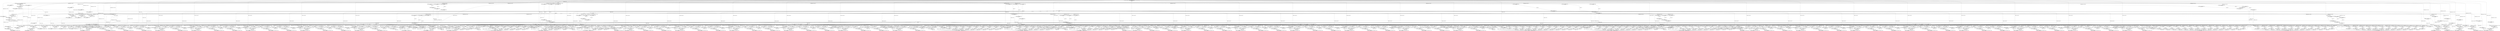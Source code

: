 digraph G {
	rankdir=TB;
	0 [label = "(SwitchZone, ExpectedDirection, SelectedDirection, Switch, DirectionChosen, AutoLockSwitchTimer)\n((free), -, (s), (unlocked), (no), (off))\n(0, 0, 0, 0, 0, 0)" shape=box];
	1 [label = "((occupied), -, (s), (unlocked), (no), (on))\n(0, 0, 0, 0, 0, 5)" shape=box];
	2 [label = "((occupied), -, (s), (unlocked), (no), (on))\n(0, 0, 0, 0, 0, 6)" shape=box];
	3 [label = "((occupied), -, (s), (unlocked), (no), (on))\n(0, 0, 0, 0, 0, 7)" shape=box];
	4 [label = "((occupied), -, (s), (unlocked), (no), (on))\n(0, 0, 0, 0, 0, 8)" shape=box];
	5 [label = "((occupied), -, (s), (unlocked), (no), (on))\n(0, 0, 0, 0, 0, 9)" shape=box];
	6 [label = "((occupied), (l), (s), (unlocked), (yes), (on))\n(20, 1, 0, 0, 0, 5)" shape=box];
	7 [label = "((occupied), (s), (s), (unlocked), (yes), (on))\n(20, 1, 0, 0, 0, 5)" shape=box];
	8 [label = "((occupied), (r), (s), (unlocked), (yes), (on))\n(20, 1, 0, 0, 0, 5)" shape=box];
	9 [label = "((occupied), (l), (s), (unlocked), (yes), (on))\n(20, 2, 0, 0, 0, 5)" shape=box];
	10 [label = "((occupied), (s), (s), (unlocked), (yes), (on))\n(20, 2, 0, 0, 0, 5)" shape=box];
	11 [label = "((occupied), (r), (s), (unlocked), (yes), (on))\n(20, 2, 0, 0, 0, 5)" shape=box];
	12 [label = "((occupied), (l), (s), (unlocked), (yes), (on))\n(20, 3, 0, 0, 0, 5)" shape=box];
	13 [label = "((occupied), (s), (s), (unlocked), (yes), (on))\n(20, 3, 0, 0, 0, 5)" shape=box];
	14 [label = "((occupied), (r), (s), (unlocked), (yes), (on))\n(20, 3, 0, 0, 0, 5)" shape=box];
	15 [label = "((occupied), (l), (s), (unlocked), (yes), (on))\n(20, 4, 0, 0, 0, 5)" shape=box];
	16 [label = "((occupied), (s), (s), (unlocked), (yes), (on))\n(20, 4, 0, 0, 0, 5)" shape=box];
	17 [label = "((occupied), (r), (s), (unlocked), (yes), (on))\n(20, 4, 0, 0, 0, 5)" shape=box];
	18 [label = "((occupied), (l), (s), (unlocked), (yes), (on))\n(20, 5, 0, 0, 0, 5)" shape=box];
	19 [label = "((occupied), (s), (s), (unlocked), (yes), (on))\n(20, 5, 0, 0, 0, 5)" shape=box];
	20 [label = "((occupied), (r), (s), (unlocked), (yes), (on))\n(20, 5, 0, 0, 0, 5)" shape=box];
	21 [label = "((occupied), (l), (s), (unlocked), (yes), (on))\n(20, 6, 0, 0, 0, 5)" shape=box];
	22 [label = "((occupied), (s), (s), (unlocked), (yes), (on))\n(20, 6, 0, 0, 0, 5)" shape=box];
	23 [label = "((occupied), (r), (s), (unlocked), (yes), (on))\n(20, 6, 0, 0, 0, 5)" shape=box];
	24 [label = "((occupied), (l), (s), (unlocked), (yes), (on))\n(20, 7, 0, 0, 0, 5)" shape=box];
	25 [label = "((occupied), (s), (s), (unlocked), (yes), (on))\n(20, 7, 0, 0, 0, 5)" shape=box];
	26 [label = "((occupied), (r), (s), (unlocked), (yes), (on))\n(20, 7, 0, 0, 0, 5)" shape=box];
	27 [label = "((occupied), (l), (s), (unlocked), (yes), (on))\n(20, 8, 0, 0, 0, 5)" shape=box];
	28 [label = "((occupied), (s), (s), (unlocked), (yes), (on))\n(20, 8, 0, 0, 0, 5)" shape=box];
	29 [label = "((occupied), (r), (s), (unlocked), (yes), (on))\n(20, 8, 0, 0, 0, 5)" shape=box];
	30 [label = "((occupied), (l), (s), (unlocked), (yes), (on))\n(20, 9, 0, 0, 0, 5)" shape=box];
	31 [label = "((occupied), (s), (s), (unlocked), (yes), (on))\n(20, 9, 0, 0, 0, 5)" shape=box];
	32 [label = "((occupied), (r), (s), (unlocked), (yes), (on))\n(20, 9, 0, 0, 0, 5)" shape=box];
	33 [label = "((occupied), (l), (s), (unlocked), (yes), (on))\n(20, 10, 0, 0, 0, 5)" shape=box];
	34 [label = "((occupied), (s), (s), (unlocked), (yes), (on))\n(20, 10, 0, 0, 0, 5)" shape=box];
	35 [label = "((occupied), (r), (s), (unlocked), (yes), (on))\n(20, 10, 0, 0, 0, 5)" shape=box];
	36 [label = "((occupied), (l), (s), (unlocked), (yes), (on))\n(20, 1, 0, 0, 0, 6)" shape=box];
	37 [label = "((occupied), (s), (s), (unlocked), (yes), (on))\n(20, 1, 0, 0, 0, 6)" shape=box];
	38 [label = "((occupied), (r), (s), (unlocked), (yes), (on))\n(20, 1, 0, 0, 0, 6)" shape=box];
	39 [label = "((occupied), (l), (s), (unlocked), (yes), (on))\n(20, 2, 0, 0, 0, 6)" shape=box];
	40 [label = "((occupied), (s), (s), (unlocked), (yes), (on))\n(20, 2, 0, 0, 0, 6)" shape=box];
	41 [label = "((occupied), (r), (s), (unlocked), (yes), (on))\n(20, 2, 0, 0, 0, 6)" shape=box];
	42 [label = "((occupied), (l), (s), (unlocked), (yes), (on))\n(20, 3, 0, 0, 0, 6)" shape=box];
	43 [label = "((occupied), (s), (s), (unlocked), (yes), (on))\n(20, 3, 0, 0, 0, 6)" shape=box];
	44 [label = "((occupied), (r), (s), (unlocked), (yes), (on))\n(20, 3, 0, 0, 0, 6)" shape=box];
	45 [label = "((occupied), (l), (s), (unlocked), (yes), (on))\n(20, 4, 0, 0, 0, 6)" shape=box];
	46 [label = "((occupied), (s), (s), (unlocked), (yes), (on))\n(20, 4, 0, 0, 0, 6)" shape=box];
	47 [label = "((occupied), (r), (s), (unlocked), (yes), (on))\n(20, 4, 0, 0, 0, 6)" shape=box];
	48 [label = "((occupied), (l), (s), (unlocked), (yes), (on))\n(20, 5, 0, 0, 0, 6)" shape=box];
	49 [label = "((occupied), (s), (s), (unlocked), (yes), (on))\n(20, 5, 0, 0, 0, 6)" shape=box];
	50 [label = "((occupied), (r), (s), (unlocked), (yes), (on))\n(20, 5, 0, 0, 0, 6)" shape=box];
	51 [label = "((occupied), (l), (s), (unlocked), (yes), (on))\n(20, 6, 0, 0, 0, 6)" shape=box];
	52 [label = "((occupied), (s), (s), (unlocked), (yes), (on))\n(20, 6, 0, 0, 0, 6)" shape=box];
	53 [label = "((occupied), (r), (s), (unlocked), (yes), (on))\n(20, 6, 0, 0, 0, 6)" shape=box];
	54 [label = "((occupied), (l), (s), (unlocked), (yes), (on))\n(20, 7, 0, 0, 0, 6)" shape=box];
	55 [label = "((occupied), (s), (s), (unlocked), (yes), (on))\n(20, 7, 0, 0, 0, 6)" shape=box];
	56 [label = "((occupied), (r), (s), (unlocked), (yes), (on))\n(20, 7, 0, 0, 0, 6)" shape=box];
	57 [label = "((occupied), (l), (s), (unlocked), (yes), (on))\n(20, 8, 0, 0, 0, 6)" shape=box];
	58 [label = "((occupied), (s), (s), (unlocked), (yes), (on))\n(20, 8, 0, 0, 0, 6)" shape=box];
	59 [label = "((occupied), (r), (s), (unlocked), (yes), (on))\n(20, 8, 0, 0, 0, 6)" shape=box];
	60 [label = "((occupied), (l), (s), (unlocked), (yes), (on))\n(20, 9, 0, 0, 0, 6)" shape=box];
	61 [label = "((occupied), (s), (s), (unlocked), (yes), (on))\n(20, 9, 0, 0, 0, 6)" shape=box];
	62 [label = "((occupied), (r), (s), (unlocked), (yes), (on))\n(20, 9, 0, 0, 0, 6)" shape=box];
	63 [label = "((occupied), (l), (s), (unlocked), (yes), (on))\n(20, 10, 0, 0, 0, 6)" shape=box];
	64 [label = "((occupied), (s), (s), (unlocked), (yes), (on))\n(20, 10, 0, 0, 0, 6)" shape=box];
	65 [label = "((occupied), (r), (s), (unlocked), (yes), (on))\n(20, 10, 0, 0, 0, 6)" shape=box];
	66 [label = "((occupied), (l), (s), (unlocked), (yes), (on))\n(20, 1, 0, 0, 0, 7)" shape=box];
	67 [label = "((occupied), (s), (s), (unlocked), (yes), (on))\n(20, 1, 0, 0, 0, 7)" shape=box];
	68 [label = "((occupied), (r), (s), (unlocked), (yes), (on))\n(20, 1, 0, 0, 0, 7)" shape=box];
	69 [label = "((occupied), (l), (s), (unlocked), (yes), (on))\n(20, 2, 0, 0, 0, 7)" shape=box];
	70 [label = "((occupied), (s), (s), (unlocked), (yes), (on))\n(20, 2, 0, 0, 0, 7)" shape=box];
	71 [label = "((occupied), (r), (s), (unlocked), (yes), (on))\n(20, 2, 0, 0, 0, 7)" shape=box];
	72 [label = "((occupied), (l), (s), (unlocked), (yes), (on))\n(20, 3, 0, 0, 0, 7)" shape=box];
	73 [label = "((occupied), (s), (s), (unlocked), (yes), (on))\n(20, 3, 0, 0, 0, 7)" shape=box];
	74 [label = "((occupied), (r), (s), (unlocked), (yes), (on))\n(20, 3, 0, 0, 0, 7)" shape=box];
	75 [label = "((occupied), (l), (s), (unlocked), (yes), (on))\n(20, 4, 0, 0, 0, 7)" shape=box];
	76 [label = "((occupied), (s), (s), (unlocked), (yes), (on))\n(20, 4, 0, 0, 0, 7)" shape=box];
	77 [label = "((occupied), (r), (s), (unlocked), (yes), (on))\n(20, 4, 0, 0, 0, 7)" shape=box];
	78 [label = "((occupied), (l), (s), (unlocked), (yes), (on))\n(20, 5, 0, 0, 0, 7)" shape=box];
	79 [label = "((occupied), (s), (s), (unlocked), (yes), (on))\n(20, 5, 0, 0, 0, 7)" shape=box];
	80 [label = "((occupied), (r), (s), (unlocked), (yes), (on))\n(20, 5, 0, 0, 0, 7)" shape=box];
	81 [label = "((occupied), (l), (s), (unlocked), (yes), (on))\n(20, 6, 0, 0, 0, 7)" shape=box];
	82 [label = "((occupied), (s), (s), (unlocked), (yes), (on))\n(20, 6, 0, 0, 0, 7)" shape=box];
	83 [label = "((occupied), (r), (s), (unlocked), (yes), (on))\n(20, 6, 0, 0, 0, 7)" shape=box];
	84 [label = "((occupied), (l), (s), (unlocked), (yes), (on))\n(20, 7, 0, 0, 0, 7)" shape=box];
	85 [label = "((occupied), (s), (s), (unlocked), (yes), (on))\n(20, 7, 0, 0, 0, 7)" shape=box];
	86 [label = "((occupied), (r), (s), (unlocked), (yes), (on))\n(20, 7, 0, 0, 0, 7)" shape=box];
	87 [label = "((occupied), (l), (s), (unlocked), (yes), (on))\n(20, 8, 0, 0, 0, 7)" shape=box];
	88 [label = "((occupied), (s), (s), (unlocked), (yes), (on))\n(20, 8, 0, 0, 0, 7)" shape=box];
	89 [label = "((occupied), (r), (s), (unlocked), (yes), (on))\n(20, 8, 0, 0, 0, 7)" shape=box];
	90 [label = "((occupied), (l), (s), (unlocked), (yes), (on))\n(20, 9, 0, 0, 0, 7)" shape=box];
	91 [label = "((occupied), (s), (s), (unlocked), (yes), (on))\n(20, 9, 0, 0, 0, 7)" shape=box];
	92 [label = "((occupied), (r), (s), (unlocked), (yes), (on))\n(20, 9, 0, 0, 0, 7)" shape=box];
	93 [label = "((occupied), (l), (s), (unlocked), (yes), (on))\n(20, 10, 0, 0, 0, 7)" shape=box];
	94 [label = "((occupied), (s), (s), (unlocked), (yes), (on))\n(20, 10, 0, 0, 0, 7)" shape=box];
	95 [label = "((occupied), (r), (s), (unlocked), (yes), (on))\n(20, 10, 0, 0, 0, 7)" shape=box];
	96 [label = "((occupied), (l), (s), (unlocked), (yes), (on))\n(20, 1, 0, 0, 0, 8)" shape=box];
	97 [label = "((occupied), (s), (s), (unlocked), (yes), (on))\n(20, 1, 0, 0, 0, 8)" shape=box];
	98 [label = "((occupied), (r), (s), (unlocked), (yes), (on))\n(20, 1, 0, 0, 0, 8)" shape=box];
	99 [label = "((occupied), (l), (s), (unlocked), (yes), (on))\n(20, 2, 0, 0, 0, 8)" shape=box];
	100 [label = "((occupied), (s), (s), (unlocked), (yes), (on))\n(20, 2, 0, 0, 0, 8)" shape=box];
	101 [label = "((occupied), (r), (s), (unlocked), (yes), (on))\n(20, 2, 0, 0, 0, 8)" shape=box];
	102 [label = "((occupied), (l), (s), (unlocked), (yes), (on))\n(20, 3, 0, 0, 0, 8)" shape=box];
	103 [label = "((occupied), (s), (s), (unlocked), (yes), (on))\n(20, 3, 0, 0, 0, 8)" shape=box];
	104 [label = "((occupied), (r), (s), (unlocked), (yes), (on))\n(20, 3, 0, 0, 0, 8)" shape=box];
	105 [label = "((occupied), (l), (s), (unlocked), (yes), (on))\n(20, 4, 0, 0, 0, 8)" shape=box];
	106 [label = "((occupied), (s), (s), (unlocked), (yes), (on))\n(20, 4, 0, 0, 0, 8)" shape=box];
	107 [label = "((occupied), (r), (s), (unlocked), (yes), (on))\n(20, 4, 0, 0, 0, 8)" shape=box];
	108 [label = "((occupied), (l), (s), (unlocked), (yes), (on))\n(20, 5, 0, 0, 0, 8)" shape=box];
	109 [label = "((occupied), (s), (s), (unlocked), (yes), (on))\n(20, 5, 0, 0, 0, 8)" shape=box];
	110 [label = "((occupied), (r), (s), (unlocked), (yes), (on))\n(20, 5, 0, 0, 0, 8)" shape=box];
	111 [label = "((occupied), (l), (s), (unlocked), (yes), (on))\n(20, 6, 0, 0, 0, 8)" shape=box];
	112 [label = "((occupied), (s), (s), (unlocked), (yes), (on))\n(20, 6, 0, 0, 0, 8)" shape=box];
	113 [label = "((occupied), (r), (s), (unlocked), (yes), (on))\n(20, 6, 0, 0, 0, 8)" shape=box];
	114 [label = "((occupied), (l), (s), (unlocked), (yes), (on))\n(20, 7, 0, 0, 0, 8)" shape=box];
	115 [label = "((occupied), (s), (s), (unlocked), (yes), (on))\n(20, 7, 0, 0, 0, 8)" shape=box];
	116 [label = "((occupied), (r), (s), (unlocked), (yes), (on))\n(20, 7, 0, 0, 0, 8)" shape=box];
	117 [label = "((occupied), (l), (s), (unlocked), (yes), (on))\n(20, 8, 0, 0, 0, 8)" shape=box];
	118 [label = "((occupied), (s), (s), (unlocked), (yes), (on))\n(20, 8, 0, 0, 0, 8)" shape=box];
	119 [label = "((occupied), (r), (s), (unlocked), (yes), (on))\n(20, 8, 0, 0, 0, 8)" shape=box];
	120 [label = "((occupied), (l), (s), (unlocked), (yes), (on))\n(20, 9, 0, 0, 0, 8)" shape=box];
	121 [label = "((occupied), (s), (s), (unlocked), (yes), (on))\n(20, 9, 0, 0, 0, 8)" shape=box];
	122 [label = "((occupied), (r), (s), (unlocked), (yes), (on))\n(20, 9, 0, 0, 0, 8)" shape=box];
	123 [label = "((occupied), (l), (s), (unlocked), (yes), (on))\n(20, 10, 0, 0, 0, 8)" shape=box];
	124 [label = "((occupied), (s), (s), (unlocked), (yes), (on))\n(20, 10, 0, 0, 0, 8)" shape=box];
	125 [label = "((occupied), (r), (s), (unlocked), (yes), (on))\n(20, 10, 0, 0, 0, 8)" shape=box];
	126 [label = "((occupied), (l), (s), (unlocked), (yes), (on))\n(20, 1, 0, 0, 0, 9)" shape=box];
	127 [label = "((occupied), (s), (s), (unlocked), (yes), (on))\n(20, 1, 0, 0, 0, 9)" shape=box];
	128 [label = "((occupied), (r), (s), (unlocked), (yes), (on))\n(20, 1, 0, 0, 0, 9)" shape=box];
	129 [label = "((occupied), (l), (s), (unlocked), (yes), (on))\n(20, 2, 0, 0, 0, 9)" shape=box];
	130 [label = "((occupied), (s), (s), (unlocked), (yes), (on))\n(20, 2, 0, 0, 0, 9)" shape=box];
	131 [label = "((occupied), (r), (s), (unlocked), (yes), (on))\n(20, 2, 0, 0, 0, 9)" shape=box];
	132 [label = "((occupied), (l), (s), (unlocked), (yes), (on))\n(20, 3, 0, 0, 0, 9)" shape=box];
	133 [label = "((occupied), (s), (s), (unlocked), (yes), (on))\n(20, 3, 0, 0, 0, 9)" shape=box];
	134 [label = "((occupied), (r), (s), (unlocked), (yes), (on))\n(20, 3, 0, 0, 0, 9)" shape=box];
	135 [label = "((occupied), (l), (s), (unlocked), (yes), (on))\n(20, 4, 0, 0, 0, 9)" shape=box];
	136 [label = "((occupied), (s), (s), (unlocked), (yes), (on))\n(20, 4, 0, 0, 0, 9)" shape=box];
	137 [label = "((occupied), (r), (s), (unlocked), (yes), (on))\n(20, 4, 0, 0, 0, 9)" shape=box];
	138 [label = "((occupied), (l), (s), (unlocked), (yes), (on))\n(20, 5, 0, 0, 0, 9)" shape=box];
	139 [label = "((occupied), (s), (s), (unlocked), (yes), (on))\n(20, 5, 0, 0, 0, 9)" shape=box];
	140 [label = "((occupied), (r), (s), (unlocked), (yes), (on))\n(20, 5, 0, 0, 0, 9)" shape=box];
	141 [label = "((occupied), (l), (s), (unlocked), (yes), (on))\n(20, 6, 0, 0, 0, 9)" shape=box];
	142 [label = "((occupied), (s), (s), (unlocked), (yes), (on))\n(20, 6, 0, 0, 0, 9)" shape=box];
	143 [label = "((occupied), (r), (s), (unlocked), (yes), (on))\n(20, 6, 0, 0, 0, 9)" shape=box];
	144 [label = "((occupied), (l), (s), (unlocked), (yes), (on))\n(20, 7, 0, 0, 0, 9)" shape=box];
	145 [label = "((occupied), (s), (s), (unlocked), (yes), (on))\n(20, 7, 0, 0, 0, 9)" shape=box];
	146 [label = "((occupied), (r), (s), (unlocked), (yes), (on))\n(20, 7, 0, 0, 0, 9)" shape=box];
	147 [label = "((occupied), (l), (s), (unlocked), (yes), (on))\n(20, 8, 0, 0, 0, 9)" shape=box];
	148 [label = "((occupied), (s), (s), (unlocked), (yes), (on))\n(20, 8, 0, 0, 0, 9)" shape=box];
	149 [label = "((occupied), (r), (s), (unlocked), (yes), (on))\n(20, 8, 0, 0, 0, 9)" shape=box];
	150 [label = "((occupied), (l), (s), (unlocked), (yes), (on))\n(20, 9, 0, 0, 0, 9)" shape=box];
	151 [label = "((occupied), (s), (s), (unlocked), (yes), (on))\n(20, 9, 0, 0, 0, 9)" shape=box];
	152 [label = "((occupied), (r), (s), (unlocked), (yes), (on))\n(20, 9, 0, 0, 0, 9)" shape=box];
	153 [label = "((occupied), (l), (s), (unlocked), (yes), (on))\n(20, 10, 0, 0, 0, 9)" shape=box];
	154 [label = "((occupied), (s), (s), (unlocked), (yes), (on))\n(20, 10, 0, 0, 0, 9)" shape=box];
	155 [label = "((occupied), (r), (s), (unlocked), (yes), (on))\n(20, 10, 0, 0, 0, 9)" shape=box];
	156 [label = "((occupied), (l), (l), (unlocked), (yes), (on))\n(19, 0, 0, 0, -1, 4)" shape=box];
	157 [label = "((occupied), (l), (l), (locked), (yes), (on))\n(19, 0, 0, 0, -1, 4)" shape=box];
	158 [label = "((occupied), (s), (s), (locked), (yes), (on))\n(19, 0, 0, 0, -1, 4)" shape=box];
	159 [label = "((occupied), (r), (r), (unlocked), (yes), (on))\n(19, 0, 0, 0, -1, 4)" shape=box];
	160 [label = "((occupied), (r), (r), (locked), (yes), (on))\n(19, 0, 0, 0, -1, 4)" shape=box];
	161 [label = "((occupied), (l), (l), (unlocked), (yes), (on))\n(18, 0, 0, 0, -2, 3)" shape=box];
	162 [label = "((occupied), (l), (l), (locked), (yes), (on))\n(18, 0, 0, 0, -2, 3)" shape=box];
	163 [label = "((occupied), (s), (s), (locked), (yes), (on))\n(18, 0, 0, 0, -2, 3)" shape=box];
	164 [label = "((occupied), (r), (r), (unlocked), (yes), (on))\n(18, 0, 0, 0, -2, 3)" shape=box];
	165 [label = "((occupied), (r), (r), (locked), (yes), (on))\n(18, 0, 0, 0, -2, 3)" shape=box];
	166 [label = "((occupied), (l), (l), (unlocked), (yes), (on))\n(17, 0, 0, 0, -3, 2)" shape=box];
	167 [label = "((occupied), (l), (l), (locked), (yes), (on))\n(17, 0, 0, 0, -3, 2)" shape=box];
	168 [label = "((occupied), (s), (s), (locked), (yes), (on))\n(17, 0, 0, 0, -3, 2)" shape=box];
	169 [label = "((occupied), (r), (r), (unlocked), (yes), (on))\n(17, 0, 0, 0, -3, 2)" shape=box];
	170 [label = "((occupied), (r), (r), (locked), (yes), (on))\n(17, 0, 0, 0, -3, 2)" shape=box];
	171 [label = "((occupied), (l), (l), (unlocked), (yes), (on))\n(16, 0, 0, 0, -4, 1)" shape=box];
	172 [label = "((occupied), (l), (l), (locked), (yes), (on))\n(16, 0, 0, 0, -4, 1)" shape=box];
	173 [label = "((occupied), (s), (s), (locked), (yes), (on))\n(16, 0, 0, 0, -4, 1)" shape=box];
	174 [label = "((occupied), (r), (r), (unlocked), (yes), (on))\n(16, 0, 0, 0, -4, 1)" shape=box];
	175 [label = "((occupied), (r), (r), (locked), (yes), (on))\n(16, 0, 0, 0, -4, 1)" shape=box];
	176 [label = "((occupied), (l), (l), (unlocked), (yes), (on))\n(15, 0, 0, 0, -5, 0)" shape=box];
	177 [label = "((occupied), (l), (s), (locked), (yes), (on))\n(15, 0, -5, 0, -5, 0)" shape=box];
	178 [label = "((occupied), (l), (l), (locked), (yes), (on))\n(15, 0, 0, 0, -5, 0)" shape=box];
	179 [label = "((occupied), (r), (r), (unlocked), (yes), (on))\n(15, 0, 0, 0, -5, 0)" shape=box];
	180 [label = "((occupied), (r), (r), (locked), (yes), (on))\n(15, 0, 0, 0, -5, 0)" shape=box];
	181 [label = "((occupied), (l), (s), (locked), (yes), (on))\n(15, 1, -5, 0, -5, 0)" shape=box];
	182 [label = "((occupied), (s), (s), (locked), (yes), (on))\n(15, 1, -5, 0, -5, 0)" shape=box];
	183 [label = "((occupied), (r), (s), (locked), (yes), (on))\n(15, 1, -5, 0, -5, 0)" shape=box];
	184 [label = "((occupied), (l), (s), (locked), (yes), (on))\n(15, 2, -5, 0, -5, 0)" shape=box];
	185 [label = "((occupied), (s), (s), (locked), (yes), (on))\n(15, 2, -5, 0, -5, 0)" shape=box];
	186 [label = "((occupied), (r), (s), (locked), (yes), (on))\n(15, 2, -5, 0, -5, 0)" shape=box];
	187 [label = "((occupied), (l), (s), (locked), (yes), (on))\n(15, 3, -5, 0, -5, 0)" shape=box];
	188 [label = "((occupied), (s), (s), (locked), (yes), (on))\n(15, 3, -5, 0, -5, 0)" shape=box];
	189 [label = "((occupied), (r), (s), (locked), (yes), (on))\n(15, 3, -5, 0, -5, 0)" shape=box];
	190 [label = "((occupied), (l), (s), (locked), (yes), (on))\n(15, 4, -5, 0, -5, 0)" shape=box];
	191 [label = "((occupied), (s), (s), (locked), (yes), (on))\n(15, 4, -5, 0, -5, 0)" shape=box];
	192 [label = "((occupied), (r), (s), (locked), (yes), (on))\n(15, 4, -5, 0, -5, 0)" shape=box];
	193 [label = "((occupied), (l), (s), (locked), (yes), (on))\n(15, 5, -5, 0, -5, 0)" shape=box];
	194 [label = "((occupied), (s), (s), (locked), (yes), (on))\n(15, 5, -5, 0, -5, 0)" shape=box];
	195 [label = "((occupied), (r), (s), (locked), (yes), (on))\n(15, 5, -5, 0, -5, 0)" shape=box];
	196 [label = "((occupied), (l), (l), (unlocked), (yes), (on))\n(19, 0, 0, 0, -1, 5)" shape=box];
	197 [label = "((occupied), (l), (l), (locked), (yes), (on))\n(19, 0, 0, 0, -1, 5)" shape=box];
	198 [label = "((occupied), (s), (s), (locked), (yes), (on))\n(19, 0, 0, 0, -1, 5)" shape=box];
	199 [label = "((occupied), (r), (r), (unlocked), (yes), (on))\n(19, 0, 0, 0, -1, 5)" shape=box];
	200 [label = "((occupied), (r), (r), (locked), (yes), (on))\n(19, 0, 0, 0, -1, 5)" shape=box];
	201 [label = "((occupied), (l), (l), (unlocked), (yes), (on))\n(18, 0, 0, 0, -2, 4)" shape=box];
	202 [label = "((occupied), (l), (l), (locked), (yes), (on))\n(18, 0, 0, 0, -2, 4)" shape=box];
	203 [label = "((occupied), (s), (s), (locked), (yes), (on))\n(18, 0, 0, 0, -2, 4)" shape=box];
	204 [label = "((occupied), (r), (r), (unlocked), (yes), (on))\n(18, 0, 0, 0, -2, 4)" shape=box];
	205 [label = "((occupied), (r), (r), (locked), (yes), (on))\n(18, 0, 0, 0, -2, 4)" shape=box];
	206 [label = "((occupied), (l), (l), (unlocked), (yes), (on))\n(17, 0, 0, 0, -3, 3)" shape=box];
	207 [label = "((occupied), (l), (l), (locked), (yes), (on))\n(17, 0, 0, 0, -3, 3)" shape=box];
	208 [label = "((occupied), (s), (s), (locked), (yes), (on))\n(17, 0, 0, 0, -3, 3)" shape=box];
	209 [label = "((occupied), (r), (r), (unlocked), (yes), (on))\n(17, 0, 0, 0, -3, 3)" shape=box];
	210 [label = "((occupied), (r), (r), (locked), (yes), (on))\n(17, 0, 0, 0, -3, 3)" shape=box];
	211 [label = "((occupied), (l), (l), (unlocked), (yes), (on))\n(16, 0, 0, 0, -4, 2)" shape=box];
	212 [label = "((occupied), (l), (l), (locked), (yes), (on))\n(16, 0, 0, 0, -4, 2)" shape=box];
	213 [label = "((occupied), (s), (s), (locked), (yes), (on))\n(16, 0, 0, 0, -4, 2)" shape=box];
	214 [label = "((occupied), (r), (r), (unlocked), (yes), (on))\n(16, 0, 0, 0, -4, 2)" shape=box];
	215 [label = "((occupied), (r), (r), (locked), (yes), (on))\n(16, 0, 0, 0, -4, 2)" shape=box];
	216 [label = "((occupied), (l), (l), (unlocked), (yes), (on))\n(15, 0, 0, 0, -5, 1)" shape=box];
	217 [label = "((occupied), (l), (l), (locked), (yes), (on))\n(15, 0, 0, 0, -5, 1)" shape=box];
	218 [label = "((occupied), (s), (s), (locked), (yes), (on))\n(15, 0, 0, 0, -5, 1)" shape=box];
	219 [label = "((occupied), (r), (r), (unlocked), (yes), (on))\n(15, 0, 0, 0, -5, 1)" shape=box];
	220 [label = "((occupied), (r), (r), (locked), (yes), (on))\n(15, 0, 0, 0, -5, 1)" shape=box];
	221 [label = "((occupied), (l), (l), (unlocked), (yes), (on))\n(14, 0, 0, 0, -6, 0)" shape=box];
	222 [label = "((occupied), (l), (s), (locked), (yes), (on))\n(14, 0, -6, 0, -6, 0)" shape=box];
	223 [label = "((occupied), (l), (l), (locked), (yes), (on))\n(14, 0, 0, 0, -6, 0)" shape=box];
	224 [label = "((occupied), (r), (r), (unlocked), (yes), (on))\n(14, 0, 0, 0, -6, 0)" shape=box];
	225 [label = "((occupied), (r), (r), (locked), (yes), (on))\n(14, 0, 0, 0, -6, 0)" shape=box];
	226 [label = "((occupied), (l), (s), (locked), (yes), (on))\n(14, 1, -6, 0, -6, 0)" shape=box];
	227 [label = "((occupied), (s), (s), (locked), (yes), (on))\n(14, 1, -6, 0, -6, 0)" shape=box];
	228 [label = "((occupied), (r), (s), (locked), (yes), (on))\n(14, 1, -6, 0, -6, 0)" shape=box];
	229 [label = "((occupied), (l), (s), (locked), (yes), (on))\n(14, 2, -6, 0, -6, 0)" shape=box];
	230 [label = "((occupied), (s), (s), (locked), (yes), (on))\n(14, 2, -6, 0, -6, 0)" shape=box];
	231 [label = "((occupied), (r), (s), (locked), (yes), (on))\n(14, 2, -6, 0, -6, 0)" shape=box];
	232 [label = "((occupied), (l), (s), (locked), (yes), (on))\n(14, 3, -6, 0, -6, 0)" shape=box];
	233 [label = "((occupied), (s), (s), (locked), (yes), (on))\n(14, 3, -6, 0, -6, 0)" shape=box];
	234 [label = "((occupied), (r), (s), (locked), (yes), (on))\n(14, 3, -6, 0, -6, 0)" shape=box];
	235 [label = "((occupied), (l), (s), (locked), (yes), (on))\n(14, 4, -6, 0, -6, 0)" shape=box];
	236 [label = "((occupied), (s), (s), (locked), (yes), (on))\n(14, 4, -6, 0, -6, 0)" shape=box];
	237 [label = "((occupied), (r), (s), (locked), (yes), (on))\n(14, 4, -6, 0, -6, 0)" shape=box];
	238 [label = "((occupied), (l), (l), (unlocked), (yes), (on))\n(19, 0, 0, 0, -1, 6)" shape=box];
	239 [label = "((occupied), (l), (l), (locked), (yes), (on))\n(19, 0, 0, 0, -1, 6)" shape=box];
	240 [label = "((occupied), (s), (s), (locked), (yes), (on))\n(19, 0, 0, 0, -1, 6)" shape=box];
	241 [label = "((occupied), (r), (r), (unlocked), (yes), (on))\n(19, 0, 0, 0, -1, 6)" shape=box];
	242 [label = "((occupied), (r), (r), (locked), (yes), (on))\n(19, 0, 0, 0, -1, 6)" shape=box];
	243 [label = "((occupied), (l), (l), (unlocked), (yes), (on))\n(18, 0, 0, 0, -2, 5)" shape=box];
	244 [label = "((occupied), (l), (l), (locked), (yes), (on))\n(18, 0, 0, 0, -2, 5)" shape=box];
	245 [label = "((occupied), (s), (s), (locked), (yes), (on))\n(18, 0, 0, 0, -2, 5)" shape=box];
	246 [label = "((occupied), (r), (r), (unlocked), (yes), (on))\n(18, 0, 0, 0, -2, 5)" shape=box];
	247 [label = "((occupied), (r), (r), (locked), (yes), (on))\n(18, 0, 0, 0, -2, 5)" shape=box];
	248 [label = "((occupied), (l), (l), (unlocked), (yes), (on))\n(17, 0, 0, 0, -3, 4)" shape=box];
	249 [label = "((occupied), (l), (l), (locked), (yes), (on))\n(17, 0, 0, 0, -3, 4)" shape=box];
	250 [label = "((occupied), (s), (s), (locked), (yes), (on))\n(17, 0, 0, 0, -3, 4)" shape=box];
	251 [label = "((occupied), (r), (r), (unlocked), (yes), (on))\n(17, 0, 0, 0, -3, 4)" shape=box];
	252 [label = "((occupied), (r), (r), (locked), (yes), (on))\n(17, 0, 0, 0, -3, 4)" shape=box];
	253 [label = "((occupied), (l), (l), (unlocked), (yes), (on))\n(16, 0, 0, 0, -4, 3)" shape=box];
	254 [label = "((occupied), (l), (l), (locked), (yes), (on))\n(16, 0, 0, 0, -4, 3)" shape=box];
	255 [label = "((occupied), (s), (s), (locked), (yes), (on))\n(16, 0, 0, 0, -4, 3)" shape=box];
	256 [label = "((occupied), (r), (r), (unlocked), (yes), (on))\n(16, 0, 0, 0, -4, 3)" shape=box];
	257 [label = "((occupied), (r), (r), (locked), (yes), (on))\n(16, 0, 0, 0, -4, 3)" shape=box];
	258 [label = "((occupied), (l), (l), (unlocked), (yes), (on))\n(15, 0, 0, 0, -5, 2)" shape=box];
	259 [label = "((occupied), (l), (l), (locked), (yes), (on))\n(15, 0, 0, 0, -5, 2)" shape=box];
	260 [label = "((occupied), (s), (s), (locked), (yes), (on))\n(15, 0, 0, 0, -5, 2)" shape=box];
	261 [label = "((occupied), (r), (r), (unlocked), (yes), (on))\n(15, 0, 0, 0, -5, 2)" shape=box];
	262 [label = "((occupied), (r), (r), (locked), (yes), (on))\n(15, 0, 0, 0, -5, 2)" shape=box];
	263 [label = "((occupied), (l), (l), (unlocked), (yes), (on))\n(14, 0, 0, 0, -6, 1)" shape=box];
	264 [label = "((occupied), (l), (l), (locked), (yes), (on))\n(14, 0, 0, 0, -6, 1)" shape=box];
	265 [label = "((occupied), (s), (s), (locked), (yes), (on))\n(14, 0, 0, 0, -6, 1)" shape=box];
	266 [label = "((occupied), (r), (r), (unlocked), (yes), (on))\n(14, 0, 0, 0, -6, 1)" shape=box];
	267 [label = "((occupied), (r), (r), (locked), (yes), (on))\n(14, 0, 0, 0, -6, 1)" shape=box];
	268 [label = "((occupied), (l), (l), (unlocked), (yes), (on))\n(13, 0, 0, 0, -7, 0)" shape=box];
	269 [label = "((occupied), (l), (s), (locked), (yes), (on))\n(13, 0, -7, 0, -7, 0)" shape=box];
	270 [label = "((occupied), (l), (l), (locked), (yes), (on))\n(13, 0, 0, 0, -7, 0)" shape=box];
	271 [label = "((occupied), (r), (r), (unlocked), (yes), (on))\n(13, 0, 0, 0, -7, 0)" shape=box];
	272 [label = "((occupied), (r), (r), (locked), (yes), (on))\n(13, 0, 0, 0, -7, 0)" shape=box];
	273 [label = "((occupied), (l), (s), (locked), (yes), (on))\n(13, 1, -7, 0, -7, 0)" shape=box];
	274 [label = "((occupied), (s), (s), (locked), (yes), (on))\n(13, 1, -7, 0, -7, 0)" shape=box];
	275 [label = "((occupied), (r), (s), (locked), (yes), (on))\n(13, 1, -7, 0, -7, 0)" shape=box];
	276 [label = "((occupied), (l), (s), (locked), (yes), (on))\n(13, 2, -7, 0, -7, 0)" shape=box];
	277 [label = "((occupied), (s), (s), (locked), (yes), (on))\n(13, 2, -7, 0, -7, 0)" shape=box];
	278 [label = "((occupied), (r), (s), (locked), (yes), (on))\n(13, 2, -7, 0, -7, 0)" shape=box];
	279 [label = "((occupied), (l), (s), (locked), (yes), (on))\n(13, 3, -7, 0, -7, 0)" shape=box];
	280 [label = "((occupied), (s), (s), (locked), (yes), (on))\n(13, 3, -7, 0, -7, 0)" shape=box];
	281 [label = "((occupied), (r), (s), (locked), (yes), (on))\n(13, 3, -7, 0, -7, 0)" shape=box];
	282 [label = "((occupied), (l), (l), (unlocked), (yes), (on))\n(19, 0, 0, 0, -1, 7)" shape=box];
	283 [label = "((occupied), (l), (l), (locked), (yes), (on))\n(19, 0, 0, 0, -1, 7)" shape=box];
	284 [label = "((occupied), (s), (s), (locked), (yes), (on))\n(19, 0, 0, 0, -1, 7)" shape=box];
	285 [label = "((occupied), (r), (r), (unlocked), (yes), (on))\n(19, 0, 0, 0, -1, 7)" shape=box];
	286 [label = "((occupied), (r), (r), (locked), (yes), (on))\n(19, 0, 0, 0, -1, 7)" shape=box];
	287 [label = "((occupied), (l), (l), (unlocked), (yes), (on))\n(18, 0, 0, 0, -2, 6)" shape=box];
	288 [label = "((occupied), (l), (l), (locked), (yes), (on))\n(18, 0, 0, 0, -2, 6)" shape=box];
	289 [label = "((occupied), (s), (s), (locked), (yes), (on))\n(18, 0, 0, 0, -2, 6)" shape=box];
	290 [label = "((occupied), (r), (r), (unlocked), (yes), (on))\n(18, 0, 0, 0, -2, 6)" shape=box];
	291 [label = "((occupied), (r), (r), (locked), (yes), (on))\n(18, 0, 0, 0, -2, 6)" shape=box];
	292 [label = "((occupied), (l), (l), (unlocked), (yes), (on))\n(17, 0, 0, 0, -3, 5)" shape=box];
	293 [label = "((occupied), (l), (l), (locked), (yes), (on))\n(17, 0, 0, 0, -3, 5)" shape=box];
	294 [label = "((occupied), (s), (s), (locked), (yes), (on))\n(17, 0, 0, 0, -3, 5)" shape=box];
	295 [label = "((occupied), (r), (r), (unlocked), (yes), (on))\n(17, 0, 0, 0, -3, 5)" shape=box];
	296 [label = "((occupied), (r), (r), (locked), (yes), (on))\n(17, 0, 0, 0, -3, 5)" shape=box];
	297 [label = "((occupied), (l), (l), (unlocked), (yes), (on))\n(16, 0, 0, 0, -4, 4)" shape=box];
	298 [label = "((occupied), (l), (l), (locked), (yes), (on))\n(16, 0, 0, 0, -4, 4)" shape=box];
	299 [label = "((occupied), (s), (s), (locked), (yes), (on))\n(16, 0, 0, 0, -4, 4)" shape=box];
	300 [label = "((occupied), (r), (r), (unlocked), (yes), (on))\n(16, 0, 0, 0, -4, 4)" shape=box];
	301 [label = "((occupied), (r), (r), (locked), (yes), (on))\n(16, 0, 0, 0, -4, 4)" shape=box];
	302 [label = "((occupied), (l), (l), (unlocked), (yes), (on))\n(15, 0, 0, 0, -5, 3)" shape=box];
	303 [label = "((occupied), (l), (l), (locked), (yes), (on))\n(15, 0, 0, 0, -5, 3)" shape=box];
	304 [label = "((occupied), (s), (s), (locked), (yes), (on))\n(15, 0, 0, 0, -5, 3)" shape=box];
	305 [label = "((occupied), (r), (r), (unlocked), (yes), (on))\n(15, 0, 0, 0, -5, 3)" shape=box];
	306 [label = "((occupied), (r), (r), (locked), (yes), (on))\n(15, 0, 0, 0, -5, 3)" shape=box];
	307 [label = "((occupied), (l), (l), (unlocked), (yes), (on))\n(14, 0, 0, 0, -6, 2)" shape=box];
	308 [label = "((occupied), (l), (l), (locked), (yes), (on))\n(14, 0, 0, 0, -6, 2)" shape=box];
	309 [label = "((occupied), (s), (s), (locked), (yes), (on))\n(14, 0, 0, 0, -6, 2)" shape=box];
	310 [label = "((occupied), (r), (r), (unlocked), (yes), (on))\n(14, 0, 0, 0, -6, 2)" shape=box];
	311 [label = "((occupied), (r), (r), (locked), (yes), (on))\n(14, 0, 0, 0, -6, 2)" shape=box];
	312 [label = "((occupied), (l), (l), (unlocked), (yes), (on))\n(13, 0, 0, 0, -7, 1)" shape=box];
	313 [label = "((occupied), (l), (l), (locked), (yes), (on))\n(13, 0, 0, 0, -7, 1)" shape=box];
	314 [label = "((occupied), (s), (s), (locked), (yes), (on))\n(13, 0, 0, 0, -7, 1)" shape=box];
	315 [label = "((occupied), (r), (r), (unlocked), (yes), (on))\n(13, 0, 0, 0, -7, 1)" shape=box];
	316 [label = "((occupied), (r), (r), (locked), (yes), (on))\n(13, 0, 0, 0, -7, 1)" shape=box];
	317 [label = "((occupied), (l), (l), (unlocked), (yes), (on))\n(12, 0, 0, 0, -8, 0)" shape=box];
	318 [label = "((occupied), (l), (s), (locked), (yes), (on))\n(12, 0, -8, 0, -8, 0)" shape=box];
	319 [label = "((occupied), (l), (l), (locked), (yes), (on))\n(12, 0, 0, 0, -8, 0)" shape=box];
	320 [label = "((occupied), (r), (r), (unlocked), (yes), (on))\n(12, 0, 0, 0, -8, 0)" shape=box];
	321 [label = "((occupied), (r), (r), (locked), (yes), (on))\n(12, 0, 0, 0, -8, 0)" shape=box];
	322 [label = "((occupied), (l), (s), (locked), (yes), (on))\n(12, 1, -8, 0, -8, 0)" shape=box];
	323 [label = "((occupied), (s), (s), (locked), (yes), (on))\n(12, 1, -8, 0, -8, 0)" shape=box];
	324 [label = "((occupied), (r), (s), (locked), (yes), (on))\n(12, 1, -8, 0, -8, 0)" shape=box];
	325 [label = "((occupied), (l), (s), (locked), (yes), (on))\n(12, 2, -8, 0, -8, 0)" shape=box];
	326 [label = "((occupied), (s), (s), (locked), (yes), (on))\n(12, 2, -8, 0, -8, 0)" shape=box];
	327 [label = "((occupied), (r), (s), (locked), (yes), (on))\n(12, 2, -8, 0, -8, 0)" shape=box];
	328 [label = "((occupied), (l), (l), (unlocked), (yes), (on))\n(19, 0, 0, 0, -1, 8)" shape=box];
	329 [label = "((occupied), (l), (l), (locked), (yes), (on))\n(19, 0, 0, 0, -1, 8)" shape=box];
	330 [label = "((occupied), (s), (s), (locked), (yes), (on))\n(19, 0, 0, 0, -1, 8)" shape=box];
	331 [label = "((occupied), (r), (r), (unlocked), (yes), (on))\n(19, 0, 0, 0, -1, 8)" shape=box];
	332 [label = "((occupied), (r), (r), (locked), (yes), (on))\n(19, 0, 0, 0, -1, 8)" shape=box];
	333 [label = "((occupied), (l), (l), (unlocked), (yes), (on))\n(18, 0, 0, 0, -2, 7)" shape=box];
	334 [label = "((occupied), (l), (l), (locked), (yes), (on))\n(18, 0, 0, 0, -2, 7)" shape=box];
	335 [label = "((occupied), (s), (s), (locked), (yes), (on))\n(18, 0, 0, 0, -2, 7)" shape=box];
	336 [label = "((occupied), (r), (r), (unlocked), (yes), (on))\n(18, 0, 0, 0, -2, 7)" shape=box];
	337 [label = "((occupied), (r), (r), (locked), (yes), (on))\n(18, 0, 0, 0, -2, 7)" shape=box];
	338 [label = "((occupied), (l), (l), (unlocked), (yes), (on))\n(17, 0, 0, 0, -3, 6)" shape=box];
	339 [label = "((occupied), (l), (l), (locked), (yes), (on))\n(17, 0, 0, 0, -3, 6)" shape=box];
	340 [label = "((occupied), (s), (s), (locked), (yes), (on))\n(17, 0, 0, 0, -3, 6)" shape=box];
	341 [label = "((occupied), (r), (r), (unlocked), (yes), (on))\n(17, 0, 0, 0, -3, 6)" shape=box];
	342 [label = "((occupied), (r), (r), (locked), (yes), (on))\n(17, 0, 0, 0, -3, 6)" shape=box];
	343 [label = "((occupied), (l), (l), (unlocked), (yes), (on))\n(16, 0, 0, 0, -4, 5)" shape=box];
	344 [label = "((occupied), (l), (l), (locked), (yes), (on))\n(16, 0, 0, 0, -4, 5)" shape=box];
	345 [label = "((occupied), (s), (s), (locked), (yes), (on))\n(16, 0, 0, 0, -4, 5)" shape=box];
	346 [label = "((occupied), (r), (r), (unlocked), (yes), (on))\n(16, 0, 0, 0, -4, 5)" shape=box];
	347 [label = "((occupied), (r), (r), (locked), (yes), (on))\n(16, 0, 0, 0, -4, 5)" shape=box];
	348 [label = "((occupied), (l), (l), (unlocked), (yes), (on))\n(15, 0, 0, 0, -5, 4)" shape=box];
	349 [label = "((occupied), (l), (l), (locked), (yes), (on))\n(15, 0, 0, 0, -5, 4)" shape=box];
	350 [label = "((occupied), (s), (s), (locked), (yes), (on))\n(15, 0, 0, 0, -5, 4)" shape=box];
	351 [label = "((occupied), (r), (r), (unlocked), (yes), (on))\n(15, 0, 0, 0, -5, 4)" shape=box];
	352 [label = "((occupied), (r), (r), (locked), (yes), (on))\n(15, 0, 0, 0, -5, 4)" shape=box];
	353 [label = "((occupied), (l), (l), (unlocked), (yes), (on))\n(14, 0, 0, 0, -6, 3)" shape=box];
	354 [label = "((occupied), (l), (l), (locked), (yes), (on))\n(14, 0, 0, 0, -6, 3)" shape=box];
	355 [label = "((occupied), (s), (s), (locked), (yes), (on))\n(14, 0, 0, 0, -6, 3)" shape=box];
	356 [label = "((occupied), (r), (r), (unlocked), (yes), (on))\n(14, 0, 0, 0, -6, 3)" shape=box];
	357 [label = "((occupied), (r), (r), (locked), (yes), (on))\n(14, 0, 0, 0, -6, 3)" shape=box];
	358 [label = "((occupied), (l), (l), (unlocked), (yes), (on))\n(13, 0, 0, 0, -7, 2)" shape=box];
	359 [label = "((occupied), (l), (l), (locked), (yes), (on))\n(13, 0, 0, 0, -7, 2)" shape=box];
	360 [label = "((occupied), (s), (s), (locked), (yes), (on))\n(13, 0, 0, 0, -7, 2)" shape=box];
	361 [label = "((occupied), (r), (r), (unlocked), (yes), (on))\n(13, 0, 0, 0, -7, 2)" shape=box];
	362 [label = "((occupied), (r), (r), (locked), (yes), (on))\n(13, 0, 0, 0, -7, 2)" shape=box];
	363 [label = "((occupied), (l), (l), (unlocked), (yes), (on))\n(12, 0, 0, 0, -8, 1)" shape=box];
	364 [label = "((occupied), (l), (l), (locked), (yes), (on))\n(12, 0, 0, 0, -8, 1)" shape=box];
	365 [label = "((occupied), (s), (s), (locked), (yes), (on))\n(12, 0, 0, 0, -8, 1)" shape=box];
	366 [label = "((occupied), (r), (r), (unlocked), (yes), (on))\n(12, 0, 0, 0, -8, 1)" shape=box];
	367 [label = "((occupied), (r), (r), (locked), (yes), (on))\n(12, 0, 0, 0, -8, 1)" shape=box];
	368 [label = "((occupied), (l), (l), (unlocked), (yes), (on))\n(11, 0, 0, 0, -9, 0)" shape=box];
	369 [label = "((occupied), (l), (s), (locked), (yes), (on))\n(11, 0, -9, 0, -9, 0)" shape=box];
	370 [label = "((occupied), (l), (l), (locked), (yes), (on))\n(11, 0, 0, 0, -9, 0)" shape=box];
	371 [label = "((occupied), (r), (r), (unlocked), (yes), (on))\n(11, 0, 0, 0, -9, 0)" shape=box];
	372 [label = "((occupied), (r), (r), (locked), (yes), (on))\n(11, 0, 0, 0, -9, 0)" shape=box];
	373 [label = "((occupied), (l), (s), (locked), (yes), (on))\n(11, 1, -9, 0, -9, 0)" shape=box];
	374 [label = "((occupied), (s), (s), (locked), (yes), (on))\n(11, 1, -9, 0, -9, 0)" shape=box];
	375 [label = "((occupied), (r), (s), (locked), (yes), (on))\n(11, 1, -9, 0, -9, 0)" shape=box];
	376 [label = "((free), -, (l), (unlocked), (no), (off))\n(0, -19, -19, 0, 0, 0)" shape=box];
	377 [label = "((occupied), -, (l), (unlocked), (no), (on))\n(0, -19, -19, 0, 0, 5)" shape=box];
	378 [label = "((occupied), -, (l), (unlocked), (no), (on))\n(0, -19, -19, 0, 0, 6)" shape=box];
	379 [label = "((occupied), -, (l), (unlocked), (no), (on))\n(0, -19, -19, 0, 0, 7)" shape=box];
	380 [label = "((occupied), -, (l), (unlocked), (no), (on))\n(0, -19, -19, 0, 0, 8)" shape=box];
	381 [label = "((occupied), -, (l), (unlocked), (no), (on))\n(0, -19, -19, 0, 0, 9)" shape=box];
	382 [label = "((occupied), (l), (l), (unlocked), (yes), (on))\n(20, 1, -19, 0, 0, 5)" shape=box];
	383 [label = "((occupied), (s), (l), (unlocked), (yes), (on))\n(20, 1, -19, 0, 0, 5)" shape=box];
	384 [label = "((occupied), (r), (l), (unlocked), (yes), (on))\n(20, 1, -19, 0, 0, 5)" shape=box];
	385 [label = "((occupied), (l), (l), (unlocked), (yes), (on))\n(20, 2, -19, 0, 0, 5)" shape=box];
	386 [label = "((occupied), (s), (l), (unlocked), (yes), (on))\n(20, 2, -19, 0, 0, 5)" shape=box];
	387 [label = "((occupied), (r), (l), (unlocked), (yes), (on))\n(20, 2, -19, 0, 0, 5)" shape=box];
	388 [label = "((occupied), (l), (l), (unlocked), (yes), (on))\n(20, 3, -19, 0, 0, 5)" shape=box];
	389 [label = "((occupied), (s), (l), (unlocked), (yes), (on))\n(20, 3, -19, 0, 0, 5)" shape=box];
	390 [label = "((occupied), (r), (l), (unlocked), (yes), (on))\n(20, 3, -19, 0, 0, 5)" shape=box];
	391 [label = "((occupied), (l), (l), (unlocked), (yes), (on))\n(20, 4, -19, 0, 0, 5)" shape=box];
	392 [label = "((occupied), (s), (l), (unlocked), (yes), (on))\n(20, 4, -19, 0, 0, 5)" shape=box];
	393 [label = "((occupied), (r), (l), (unlocked), (yes), (on))\n(20, 4, -19, 0, 0, 5)" shape=box];
	394 [label = "((occupied), (l), (l), (unlocked), (yes), (on))\n(20, 5, -19, 0, 0, 5)" shape=box];
	395 [label = "((occupied), (s), (l), (unlocked), (yes), (on))\n(20, 5, -19, 0, 0, 5)" shape=box];
	396 [label = "((occupied), (r), (l), (unlocked), (yes), (on))\n(20, 5, -19, 0, 0, 5)" shape=box];
	397 [label = "((occupied), (l), (l), (unlocked), (yes), (on))\n(20, 6, -19, 0, 0, 5)" shape=box];
	398 [label = "((occupied), (s), (l), (unlocked), (yes), (on))\n(20, 6, -19, 0, 0, 5)" shape=box];
	399 [label = "((occupied), (r), (l), (unlocked), (yes), (on))\n(20, 6, -19, 0, 0, 5)" shape=box];
	400 [label = "((occupied), (l), (l), (unlocked), (yes), (on))\n(20, 7, -19, 0, 0, 5)" shape=box];
	401 [label = "((occupied), (s), (l), (unlocked), (yes), (on))\n(20, 7, -19, 0, 0, 5)" shape=box];
	402 [label = "((occupied), (r), (l), (unlocked), (yes), (on))\n(20, 7, -19, 0, 0, 5)" shape=box];
	403 [label = "((occupied), (l), (l), (unlocked), (yes), (on))\n(20, 8, -19, 0, 0, 5)" shape=box];
	404 [label = "((occupied), (s), (l), (unlocked), (yes), (on))\n(20, 8, -19, 0, 0, 5)" shape=box];
	405 [label = "((occupied), (r), (l), (unlocked), (yes), (on))\n(20, 8, -19, 0, 0, 5)" shape=box];
	406 [label = "((occupied), (l), (l), (unlocked), (yes), (on))\n(20, 9, -19, 0, 0, 5)" shape=box];
	407 [label = "((occupied), (s), (l), (unlocked), (yes), (on))\n(20, 9, -19, 0, 0, 5)" shape=box];
	408 [label = "((occupied), (r), (l), (unlocked), (yes), (on))\n(20, 9, -19, 0, 0, 5)" shape=box];
	409 [label = "((occupied), (l), (l), (unlocked), (yes), (on))\n(20, 10, -19, 0, 0, 5)" shape=box];
	410 [label = "((occupied), (s), (l), (unlocked), (yes), (on))\n(20, 10, -19, 0, 0, 5)" shape=box];
	411 [label = "((occupied), (r), (l), (unlocked), (yes), (on))\n(20, 10, -19, 0, 0, 5)" shape=box];
	412 [label = "((occupied), (l), (l), (unlocked), (yes), (on))\n(20, 1, -19, 0, 0, 6)" shape=box];
	413 [label = "((occupied), (s), (l), (unlocked), (yes), (on))\n(20, 1, -19, 0, 0, 6)" shape=box];
	414 [label = "((occupied), (r), (l), (unlocked), (yes), (on))\n(20, 1, -19, 0, 0, 6)" shape=box];
	415 [label = "((occupied), (l), (l), (unlocked), (yes), (on))\n(20, 2, -19, 0, 0, 6)" shape=box];
	416 [label = "((occupied), (s), (l), (unlocked), (yes), (on))\n(20, 2, -19, 0, 0, 6)" shape=box];
	417 [label = "((occupied), (r), (l), (unlocked), (yes), (on))\n(20, 2, -19, 0, 0, 6)" shape=box];
	418 [label = "((occupied), (l), (l), (unlocked), (yes), (on))\n(20, 3, -19, 0, 0, 6)" shape=box];
	419 [label = "((occupied), (s), (l), (unlocked), (yes), (on))\n(20, 3, -19, 0, 0, 6)" shape=box];
	420 [label = "((occupied), (r), (l), (unlocked), (yes), (on))\n(20, 3, -19, 0, 0, 6)" shape=box];
	421 [label = "((occupied), (l), (l), (unlocked), (yes), (on))\n(20, 4, -19, 0, 0, 6)" shape=box];
	422 [label = "((occupied), (s), (l), (unlocked), (yes), (on))\n(20, 4, -19, 0, 0, 6)" shape=box];
	423 [label = "((occupied), (r), (l), (unlocked), (yes), (on))\n(20, 4, -19, 0, 0, 6)" shape=box];
	424 [label = "((occupied), (l), (l), (unlocked), (yes), (on))\n(20, 5, -19, 0, 0, 6)" shape=box];
	425 [label = "((occupied), (s), (l), (unlocked), (yes), (on))\n(20, 5, -19, 0, 0, 6)" shape=box];
	426 [label = "((occupied), (r), (l), (unlocked), (yes), (on))\n(20, 5, -19, 0, 0, 6)" shape=box];
	427 [label = "((occupied), (l), (l), (unlocked), (yes), (on))\n(20, 6, -19, 0, 0, 6)" shape=box];
	428 [label = "((occupied), (s), (l), (unlocked), (yes), (on))\n(20, 6, -19, 0, 0, 6)" shape=box];
	429 [label = "((occupied), (r), (l), (unlocked), (yes), (on))\n(20, 6, -19, 0, 0, 6)" shape=box];
	430 [label = "((occupied), (l), (l), (unlocked), (yes), (on))\n(20, 7, -19, 0, 0, 6)" shape=box];
	431 [label = "((occupied), (s), (l), (unlocked), (yes), (on))\n(20, 7, -19, 0, 0, 6)" shape=box];
	432 [label = "((occupied), (r), (l), (unlocked), (yes), (on))\n(20, 7, -19, 0, 0, 6)" shape=box];
	433 [label = "((occupied), (l), (l), (unlocked), (yes), (on))\n(20, 8, -19, 0, 0, 6)" shape=box];
	434 [label = "((occupied), (s), (l), (unlocked), (yes), (on))\n(20, 8, -19, 0, 0, 6)" shape=box];
	435 [label = "((occupied), (r), (l), (unlocked), (yes), (on))\n(20, 8, -19, 0, 0, 6)" shape=box];
	436 [label = "((occupied), (l), (l), (unlocked), (yes), (on))\n(20, 9, -19, 0, 0, 6)" shape=box];
	437 [label = "((occupied), (s), (l), (unlocked), (yes), (on))\n(20, 9, -19, 0, 0, 6)" shape=box];
	438 [label = "((occupied), (r), (l), (unlocked), (yes), (on))\n(20, 9, -19, 0, 0, 6)" shape=box];
	439 [label = "((occupied), (l), (l), (unlocked), (yes), (on))\n(20, 10, -19, 0, 0, 6)" shape=box];
	440 [label = "((occupied), (s), (l), (unlocked), (yes), (on))\n(20, 10, -19, 0, 0, 6)" shape=box];
	441 [label = "((occupied), (r), (l), (unlocked), (yes), (on))\n(20, 10, -19, 0, 0, 6)" shape=box];
	442 [label = "((occupied), (l), (l), (unlocked), (yes), (on))\n(20, 1, -19, 0, 0, 7)" shape=box];
	443 [label = "((occupied), (s), (l), (unlocked), (yes), (on))\n(20, 1, -19, 0, 0, 7)" shape=box];
	444 [label = "((occupied), (r), (l), (unlocked), (yes), (on))\n(20, 1, -19, 0, 0, 7)" shape=box];
	445 [label = "((occupied), (l), (l), (unlocked), (yes), (on))\n(20, 2, -19, 0, 0, 7)" shape=box];
	446 [label = "((occupied), (s), (l), (unlocked), (yes), (on))\n(20, 2, -19, 0, 0, 7)" shape=box];
	447 [label = "((occupied), (r), (l), (unlocked), (yes), (on))\n(20, 2, -19, 0, 0, 7)" shape=box];
	448 [label = "((occupied), (l), (l), (unlocked), (yes), (on))\n(20, 3, -19, 0, 0, 7)" shape=box];
	449 [label = "((occupied), (s), (l), (unlocked), (yes), (on))\n(20, 3, -19, 0, 0, 7)" shape=box];
	450 [label = "((occupied), (r), (l), (unlocked), (yes), (on))\n(20, 3, -19, 0, 0, 7)" shape=box];
	451 [label = "((occupied), (l), (l), (unlocked), (yes), (on))\n(20, 4, -19, 0, 0, 7)" shape=box];
	452 [label = "((occupied), (s), (l), (unlocked), (yes), (on))\n(20, 4, -19, 0, 0, 7)" shape=box];
	453 [label = "((occupied), (r), (l), (unlocked), (yes), (on))\n(20, 4, -19, 0, 0, 7)" shape=box];
	454 [label = "((occupied), (l), (l), (unlocked), (yes), (on))\n(20, 5, -19, 0, 0, 7)" shape=box];
	455 [label = "((occupied), (s), (l), (unlocked), (yes), (on))\n(20, 5, -19, 0, 0, 7)" shape=box];
	456 [label = "((occupied), (r), (l), (unlocked), (yes), (on))\n(20, 5, -19, 0, 0, 7)" shape=box];
	457 [label = "((occupied), (l), (l), (unlocked), (yes), (on))\n(20, 6, -19, 0, 0, 7)" shape=box];
	458 [label = "((occupied), (s), (l), (unlocked), (yes), (on))\n(20, 6, -19, 0, 0, 7)" shape=box];
	459 [label = "((occupied), (r), (l), (unlocked), (yes), (on))\n(20, 6, -19, 0, 0, 7)" shape=box];
	460 [label = "((occupied), (l), (l), (unlocked), (yes), (on))\n(20, 7, -19, 0, 0, 7)" shape=box];
	461 [label = "((occupied), (s), (l), (unlocked), (yes), (on))\n(20, 7, -19, 0, 0, 7)" shape=box];
	462 [label = "((occupied), (r), (l), (unlocked), (yes), (on))\n(20, 7, -19, 0, 0, 7)" shape=box];
	463 [label = "((occupied), (l), (l), (unlocked), (yes), (on))\n(20, 8, -19, 0, 0, 7)" shape=box];
	464 [label = "((occupied), (s), (l), (unlocked), (yes), (on))\n(20, 8, -19, 0, 0, 7)" shape=box];
	465 [label = "((occupied), (r), (l), (unlocked), (yes), (on))\n(20, 8, -19, 0, 0, 7)" shape=box];
	466 [label = "((occupied), (l), (l), (unlocked), (yes), (on))\n(20, 9, -19, 0, 0, 7)" shape=box];
	467 [label = "((occupied), (s), (l), (unlocked), (yes), (on))\n(20, 9, -19, 0, 0, 7)" shape=box];
	468 [label = "((occupied), (r), (l), (unlocked), (yes), (on))\n(20, 9, -19, 0, 0, 7)" shape=box];
	469 [label = "((occupied), (l), (l), (unlocked), (yes), (on))\n(20, 10, -19, 0, 0, 7)" shape=box];
	470 [label = "((occupied), (s), (l), (unlocked), (yes), (on))\n(20, 10, -19, 0, 0, 7)" shape=box];
	471 [label = "((occupied), (r), (l), (unlocked), (yes), (on))\n(20, 10, -19, 0, 0, 7)" shape=box];
	472 [label = "((occupied), (l), (l), (unlocked), (yes), (on))\n(20, 1, -19, 0, 0, 8)" shape=box];
	473 [label = "((occupied), (s), (l), (unlocked), (yes), (on))\n(20, 1, -19, 0, 0, 8)" shape=box];
	474 [label = "((occupied), (r), (l), (unlocked), (yes), (on))\n(20, 1, -19, 0, 0, 8)" shape=box];
	475 [label = "((occupied), (l), (l), (unlocked), (yes), (on))\n(20, 2, -19, 0, 0, 8)" shape=box];
	476 [label = "((occupied), (s), (l), (unlocked), (yes), (on))\n(20, 2, -19, 0, 0, 8)" shape=box];
	477 [label = "((occupied), (r), (l), (unlocked), (yes), (on))\n(20, 2, -19, 0, 0, 8)" shape=box];
	478 [label = "((occupied), (l), (l), (unlocked), (yes), (on))\n(20, 3, -19, 0, 0, 8)" shape=box];
	479 [label = "((occupied), (s), (l), (unlocked), (yes), (on))\n(20, 3, -19, 0, 0, 8)" shape=box];
	480 [label = "((occupied), (r), (l), (unlocked), (yes), (on))\n(20, 3, -19, 0, 0, 8)" shape=box];
	481 [label = "((occupied), (l), (l), (unlocked), (yes), (on))\n(20, 4, -19, 0, 0, 8)" shape=box];
	482 [label = "((occupied), (s), (l), (unlocked), (yes), (on))\n(20, 4, -19, 0, 0, 8)" shape=box];
	483 [label = "((occupied), (r), (l), (unlocked), (yes), (on))\n(20, 4, -19, 0, 0, 8)" shape=box];
	484 [label = "((occupied), (l), (l), (unlocked), (yes), (on))\n(20, 5, -19, 0, 0, 8)" shape=box];
	485 [label = "((occupied), (s), (l), (unlocked), (yes), (on))\n(20, 5, -19, 0, 0, 8)" shape=box];
	486 [label = "((occupied), (r), (l), (unlocked), (yes), (on))\n(20, 5, -19, 0, 0, 8)" shape=box];
	487 [label = "((occupied), (l), (l), (unlocked), (yes), (on))\n(20, 6, -19, 0, 0, 8)" shape=box];
	488 [label = "((occupied), (s), (l), (unlocked), (yes), (on))\n(20, 6, -19, 0, 0, 8)" shape=box];
	489 [label = "((occupied), (r), (l), (unlocked), (yes), (on))\n(20, 6, -19, 0, 0, 8)" shape=box];
	490 [label = "((occupied), (l), (l), (unlocked), (yes), (on))\n(20, 7, -19, 0, 0, 8)" shape=box];
	491 [label = "((occupied), (s), (l), (unlocked), (yes), (on))\n(20, 7, -19, 0, 0, 8)" shape=box];
	492 [label = "((occupied), (r), (l), (unlocked), (yes), (on))\n(20, 7, -19, 0, 0, 8)" shape=box];
	493 [label = "((occupied), (l), (l), (unlocked), (yes), (on))\n(20, 8, -19, 0, 0, 8)" shape=box];
	494 [label = "((occupied), (s), (l), (unlocked), (yes), (on))\n(20, 8, -19, 0, 0, 8)" shape=box];
	495 [label = "((occupied), (r), (l), (unlocked), (yes), (on))\n(20, 8, -19, 0, 0, 8)" shape=box];
	496 [label = "((occupied), (l), (l), (unlocked), (yes), (on))\n(20, 9, -19, 0, 0, 8)" shape=box];
	497 [label = "((occupied), (s), (l), (unlocked), (yes), (on))\n(20, 9, -19, 0, 0, 8)" shape=box];
	498 [label = "((occupied), (r), (l), (unlocked), (yes), (on))\n(20, 9, -19, 0, 0, 8)" shape=box];
	499 [label = "((occupied), (l), (l), (unlocked), (yes), (on))\n(20, 10, -19, 0, 0, 8)" shape=box];
	500 [label = "((occupied), (s), (l), (unlocked), (yes), (on))\n(20, 10, -19, 0, 0, 8)" shape=box];
	501 [label = "((occupied), (r), (l), (unlocked), (yes), (on))\n(20, 10, -19, 0, 0, 8)" shape=box];
	502 [label = "((occupied), (l), (l), (unlocked), (yes), (on))\n(20, 1, -19, 0, 0, 9)" shape=box];
	503 [label = "((occupied), (s), (l), (unlocked), (yes), (on))\n(20, 1, -19, 0, 0, 9)" shape=box];
	504 [label = "((occupied), (r), (l), (unlocked), (yes), (on))\n(20, 1, -19, 0, 0, 9)" shape=box];
	505 [label = "((occupied), (l), (l), (unlocked), (yes), (on))\n(20, 2, -19, 0, 0, 9)" shape=box];
	506 [label = "((occupied), (s), (l), (unlocked), (yes), (on))\n(20, 2, -19, 0, 0, 9)" shape=box];
	507 [label = "((occupied), (r), (l), (unlocked), (yes), (on))\n(20, 2, -19, 0, 0, 9)" shape=box];
	508 [label = "((occupied), (l), (l), (unlocked), (yes), (on))\n(20, 3, -19, 0, 0, 9)" shape=box];
	509 [label = "((occupied), (s), (l), (unlocked), (yes), (on))\n(20, 3, -19, 0, 0, 9)" shape=box];
	510 [label = "((occupied), (r), (l), (unlocked), (yes), (on))\n(20, 3, -19, 0, 0, 9)" shape=box];
	511 [label = "((occupied), (l), (l), (unlocked), (yes), (on))\n(20, 4, -19, 0, 0, 9)" shape=box];
	512 [label = "((occupied), (s), (l), (unlocked), (yes), (on))\n(20, 4, -19, 0, 0, 9)" shape=box];
	513 [label = "((occupied), (r), (l), (unlocked), (yes), (on))\n(20, 4, -19, 0, 0, 9)" shape=box];
	514 [label = "((occupied), (l), (l), (unlocked), (yes), (on))\n(20, 5, -19, 0, 0, 9)" shape=box];
	515 [label = "((occupied), (s), (l), (unlocked), (yes), (on))\n(20, 5, -19, 0, 0, 9)" shape=box];
	516 [label = "((occupied), (r), (l), (unlocked), (yes), (on))\n(20, 5, -19, 0, 0, 9)" shape=box];
	517 [label = "((occupied), (l), (l), (unlocked), (yes), (on))\n(20, 6, -19, 0, 0, 9)" shape=box];
	518 [label = "((occupied), (s), (l), (unlocked), (yes), (on))\n(20, 6, -19, 0, 0, 9)" shape=box];
	519 [label = "((occupied), (r), (l), (unlocked), (yes), (on))\n(20, 6, -19, 0, 0, 9)" shape=box];
	520 [label = "((occupied), (l), (l), (unlocked), (yes), (on))\n(20, 7, -19, 0, 0, 9)" shape=box];
	521 [label = "((occupied), (s), (l), (unlocked), (yes), (on))\n(20, 7, -19, 0, 0, 9)" shape=box];
	522 [label = "((occupied), (r), (l), (unlocked), (yes), (on))\n(20, 7, -19, 0, 0, 9)" shape=box];
	523 [label = "((occupied), (l), (l), (unlocked), (yes), (on))\n(20, 8, -19, 0, 0, 9)" shape=box];
	524 [label = "((occupied), (s), (l), (unlocked), (yes), (on))\n(20, 8, -19, 0, 0, 9)" shape=box];
	525 [label = "((occupied), (r), (l), (unlocked), (yes), (on))\n(20, 8, -19, 0, 0, 9)" shape=box];
	526 [label = "((occupied), (l), (l), (unlocked), (yes), (on))\n(20, 9, -19, 0, 0, 9)" shape=box];
	527 [label = "((occupied), (s), (l), (unlocked), (yes), (on))\n(20, 9, -19, 0, 0, 9)" shape=box];
	528 [label = "((occupied), (r), (l), (unlocked), (yes), (on))\n(20, 9, -19, 0, 0, 9)" shape=box];
	529 [label = "((occupied), (l), (l), (unlocked), (yes), (on))\n(20, 10, -19, 0, 0, 9)" shape=box];
	530 [label = "((occupied), (s), (l), (unlocked), (yes), (on))\n(20, 10, -19, 0, 0, 9)" shape=box];
	531 [label = "((occupied), (r), (l), (unlocked), (yes), (on))\n(20, 10, -19, 0, 0, 9)" shape=box];
	532 [label = "((free), -, (r), (unlocked), (no), (off))\n(0, -19, -19, 0, 0, 0)" shape=box];
	533 [label = "((occupied), -, (r), (unlocked), (no), (on))\n(0, -19, -19, 0, 0, 5)" shape=box];
	534 [label = "((occupied), -, (r), (unlocked), (no), (on))\n(0, -19, -19, 0, 0, 6)" shape=box];
	535 [label = "((occupied), -, (r), (unlocked), (no), (on))\n(0, -19, -19, 0, 0, 7)" shape=box];
	536 [label = "((occupied), -, (r), (unlocked), (no), (on))\n(0, -19, -19, 0, 0, 8)" shape=box];
	537 [label = "((occupied), -, (r), (unlocked), (no), (on))\n(0, -19, -19, 0, 0, 9)" shape=box];
	538 [label = "((occupied), (l), (r), (unlocked), (yes), (on))\n(20, 1, -19, 0, 0, 5)" shape=box];
	539 [label = "((occupied), (s), (r), (unlocked), (yes), (on))\n(20, 1, -19, 0, 0, 5)" shape=box];
	540 [label = "((occupied), (r), (r), (unlocked), (yes), (on))\n(20, 1, -19, 0, 0, 5)" shape=box];
	541 [label = "((occupied), (l), (r), (unlocked), (yes), (on))\n(20, 2, -19, 0, 0, 5)" shape=box];
	542 [label = "((occupied), (s), (r), (unlocked), (yes), (on))\n(20, 2, -19, 0, 0, 5)" shape=box];
	543 [label = "((occupied), (r), (r), (unlocked), (yes), (on))\n(20, 2, -19, 0, 0, 5)" shape=box];
	544 [label = "((occupied), (l), (r), (unlocked), (yes), (on))\n(20, 3, -19, 0, 0, 5)" shape=box];
	545 [label = "((occupied), (s), (r), (unlocked), (yes), (on))\n(20, 3, -19, 0, 0, 5)" shape=box];
	546 [label = "((occupied), (r), (r), (unlocked), (yes), (on))\n(20, 3, -19, 0, 0, 5)" shape=box];
	547 [label = "((occupied), (l), (r), (unlocked), (yes), (on))\n(20, 4, -19, 0, 0, 5)" shape=box];
	548 [label = "((occupied), (s), (r), (unlocked), (yes), (on))\n(20, 4, -19, 0, 0, 5)" shape=box];
	549 [label = "((occupied), (r), (r), (unlocked), (yes), (on))\n(20, 4, -19, 0, 0, 5)" shape=box];
	550 [label = "((occupied), (l), (r), (unlocked), (yes), (on))\n(20, 5, -19, 0, 0, 5)" shape=box];
	551 [label = "((occupied), (s), (r), (unlocked), (yes), (on))\n(20, 5, -19, 0, 0, 5)" shape=box];
	552 [label = "((occupied), (r), (r), (unlocked), (yes), (on))\n(20, 5, -19, 0, 0, 5)" shape=box];
	553 [label = "((occupied), (l), (r), (unlocked), (yes), (on))\n(20, 6, -19, 0, 0, 5)" shape=box];
	554 [label = "((occupied), (s), (r), (unlocked), (yes), (on))\n(20, 6, -19, 0, 0, 5)" shape=box];
	555 [label = "((occupied), (r), (r), (unlocked), (yes), (on))\n(20, 6, -19, 0, 0, 5)" shape=box];
	556 [label = "((occupied), (l), (r), (unlocked), (yes), (on))\n(20, 7, -19, 0, 0, 5)" shape=box];
	557 [label = "((occupied), (s), (r), (unlocked), (yes), (on))\n(20, 7, -19, 0, 0, 5)" shape=box];
	558 [label = "((occupied), (r), (r), (unlocked), (yes), (on))\n(20, 7, -19, 0, 0, 5)" shape=box];
	559 [label = "((occupied), (l), (r), (unlocked), (yes), (on))\n(20, 8, -19, 0, 0, 5)" shape=box];
	560 [label = "((occupied), (s), (r), (unlocked), (yes), (on))\n(20, 8, -19, 0, 0, 5)" shape=box];
	561 [label = "((occupied), (r), (r), (unlocked), (yes), (on))\n(20, 8, -19, 0, 0, 5)" shape=box];
	562 [label = "((occupied), (l), (r), (unlocked), (yes), (on))\n(20, 9, -19, 0, 0, 5)" shape=box];
	563 [label = "((occupied), (s), (r), (unlocked), (yes), (on))\n(20, 9, -19, 0, 0, 5)" shape=box];
	564 [label = "((occupied), (r), (r), (unlocked), (yes), (on))\n(20, 9, -19, 0, 0, 5)" shape=box];
	565 [label = "((occupied), (l), (r), (unlocked), (yes), (on))\n(20, 10, -19, 0, 0, 5)" shape=box];
	566 [label = "((occupied), (s), (r), (unlocked), (yes), (on))\n(20, 10, -19, 0, 0, 5)" shape=box];
	567 [label = "((occupied), (r), (r), (unlocked), (yes), (on))\n(20, 10, -19, 0, 0, 5)" shape=box];
	568 [label = "((occupied), (l), (r), (unlocked), (yes), (on))\n(20, 1, -19, 0, 0, 6)" shape=box];
	569 [label = "((occupied), (s), (r), (unlocked), (yes), (on))\n(20, 1, -19, 0, 0, 6)" shape=box];
	570 [label = "((occupied), (r), (r), (unlocked), (yes), (on))\n(20, 1, -19, 0, 0, 6)" shape=box];
	571 [label = "((occupied), (l), (r), (unlocked), (yes), (on))\n(20, 2, -19, 0, 0, 6)" shape=box];
	572 [label = "((occupied), (s), (r), (unlocked), (yes), (on))\n(20, 2, -19, 0, 0, 6)" shape=box];
	573 [label = "((occupied), (r), (r), (unlocked), (yes), (on))\n(20, 2, -19, 0, 0, 6)" shape=box];
	574 [label = "((occupied), (l), (r), (unlocked), (yes), (on))\n(20, 3, -19, 0, 0, 6)" shape=box];
	575 [label = "((occupied), (s), (r), (unlocked), (yes), (on))\n(20, 3, -19, 0, 0, 6)" shape=box];
	576 [label = "((occupied), (r), (r), (unlocked), (yes), (on))\n(20, 3, -19, 0, 0, 6)" shape=box];
	577 [label = "((occupied), (l), (r), (unlocked), (yes), (on))\n(20, 4, -19, 0, 0, 6)" shape=box];
	578 [label = "((occupied), (s), (r), (unlocked), (yes), (on))\n(20, 4, -19, 0, 0, 6)" shape=box];
	579 [label = "((occupied), (r), (r), (unlocked), (yes), (on))\n(20, 4, -19, 0, 0, 6)" shape=box];
	580 [label = "((occupied), (l), (r), (unlocked), (yes), (on))\n(20, 5, -19, 0, 0, 6)" shape=box];
	581 [label = "((occupied), (s), (r), (unlocked), (yes), (on))\n(20, 5, -19, 0, 0, 6)" shape=box];
	582 [label = "((occupied), (r), (r), (unlocked), (yes), (on))\n(20, 5, -19, 0, 0, 6)" shape=box];
	583 [label = "((occupied), (l), (r), (unlocked), (yes), (on))\n(20, 6, -19, 0, 0, 6)" shape=box];
	584 [label = "((occupied), (s), (r), (unlocked), (yes), (on))\n(20, 6, -19, 0, 0, 6)" shape=box];
	585 [label = "((occupied), (r), (r), (unlocked), (yes), (on))\n(20, 6, -19, 0, 0, 6)" shape=box];
	586 [label = "((occupied), (l), (r), (unlocked), (yes), (on))\n(20, 7, -19, 0, 0, 6)" shape=box];
	587 [label = "((occupied), (s), (r), (unlocked), (yes), (on))\n(20, 7, -19, 0, 0, 6)" shape=box];
	588 [label = "((occupied), (r), (r), (unlocked), (yes), (on))\n(20, 7, -19, 0, 0, 6)" shape=box];
	589 [label = "((occupied), (l), (r), (unlocked), (yes), (on))\n(20, 8, -19, 0, 0, 6)" shape=box];
	590 [label = "((occupied), (s), (r), (unlocked), (yes), (on))\n(20, 8, -19, 0, 0, 6)" shape=box];
	591 [label = "((occupied), (r), (r), (unlocked), (yes), (on))\n(20, 8, -19, 0, 0, 6)" shape=box];
	592 [label = "((occupied), (l), (r), (unlocked), (yes), (on))\n(20, 9, -19, 0, 0, 6)" shape=box];
	593 [label = "((occupied), (s), (r), (unlocked), (yes), (on))\n(20, 9, -19, 0, 0, 6)" shape=box];
	594 [label = "((occupied), (r), (r), (unlocked), (yes), (on))\n(20, 9, -19, 0, 0, 6)" shape=box];
	595 [label = "((occupied), (l), (r), (unlocked), (yes), (on))\n(20, 10, -19, 0, 0, 6)" shape=box];
	596 [label = "((occupied), (s), (r), (unlocked), (yes), (on))\n(20, 10, -19, 0, 0, 6)" shape=box];
	597 [label = "((occupied), (r), (r), (unlocked), (yes), (on))\n(20, 10, -19, 0, 0, 6)" shape=box];
	598 [label = "((occupied), (l), (r), (unlocked), (yes), (on))\n(20, 1, -19, 0, 0, 7)" shape=box];
	599 [label = "((occupied), (s), (r), (unlocked), (yes), (on))\n(20, 1, -19, 0, 0, 7)" shape=box];
	600 [label = "((occupied), (r), (r), (unlocked), (yes), (on))\n(20, 1, -19, 0, 0, 7)" shape=box];
	601 [label = "((occupied), (l), (r), (unlocked), (yes), (on))\n(20, 2, -19, 0, 0, 7)" shape=box];
	602 [label = "((occupied), (s), (r), (unlocked), (yes), (on))\n(20, 2, -19, 0, 0, 7)" shape=box];
	603 [label = "((occupied), (r), (r), (unlocked), (yes), (on))\n(20, 2, -19, 0, 0, 7)" shape=box];
	604 [label = "((occupied), (l), (r), (unlocked), (yes), (on))\n(20, 3, -19, 0, 0, 7)" shape=box];
	605 [label = "((occupied), (s), (r), (unlocked), (yes), (on))\n(20, 3, -19, 0, 0, 7)" shape=box];
	606 [label = "((occupied), (r), (r), (unlocked), (yes), (on))\n(20, 3, -19, 0, 0, 7)" shape=box];
	607 [label = "((occupied), (l), (r), (unlocked), (yes), (on))\n(20, 4, -19, 0, 0, 7)" shape=box];
	608 [label = "((occupied), (s), (r), (unlocked), (yes), (on))\n(20, 4, -19, 0, 0, 7)" shape=box];
	609 [label = "((occupied), (r), (r), (unlocked), (yes), (on))\n(20, 4, -19, 0, 0, 7)" shape=box];
	610 [label = "((occupied), (l), (r), (unlocked), (yes), (on))\n(20, 5, -19, 0, 0, 7)" shape=box];
	611 [label = "((occupied), (s), (r), (unlocked), (yes), (on))\n(20, 5, -19, 0, 0, 7)" shape=box];
	612 [label = "((occupied), (r), (r), (unlocked), (yes), (on))\n(20, 5, -19, 0, 0, 7)" shape=box];
	613 [label = "((occupied), (l), (r), (unlocked), (yes), (on))\n(20, 6, -19, 0, 0, 7)" shape=box];
	614 [label = "((occupied), (s), (r), (unlocked), (yes), (on))\n(20, 6, -19, 0, 0, 7)" shape=box];
	615 [label = "((occupied), (r), (r), (unlocked), (yes), (on))\n(20, 6, -19, 0, 0, 7)" shape=box];
	616 [label = "((occupied), (l), (r), (unlocked), (yes), (on))\n(20, 7, -19, 0, 0, 7)" shape=box];
	617 [label = "((occupied), (s), (r), (unlocked), (yes), (on))\n(20, 7, -19, 0, 0, 7)" shape=box];
	618 [label = "((occupied), (r), (r), (unlocked), (yes), (on))\n(20, 7, -19, 0, 0, 7)" shape=box];
	619 [label = "((occupied), (l), (r), (unlocked), (yes), (on))\n(20, 8, -19, 0, 0, 7)" shape=box];
	620 [label = "((occupied), (s), (r), (unlocked), (yes), (on))\n(20, 8, -19, 0, 0, 7)" shape=box];
	621 [label = "((occupied), (r), (r), (unlocked), (yes), (on))\n(20, 8, -19, 0, 0, 7)" shape=box];
	622 [label = "((occupied), (l), (r), (unlocked), (yes), (on))\n(20, 9, -19, 0, 0, 7)" shape=box];
	623 [label = "((occupied), (s), (r), (unlocked), (yes), (on))\n(20, 9, -19, 0, 0, 7)" shape=box];
	624 [label = "((occupied), (r), (r), (unlocked), (yes), (on))\n(20, 9, -19, 0, 0, 7)" shape=box];
	625 [label = "((occupied), (l), (r), (unlocked), (yes), (on))\n(20, 10, -19, 0, 0, 7)" shape=box];
	626 [label = "((occupied), (s), (r), (unlocked), (yes), (on))\n(20, 10, -19, 0, 0, 7)" shape=box];
	627 [label = "((occupied), (r), (r), (unlocked), (yes), (on))\n(20, 10, -19, 0, 0, 7)" shape=box];
	628 [label = "((occupied), (l), (r), (unlocked), (yes), (on))\n(20, 1, -19, 0, 0, 8)" shape=box];
	629 [label = "((occupied), (s), (r), (unlocked), (yes), (on))\n(20, 1, -19, 0, 0, 8)" shape=box];
	630 [label = "((occupied), (r), (r), (unlocked), (yes), (on))\n(20, 1, -19, 0, 0, 8)" shape=box];
	631 [label = "((occupied), (l), (r), (unlocked), (yes), (on))\n(20, 2, -19, 0, 0, 8)" shape=box];
	632 [label = "((occupied), (s), (r), (unlocked), (yes), (on))\n(20, 2, -19, 0, 0, 8)" shape=box];
	633 [label = "((occupied), (r), (r), (unlocked), (yes), (on))\n(20, 2, -19, 0, 0, 8)" shape=box];
	634 [label = "((occupied), (l), (r), (unlocked), (yes), (on))\n(20, 3, -19, 0, 0, 8)" shape=box];
	635 [label = "((occupied), (s), (r), (unlocked), (yes), (on))\n(20, 3, -19, 0, 0, 8)" shape=box];
	636 [label = "((occupied), (r), (r), (unlocked), (yes), (on))\n(20, 3, -19, 0, 0, 8)" shape=box];
	637 [label = "((occupied), (l), (r), (unlocked), (yes), (on))\n(20, 4, -19, 0, 0, 8)" shape=box];
	638 [label = "((occupied), (s), (r), (unlocked), (yes), (on))\n(20, 4, -19, 0, 0, 8)" shape=box];
	639 [label = "((occupied), (r), (r), (unlocked), (yes), (on))\n(20, 4, -19, 0, 0, 8)" shape=box];
	640 [label = "((occupied), (l), (r), (unlocked), (yes), (on))\n(20, 5, -19, 0, 0, 8)" shape=box];
	641 [label = "((occupied), (s), (r), (unlocked), (yes), (on))\n(20, 5, -19, 0, 0, 8)" shape=box];
	642 [label = "((occupied), (r), (r), (unlocked), (yes), (on))\n(20, 5, -19, 0, 0, 8)" shape=box];
	643 [label = "((occupied), (l), (r), (unlocked), (yes), (on))\n(20, 6, -19, 0, 0, 8)" shape=box];
	644 [label = "((occupied), (s), (r), (unlocked), (yes), (on))\n(20, 6, -19, 0, 0, 8)" shape=box];
	645 [label = "((occupied), (r), (r), (unlocked), (yes), (on))\n(20, 6, -19, 0, 0, 8)" shape=box];
	646 [label = "((occupied), (l), (r), (unlocked), (yes), (on))\n(20, 7, -19, 0, 0, 8)" shape=box];
	647 [label = "((occupied), (s), (r), (unlocked), (yes), (on))\n(20, 7, -19, 0, 0, 8)" shape=box];
	648 [label = "((occupied), (r), (r), (unlocked), (yes), (on))\n(20, 7, -19, 0, 0, 8)" shape=box];
	649 [label = "((occupied), (l), (r), (unlocked), (yes), (on))\n(20, 8, -19, 0, 0, 8)" shape=box];
	650 [label = "((occupied), (s), (r), (unlocked), (yes), (on))\n(20, 8, -19, 0, 0, 8)" shape=box];
	651 [label = "((occupied), (r), (r), (unlocked), (yes), (on))\n(20, 8, -19, 0, 0, 8)" shape=box];
	652 [label = "((occupied), (l), (r), (unlocked), (yes), (on))\n(20, 9, -19, 0, 0, 8)" shape=box];
	653 [label = "((occupied), (s), (r), (unlocked), (yes), (on))\n(20, 9, -19, 0, 0, 8)" shape=box];
	654 [label = "((occupied), (r), (r), (unlocked), (yes), (on))\n(20, 9, -19, 0, 0, 8)" shape=box];
	655 [label = "((occupied), (l), (r), (unlocked), (yes), (on))\n(20, 10, -19, 0, 0, 8)" shape=box];
	656 [label = "((occupied), (s), (r), (unlocked), (yes), (on))\n(20, 10, -19, 0, 0, 8)" shape=box];
	657 [label = "((occupied), (r), (r), (unlocked), (yes), (on))\n(20, 10, -19, 0, 0, 8)" shape=box];
	658 [label = "((occupied), (l), (r), (unlocked), (yes), (on))\n(20, 1, -19, 0, 0, 9)" shape=box];
	659 [label = "((occupied), (s), (r), (unlocked), (yes), (on))\n(20, 1, -19, 0, 0, 9)" shape=box];
	660 [label = "((occupied), (r), (r), (unlocked), (yes), (on))\n(20, 1, -19, 0, 0, 9)" shape=box];
	661 [label = "((occupied), (l), (r), (unlocked), (yes), (on))\n(20, 2, -19, 0, 0, 9)" shape=box];
	662 [label = "((occupied), (s), (r), (unlocked), (yes), (on))\n(20, 2, -19, 0, 0, 9)" shape=box];
	663 [label = "((occupied), (r), (r), (unlocked), (yes), (on))\n(20, 2, -19, 0, 0, 9)" shape=box];
	664 [label = "((occupied), (l), (r), (unlocked), (yes), (on))\n(20, 3, -19, 0, 0, 9)" shape=box];
	665 [label = "((occupied), (s), (r), (unlocked), (yes), (on))\n(20, 3, -19, 0, 0, 9)" shape=box];
	666 [label = "((occupied), (r), (r), (unlocked), (yes), (on))\n(20, 3, -19, 0, 0, 9)" shape=box];
	667 [label = "((occupied), (l), (r), (unlocked), (yes), (on))\n(20, 4, -19, 0, 0, 9)" shape=box];
	668 [label = "((occupied), (s), (r), (unlocked), (yes), (on))\n(20, 4, -19, 0, 0, 9)" shape=box];
	669 [label = "((occupied), (r), (r), (unlocked), (yes), (on))\n(20, 4, -19, 0, 0, 9)" shape=box];
	670 [label = "((occupied), (l), (r), (unlocked), (yes), (on))\n(20, 5, -19, 0, 0, 9)" shape=box];
	671 [label = "((occupied), (s), (r), (unlocked), (yes), (on))\n(20, 5, -19, 0, 0, 9)" shape=box];
	672 [label = "((occupied), (r), (r), (unlocked), (yes), (on))\n(20, 5, -19, 0, 0, 9)" shape=box];
	673 [label = "((occupied), (l), (r), (unlocked), (yes), (on))\n(20, 6, -19, 0, 0, 9)" shape=box];
	674 [label = "((occupied), (s), (r), (unlocked), (yes), (on))\n(20, 6, -19, 0, 0, 9)" shape=box];
	675 [label = "((occupied), (r), (r), (unlocked), (yes), (on))\n(20, 6, -19, 0, 0, 9)" shape=box];
	676 [label = "((occupied), (l), (r), (unlocked), (yes), (on))\n(20, 7, -19, 0, 0, 9)" shape=box];
	677 [label = "((occupied), (s), (r), (unlocked), (yes), (on))\n(20, 7, -19, 0, 0, 9)" shape=box];
	678 [label = "((occupied), (r), (r), (unlocked), (yes), (on))\n(20, 7, -19, 0, 0, 9)" shape=box];
	679 [label = "((occupied), (l), (r), (unlocked), (yes), (on))\n(20, 8, -19, 0, 0, 9)" shape=box];
	680 [label = "((occupied), (s), (r), (unlocked), (yes), (on))\n(20, 8, -19, 0, 0, 9)" shape=box];
	681 [label = "((occupied), (r), (r), (unlocked), (yes), (on))\n(20, 8, -19, 0, 0, 9)" shape=box];
	682 [label = "((occupied), (l), (r), (unlocked), (yes), (on))\n(20, 9, -19, 0, 0, 9)" shape=box];
	683 [label = "((occupied), (s), (r), (unlocked), (yes), (on))\n(20, 9, -19, 0, 0, 9)" shape=box];
	684 [label = "((occupied), (r), (r), (unlocked), (yes), (on))\n(20, 9, -19, 0, 0, 9)" shape=box];
	685 [label = "((occupied), (l), (r), (unlocked), (yes), (on))\n(20, 10, -19, 0, 0, 9)" shape=box];
	686 [label = "((occupied), (s), (r), (unlocked), (yes), (on))\n(20, 10, -19, 0, 0, 9)" shape=box];
	687 [label = "((occupied), (r), (r), (unlocked), (yes), (on))\n(20, 10, -19, 0, 0, 9)" shape=box];
	688 [label = "((occupied), -, (s), (locked), (yes), (on))\n(10, 0, -10, 0, -10, -5)" shape=box];
	689 [label = "((occupied), (s), (s), (unlocked), (yes), (on))\n(19, 0, 0, 0, -1, 4)" shape=box];
	690 [label = "((occupied), (s), (s), (unlocked), (yes), (on))\n(18, 0, 0, 0, -2, 3)" shape=box];
	691 [label = "((occupied), (s), (s), (unlocked), (yes), (on))\n(17, 0, 0, 0, -3, 2)" shape=box];
	692 [label = "((occupied), (s), (s), (unlocked), (yes), (on))\n(16, 0, 0, 0, -4, 1)" shape=box];
	693 [label = "((occupied), (s), (s), (unlocked), (yes), (on))\n(15, 0, 0, 0, -5, 0)" shape=box];
	694 [label = "((occupied), (l), (l), (locked), (yes), (on))\n(15, 1, -24, 0, -5, 0)" shape=box];
	695 [label = "((occupied), (s), (l), (locked), (yes), (on))\n(15, 1, -24, 0, -5, 0)" shape=box];
	696 [label = "((occupied), (r), (l), (locked), (yes), (on))\n(15, 1, -24, 0, -5, 0)" shape=box];
	697 [label = "((occupied), (l), (l), (locked), (yes), (on))\n(15, 2, -24, 0, -5, 0)" shape=box];
	698 [label = "((occupied), (s), (l), (locked), (yes), (on))\n(15, 2, -24, 0, -5, 0)" shape=box];
	699 [label = "((occupied), (r), (l), (locked), (yes), (on))\n(15, 2, -24, 0, -5, 0)" shape=box];
	700 [label = "((occupied), (l), (l), (locked), (yes), (on))\n(15, 3, -24, 0, -5, 0)" shape=box];
	701 [label = "((occupied), (s), (l), (locked), (yes), (on))\n(15, 3, -24, 0, -5, 0)" shape=box];
	702 [label = "((occupied), (r), (l), (locked), (yes), (on))\n(15, 3, -24, 0, -5, 0)" shape=box];
	703 [label = "((occupied), (l), (l), (locked), (yes), (on))\n(15, 4, -24, 0, -5, 0)" shape=box];
	704 [label = "((occupied), (s), (l), (locked), (yes), (on))\n(15, 4, -24, 0, -5, 0)" shape=box];
	705 [label = "((occupied), (r), (l), (locked), (yes), (on))\n(15, 4, -24, 0, -5, 0)" shape=box];
	706 [label = "((occupied), (l), (l), (locked), (yes), (on))\n(15, 5, -24, 0, -5, 0)" shape=box];
	707 [label = "((occupied), (s), (l), (locked), (yes), (on))\n(15, 5, -24, 0, -5, 0)" shape=box];
	708 [label = "((occupied), (r), (l), (locked), (yes), (on))\n(15, 5, -24, 0, -5, 0)" shape=box];
	709 [label = "((occupied), (s), (s), (unlocked), (yes), (on))\n(19, 0, 0, 0, -1, 5)" shape=box];
	710 [label = "((occupied), (s), (s), (unlocked), (yes), (on))\n(18, 0, 0, 0, -2, 4)" shape=box];
	711 [label = "((occupied), (s), (s), (unlocked), (yes), (on))\n(17, 0, 0, 0, -3, 3)" shape=box];
	712 [label = "((occupied), (s), (s), (unlocked), (yes), (on))\n(16, 0, 0, 0, -4, 2)" shape=box];
	713 [label = "((occupied), (s), (s), (unlocked), (yes), (on))\n(15, 0, 0, 0, -5, 1)" shape=box];
	714 [label = "((occupied), (s), (s), (unlocked), (yes), (on))\n(14, 0, 0, 0, -6, 0)" shape=box];
	715 [label = "((occupied), (l), (l), (locked), (yes), (on))\n(14, 1, -25, 0, -6, 0)" shape=box];
	716 [label = "((occupied), (s), (l), (locked), (yes), (on))\n(14, 1, -25, 0, -6, 0)" shape=box];
	717 [label = "((occupied), (r), (l), (locked), (yes), (on))\n(14, 1, -25, 0, -6, 0)" shape=box];
	718 [label = "((occupied), (l), (l), (locked), (yes), (on))\n(14, 2, -25, 0, -6, 0)" shape=box];
	719 [label = "((occupied), (s), (l), (locked), (yes), (on))\n(14, 2, -25, 0, -6, 0)" shape=box];
	720 [label = "((occupied), (r), (l), (locked), (yes), (on))\n(14, 2, -25, 0, -6, 0)" shape=box];
	721 [label = "((occupied), (l), (l), (locked), (yes), (on))\n(14, 3, -25, 0, -6, 0)" shape=box];
	722 [label = "((occupied), (s), (l), (locked), (yes), (on))\n(14, 3, -25, 0, -6, 0)" shape=box];
	723 [label = "((occupied), (r), (l), (locked), (yes), (on))\n(14, 3, -25, 0, -6, 0)" shape=box];
	724 [label = "((occupied), (l), (l), (locked), (yes), (on))\n(14, 4, -25, 0, -6, 0)" shape=box];
	725 [label = "((occupied), (s), (l), (locked), (yes), (on))\n(14, 4, -25, 0, -6, 0)" shape=box];
	726 [label = "((occupied), (r), (l), (locked), (yes), (on))\n(14, 4, -25, 0, -6, 0)" shape=box];
	727 [label = "((occupied), (s), (s), (unlocked), (yes), (on))\n(19, 0, 0, 0, -1, 6)" shape=box];
	728 [label = "((occupied), (s), (s), (unlocked), (yes), (on))\n(18, 0, 0, 0, -2, 5)" shape=box];
	729 [label = "((occupied), (s), (s), (unlocked), (yes), (on))\n(17, 0, 0, 0, -3, 4)" shape=box];
	730 [label = "((occupied), (s), (s), (unlocked), (yes), (on))\n(16, 0, 0, 0, -4, 3)" shape=box];
	731 [label = "((occupied), (s), (s), (unlocked), (yes), (on))\n(15, 0, 0, 0, -5, 2)" shape=box];
	732 [label = "((occupied), (s), (s), (unlocked), (yes), (on))\n(14, 0, 0, 0, -6, 1)" shape=box];
	733 [label = "((occupied), (s), (s), (unlocked), (yes), (on))\n(13, 0, 0, 0, -7, 0)" shape=box];
	734 [label = "((occupied), (l), (l), (locked), (yes), (on))\n(13, 1, -26, 0, -7, 0)" shape=box];
	735 [label = "((occupied), (s), (l), (locked), (yes), (on))\n(13, 1, -26, 0, -7, 0)" shape=box];
	736 [label = "((occupied), (r), (l), (locked), (yes), (on))\n(13, 1, -26, 0, -7, 0)" shape=box];
	737 [label = "((occupied), (l), (l), (locked), (yes), (on))\n(13, 2, -26, 0, -7, 0)" shape=box];
	738 [label = "((occupied), (s), (l), (locked), (yes), (on))\n(13, 2, -26, 0, -7, 0)" shape=box];
	739 [label = "((occupied), (r), (l), (locked), (yes), (on))\n(13, 2, -26, 0, -7, 0)" shape=box];
	740 [label = "((occupied), (l), (l), (locked), (yes), (on))\n(13, 3, -26, 0, -7, 0)" shape=box];
	741 [label = "((occupied), (s), (l), (locked), (yes), (on))\n(13, 3, -26, 0, -7, 0)" shape=box];
	742 [label = "((occupied), (r), (l), (locked), (yes), (on))\n(13, 3, -26, 0, -7, 0)" shape=box];
	743 [label = "((occupied), (s), (s), (unlocked), (yes), (on))\n(19, 0, 0, 0, -1, 7)" shape=box];
	744 [label = "((occupied), (s), (s), (unlocked), (yes), (on))\n(18, 0, 0, 0, -2, 6)" shape=box];
	745 [label = "((occupied), (s), (s), (unlocked), (yes), (on))\n(17, 0, 0, 0, -3, 5)" shape=box];
	746 [label = "((occupied), (s), (s), (unlocked), (yes), (on))\n(16, 0, 0, 0, -4, 4)" shape=box];
	747 [label = "((occupied), (s), (s), (unlocked), (yes), (on))\n(15, 0, 0, 0, -5, 3)" shape=box];
	748 [label = "((occupied), (s), (s), (unlocked), (yes), (on))\n(14, 0, 0, 0, -6, 2)" shape=box];
	749 [label = "((occupied), (s), (s), (unlocked), (yes), (on))\n(13, 0, 0, 0, -7, 1)" shape=box];
	750 [label = "((occupied), (s), (s), (unlocked), (yes), (on))\n(12, 0, 0, 0, -8, 0)" shape=box];
	751 [label = "((occupied), (l), (l), (locked), (yes), (on))\n(12, 1, -27, 0, -8, 0)" shape=box];
	752 [label = "((occupied), (s), (l), (locked), (yes), (on))\n(12, 1, -27, 0, -8, 0)" shape=box];
	753 [label = "((occupied), (r), (l), (locked), (yes), (on))\n(12, 1, -27, 0, -8, 0)" shape=box];
	754 [label = "((occupied), (l), (l), (locked), (yes), (on))\n(12, 2, -27, 0, -8, 0)" shape=box];
	755 [label = "((occupied), (s), (l), (locked), (yes), (on))\n(12, 2, -27, 0, -8, 0)" shape=box];
	756 [label = "((occupied), (r), (l), (locked), (yes), (on))\n(12, 2, -27, 0, -8, 0)" shape=box];
	757 [label = "((occupied), (s), (s), (unlocked), (yes), (on))\n(19, 0, 0, 0, -1, 8)" shape=box];
	758 [label = "((occupied), (s), (s), (unlocked), (yes), (on))\n(18, 0, 0, 0, -2, 7)" shape=box];
	759 [label = "((occupied), (s), (s), (unlocked), (yes), (on))\n(17, 0, 0, 0, -3, 6)" shape=box];
	760 [label = "((occupied), (s), (s), (unlocked), (yes), (on))\n(16, 0, 0, 0, -4, 5)" shape=box];
	761 [label = "((occupied), (s), (s), (unlocked), (yes), (on))\n(15, 0, 0, 0, -5, 4)" shape=box];
	762 [label = "((occupied), (s), (s), (unlocked), (yes), (on))\n(14, 0, 0, 0, -6, 3)" shape=box];
	763 [label = "((occupied), (s), (s), (unlocked), (yes), (on))\n(13, 0, 0, 0, -7, 2)" shape=box];
	764 [label = "((occupied), (s), (s), (unlocked), (yes), (on))\n(12, 0, 0, 0, -8, 1)" shape=box];
	765 [label = "((occupied), (s), (s), (unlocked), (yes), (on))\n(11, 0, 0, 0, -9, 0)" shape=box];
	766 [label = "((occupied), (l), (l), (locked), (yes), (on))\n(11, 1, -28, 0, -9, 0)" shape=box];
	767 [label = "((occupied), (s), (l), (locked), (yes), (on))\n(11, 1, -28, 0, -9, 0)" shape=box];
	768 [label = "((occupied), (r), (l), (locked), (yes), (on))\n(11, 1, -28, 0, -9, 0)" shape=box];
	769 [label = "((occupied), (l), (r), (locked), (yes), (on))\n(15, 1, -24, 0, -5, 0)" shape=box];
	770 [label = "((occupied), (s), (r), (locked), (yes), (on))\n(15, 1, -24, 0, -5, 0)" shape=box];
	771 [label = "((occupied), (r), (r), (locked), (yes), (on))\n(15, 1, -24, 0, -5, 0)" shape=box];
	772 [label = "((occupied), (l), (r), (locked), (yes), (on))\n(15, 2, -24, 0, -5, 0)" shape=box];
	773 [label = "((occupied), (s), (r), (locked), (yes), (on))\n(15, 2, -24, 0, -5, 0)" shape=box];
	774 [label = "((occupied), (r), (r), (locked), (yes), (on))\n(15, 2, -24, 0, -5, 0)" shape=box];
	775 [label = "((occupied), (l), (r), (locked), (yes), (on))\n(15, 3, -24, 0, -5, 0)" shape=box];
	776 [label = "((occupied), (s), (r), (locked), (yes), (on))\n(15, 3, -24, 0, -5, 0)" shape=box];
	777 [label = "((occupied), (r), (r), (locked), (yes), (on))\n(15, 3, -24, 0, -5, 0)" shape=box];
	778 [label = "((occupied), (l), (r), (locked), (yes), (on))\n(15, 4, -24, 0, -5, 0)" shape=box];
	779 [label = "((occupied), (s), (r), (locked), (yes), (on))\n(15, 4, -24, 0, -5, 0)" shape=box];
	780 [label = "((occupied), (r), (r), (locked), (yes), (on))\n(15, 4, -24, 0, -5, 0)" shape=box];
	781 [label = "((occupied), (l), (r), (locked), (yes), (on))\n(15, 5, -24, 0, -5, 0)" shape=box];
	782 [label = "((occupied), (s), (r), (locked), (yes), (on))\n(15, 5, -24, 0, -5, 0)" shape=box];
	783 [label = "((occupied), (r), (r), (locked), (yes), (on))\n(15, 5, -24, 0, -5, 0)" shape=box];
	784 [label = "((occupied), (l), (r), (locked), (yes), (on))\n(14, 1, -25, 0, -6, 0)" shape=box];
	785 [label = "((occupied), (s), (r), (locked), (yes), (on))\n(14, 1, -25, 0, -6, 0)" shape=box];
	786 [label = "((occupied), (r), (r), (locked), (yes), (on))\n(14, 1, -25, 0, -6, 0)" shape=box];
	787 [label = "((occupied), (l), (r), (locked), (yes), (on))\n(14, 2, -25, 0, -6, 0)" shape=box];
	788 [label = "((occupied), (s), (r), (locked), (yes), (on))\n(14, 2, -25, 0, -6, 0)" shape=box];
	789 [label = "((occupied), (r), (r), (locked), (yes), (on))\n(14, 2, -25, 0, -6, 0)" shape=box];
	790 [label = "((occupied), (l), (r), (locked), (yes), (on))\n(14, 3, -25, 0, -6, 0)" shape=box];
	791 [label = "((occupied), (s), (r), (locked), (yes), (on))\n(14, 3, -25, 0, -6, 0)" shape=box];
	792 [label = "((occupied), (r), (r), (locked), (yes), (on))\n(14, 3, -25, 0, -6, 0)" shape=box];
	793 [label = "((occupied), (l), (r), (locked), (yes), (on))\n(14, 4, -25, 0, -6, 0)" shape=box];
	794 [label = "((occupied), (s), (r), (locked), (yes), (on))\n(14, 4, -25, 0, -6, 0)" shape=box];
	795 [label = "((occupied), (r), (r), (locked), (yes), (on))\n(14, 4, -25, 0, -6, 0)" shape=box];
	796 [label = "((occupied), (l), (r), (locked), (yes), (on))\n(13, 1, -26, 0, -7, 0)" shape=box];
	797 [label = "((occupied), (s), (r), (locked), (yes), (on))\n(13, 1, -26, 0, -7, 0)" shape=box];
	798 [label = "((occupied), (r), (r), (locked), (yes), (on))\n(13, 1, -26, 0, -7, 0)" shape=box];
	799 [label = "((occupied), (l), (r), (locked), (yes), (on))\n(13, 2, -26, 0, -7, 0)" shape=box];
	800 [label = "((occupied), (s), (r), (locked), (yes), (on))\n(13, 2, -26, 0, -7, 0)" shape=box];
	801 [label = "((occupied), (r), (r), (locked), (yes), (on))\n(13, 2, -26, 0, -7, 0)" shape=box];
	802 [label = "((occupied), (l), (r), (locked), (yes), (on))\n(13, 3, -26, 0, -7, 0)" shape=box];
	803 [label = "((occupied), (s), (r), (locked), (yes), (on))\n(13, 3, -26, 0, -7, 0)" shape=box];
	804 [label = "((occupied), (r), (r), (locked), (yes), (on))\n(13, 3, -26, 0, -7, 0)" shape=box];
	805 [label = "((occupied), (l), (r), (locked), (yes), (on))\n(12, 1, -27, 0, -8, 0)" shape=box];
	806 [label = "((occupied), (s), (r), (locked), (yes), (on))\n(12, 1, -27, 0, -8, 0)" shape=box];
	807 [label = "((occupied), (r), (r), (locked), (yes), (on))\n(12, 1, -27, 0, -8, 0)" shape=box];
	808 [label = "((occupied), (l), (r), (locked), (yes), (on))\n(12, 2, -27, 0, -8, 0)" shape=box];
	809 [label = "((occupied), (s), (r), (locked), (yes), (on))\n(12, 2, -27, 0, -8, 0)" shape=box];
	810 [label = "((occupied), (r), (r), (locked), (yes), (on))\n(12, 2, -27, 0, -8, 0)" shape=box];
	811 [label = "((occupied), (l), (r), (locked), (yes), (on))\n(11, 1, -28, 0, -9, 0)" shape=box];
	812 [label = "((occupied), (s), (r), (locked), (yes), (on))\n(11, 1, -28, 0, -9, 0)" shape=box];
	813 [label = "((occupied), (r), (r), (locked), (yes), (on))\n(11, 1, -28, 0, -9, 0)" shape=box];
	814 [label = "((occupied), -, (l), (locked), (yes), (on))\n(10, 0, -29, 0, -10, -5)" shape=box];
	815 [label = "((occupied), -, (r), (locked), (yes), (on))\n(10, 0, -29, 0, -10, -5)" shape=box];
	0 -> 1 [label = "(TramArrived, (5/del))/0"];
	0 -> 2 [label = "(TramArrived, (6/del))/0"];
	0 -> 3 [label = "(TramArrived, (7/del))/0"];
	0 -> 4 [label = "(TramArrived, (8/del))/0"];
	0 -> 5 [label = "(TramArrived, (9/del))/0"];
	1 -> 6 [label = "(CheckDirectionSign, (1/dt, l/eDir))/0"];
	1 -> 7 [label = "(CheckDirectionSign, (1/dt, s/eDir))/0"];
	1 -> 8 [label = "(CheckDirectionSign, (1/dt, r/eDir))/0"];
	1 -> 9 [label = "(CheckDirectionSign, (2/dt, l/eDir))/0"];
	1 -> 10 [label = "(CheckDirectionSign, (2/dt, s/eDir))/0"];
	1 -> 11 [label = "(CheckDirectionSign, (2/dt, r/eDir))/0"];
	1 -> 12 [label = "(CheckDirectionSign, (3/dt, l/eDir))/0"];
	1 -> 13 [label = "(CheckDirectionSign, (3/dt, s/eDir))/0"];
	1 -> 14 [label = "(CheckDirectionSign, (3/dt, r/eDir))/0"];
	1 -> 15 [label = "(CheckDirectionSign, (4/dt, l/eDir))/0"];
	1 -> 16 [label = "(CheckDirectionSign, (4/dt, s/eDir))/0"];
	1 -> 17 [label = "(CheckDirectionSign, (4/dt, r/eDir))/0"];
	1 -> 18 [label = "(CheckDirectionSign, (5/dt, l/eDir))/0"];
	1 -> 19 [label = "(CheckDirectionSign, (5/dt, s/eDir))/0"];
	1 -> 20 [label = "(CheckDirectionSign, (5/dt, r/eDir))/0"];
	1 -> 21 [label = "(CheckDirectionSign, (6/dt, l/eDir))/0"];
	1 -> 22 [label = "(CheckDirectionSign, (6/dt, s/eDir))/0"];
	1 -> 23 [label = "(CheckDirectionSign, (6/dt, r/eDir))/0"];
	1 -> 24 [label = "(CheckDirectionSign, (7/dt, l/eDir))/0"];
	1 -> 25 [label = "(CheckDirectionSign, (7/dt, s/eDir))/0"];
	1 -> 26 [label = "(CheckDirectionSign, (7/dt, r/eDir))/0"];
	1 -> 27 [label = "(CheckDirectionSign, (8/dt, l/eDir))/0"];
	1 -> 28 [label = "(CheckDirectionSign, (8/dt, s/eDir))/0"];
	1 -> 29 [label = "(CheckDirectionSign, (8/dt, r/eDir))/0"];
	1 -> 30 [label = "(CheckDirectionSign, (9/dt, l/eDir))/0"];
	1 -> 31 [label = "(CheckDirectionSign, (9/dt, s/eDir))/0"];
	1 -> 32 [label = "(CheckDirectionSign, (9/dt, r/eDir))/0"];
	1 -> 33 [label = "(CheckDirectionSign, (10/dt, l/eDir))/0"];
	1 -> 34 [label = "(CheckDirectionSign, (10/dt, s/eDir))/0"];
	1 -> 35 [label = "(CheckDirectionSign, (10/dt, r/eDir))/0"];
	2 -> 36 [label = "(CheckDirectionSign, (1/dt, l/eDir))/0"];
	2 -> 37 [label = "(CheckDirectionSign, (1/dt, s/eDir))/0"];
	2 -> 38 [label = "(CheckDirectionSign, (1/dt, r/eDir))/0"];
	2 -> 39 [label = "(CheckDirectionSign, (2/dt, l/eDir))/0"];
	2 -> 40 [label = "(CheckDirectionSign, (2/dt, s/eDir))/0"];
	2 -> 41 [label = "(CheckDirectionSign, (2/dt, r/eDir))/0"];
	2 -> 42 [label = "(CheckDirectionSign, (3/dt, l/eDir))/0"];
	2 -> 43 [label = "(CheckDirectionSign, (3/dt, s/eDir))/0"];
	2 -> 44 [label = "(CheckDirectionSign, (3/dt, r/eDir))/0"];
	2 -> 45 [label = "(CheckDirectionSign, (4/dt, l/eDir))/0"];
	2 -> 46 [label = "(CheckDirectionSign, (4/dt, s/eDir))/0"];
	2 -> 47 [label = "(CheckDirectionSign, (4/dt, r/eDir))/0"];
	2 -> 48 [label = "(CheckDirectionSign, (5/dt, l/eDir))/0"];
	2 -> 49 [label = "(CheckDirectionSign, (5/dt, s/eDir))/0"];
	2 -> 50 [label = "(CheckDirectionSign, (5/dt, r/eDir))/0"];
	2 -> 51 [label = "(CheckDirectionSign, (6/dt, l/eDir))/0"];
	2 -> 52 [label = "(CheckDirectionSign, (6/dt, s/eDir))/0"];
	2 -> 53 [label = "(CheckDirectionSign, (6/dt, r/eDir))/0"];
	2 -> 54 [label = "(CheckDirectionSign, (7/dt, l/eDir))/0"];
	2 -> 55 [label = "(CheckDirectionSign, (7/dt, s/eDir))/0"];
	2 -> 56 [label = "(CheckDirectionSign, (7/dt, r/eDir))/0"];
	2 -> 57 [label = "(CheckDirectionSign, (8/dt, l/eDir))/0"];
	2 -> 58 [label = "(CheckDirectionSign, (8/dt, s/eDir))/0"];
	2 -> 59 [label = "(CheckDirectionSign, (8/dt, r/eDir))/0"];
	2 -> 60 [label = "(CheckDirectionSign, (9/dt, l/eDir))/0"];
	2 -> 61 [label = "(CheckDirectionSign, (9/dt, s/eDir))/0"];
	2 -> 62 [label = "(CheckDirectionSign, (9/dt, r/eDir))/0"];
	2 -> 63 [label = "(CheckDirectionSign, (10/dt, l/eDir))/0"];
	2 -> 64 [label = "(CheckDirectionSign, (10/dt, s/eDir))/0"];
	2 -> 65 [label = "(CheckDirectionSign, (10/dt, r/eDir))/0"];
	3 -> 66 [label = "(CheckDirectionSign, (1/dt, l/eDir))/0"];
	3 -> 67 [label = "(CheckDirectionSign, (1/dt, s/eDir))/0"];
	3 -> 68 [label = "(CheckDirectionSign, (1/dt, r/eDir))/0"];
	3 -> 69 [label = "(CheckDirectionSign, (2/dt, l/eDir))/0"];
	3 -> 70 [label = "(CheckDirectionSign, (2/dt, s/eDir))/0"];
	3 -> 71 [label = "(CheckDirectionSign, (2/dt, r/eDir))/0"];
	3 -> 72 [label = "(CheckDirectionSign, (3/dt, l/eDir))/0"];
	3 -> 73 [label = "(CheckDirectionSign, (3/dt, s/eDir))/0"];
	3 -> 74 [label = "(CheckDirectionSign, (3/dt, r/eDir))/0"];
	3 -> 75 [label = "(CheckDirectionSign, (4/dt, l/eDir))/0"];
	3 -> 76 [label = "(CheckDirectionSign, (4/dt, s/eDir))/0"];
	3 -> 77 [label = "(CheckDirectionSign, (4/dt, r/eDir))/0"];
	3 -> 78 [label = "(CheckDirectionSign, (5/dt, l/eDir))/0"];
	3 -> 79 [label = "(CheckDirectionSign, (5/dt, s/eDir))/0"];
	3 -> 80 [label = "(CheckDirectionSign, (5/dt, r/eDir))/0"];
	3 -> 81 [label = "(CheckDirectionSign, (6/dt, l/eDir))/0"];
	3 -> 82 [label = "(CheckDirectionSign, (6/dt, s/eDir))/0"];
	3 -> 83 [label = "(CheckDirectionSign, (6/dt, r/eDir))/0"];
	3 -> 84 [label = "(CheckDirectionSign, (7/dt, l/eDir))/0"];
	3 -> 85 [label = "(CheckDirectionSign, (7/dt, s/eDir))/0"];
	3 -> 86 [label = "(CheckDirectionSign, (7/dt, r/eDir))/0"];
	3 -> 87 [label = "(CheckDirectionSign, (8/dt, l/eDir))/0"];
	3 -> 88 [label = "(CheckDirectionSign, (8/dt, s/eDir))/0"];
	3 -> 89 [label = "(CheckDirectionSign, (8/dt, r/eDir))/0"];
	3 -> 90 [label = "(CheckDirectionSign, (9/dt, l/eDir))/0"];
	3 -> 91 [label = "(CheckDirectionSign, (9/dt, s/eDir))/0"];
	3 -> 92 [label = "(CheckDirectionSign, (9/dt, r/eDir))/0"];
	3 -> 93 [label = "(CheckDirectionSign, (10/dt, l/eDir))/0"];
	3 -> 94 [label = "(CheckDirectionSign, (10/dt, s/eDir))/0"];
	3 -> 95 [label = "(CheckDirectionSign, (10/dt, r/eDir))/0"];
	4 -> 96 [label = "(CheckDirectionSign, (1/dt, l/eDir))/0"];
	4 -> 97 [label = "(CheckDirectionSign, (1/dt, s/eDir))/0"];
	4 -> 98 [label = "(CheckDirectionSign, (1/dt, r/eDir))/0"];
	4 -> 99 [label = "(CheckDirectionSign, (2/dt, l/eDir))/0"];
	4 -> 100 [label = "(CheckDirectionSign, (2/dt, s/eDir))/0"];
	4 -> 101 [label = "(CheckDirectionSign, (2/dt, r/eDir))/0"];
	4 -> 102 [label = "(CheckDirectionSign, (3/dt, l/eDir))/0"];
	4 -> 103 [label = "(CheckDirectionSign, (3/dt, s/eDir))/0"];
	4 -> 104 [label = "(CheckDirectionSign, (3/dt, r/eDir))/0"];
	4 -> 105 [label = "(CheckDirectionSign, (4/dt, l/eDir))/0"];
	4 -> 106 [label = "(CheckDirectionSign, (4/dt, s/eDir))/0"];
	4 -> 107 [label = "(CheckDirectionSign, (4/dt, r/eDir))/0"];
	4 -> 108 [label = "(CheckDirectionSign, (5/dt, l/eDir))/0"];
	4 -> 109 [label = "(CheckDirectionSign, (5/dt, s/eDir))/0"];
	4 -> 110 [label = "(CheckDirectionSign, (5/dt, r/eDir))/0"];
	4 -> 111 [label = "(CheckDirectionSign, (6/dt, l/eDir))/0"];
	4 -> 112 [label = "(CheckDirectionSign, (6/dt, s/eDir))/0"];
	4 -> 113 [label = "(CheckDirectionSign, (6/dt, r/eDir))/0"];
	4 -> 114 [label = "(CheckDirectionSign, (7/dt, l/eDir))/0"];
	4 -> 115 [label = "(CheckDirectionSign, (7/dt, s/eDir))/0"];
	4 -> 116 [label = "(CheckDirectionSign, (7/dt, r/eDir))/0"];
	4 -> 117 [label = "(CheckDirectionSign, (8/dt, l/eDir))/0"];
	4 -> 118 [label = "(CheckDirectionSign, (8/dt, s/eDir))/0"];
	4 -> 119 [label = "(CheckDirectionSign, (8/dt, r/eDir))/0"];
	4 -> 120 [label = "(CheckDirectionSign, (9/dt, l/eDir))/0"];
	4 -> 121 [label = "(CheckDirectionSign, (9/dt, s/eDir))/0"];
	4 -> 122 [label = "(CheckDirectionSign, (9/dt, r/eDir))/0"];
	4 -> 123 [label = "(CheckDirectionSign, (10/dt, l/eDir))/0"];
	4 -> 124 [label = "(CheckDirectionSign, (10/dt, s/eDir))/0"];
	4 -> 125 [label = "(CheckDirectionSign, (10/dt, r/eDir))/0"];
	5 -> 126 [label = "(CheckDirectionSign, (1/dt, l/eDir))/0"];
	5 -> 127 [label = "(CheckDirectionSign, (1/dt, s/eDir))/0"];
	5 -> 128 [label = "(CheckDirectionSign, (1/dt, r/eDir))/0"];
	5 -> 129 [label = "(CheckDirectionSign, (2/dt, l/eDir))/0"];
	5 -> 130 [label = "(CheckDirectionSign, (2/dt, s/eDir))/0"];
	5 -> 131 [label = "(CheckDirectionSign, (2/dt, r/eDir))/0"];
	5 -> 132 [label = "(CheckDirectionSign, (3/dt, l/eDir))/0"];
	5 -> 133 [label = "(CheckDirectionSign, (3/dt, s/eDir))/0"];
	5 -> 134 [label = "(CheckDirectionSign, (3/dt, r/eDir))/0"];
	5 -> 135 [label = "(CheckDirectionSign, (4/dt, l/eDir))/0"];
	5 -> 136 [label = "(CheckDirectionSign, (4/dt, s/eDir))/0"];
	5 -> 137 [label = "(CheckDirectionSign, (4/dt, r/eDir))/0"];
	5 -> 138 [label = "(CheckDirectionSign, (5/dt, l/eDir))/0"];
	5 -> 139 [label = "(CheckDirectionSign, (5/dt, s/eDir))/0"];
	5 -> 140 [label = "(CheckDirectionSign, (5/dt, r/eDir))/0"];
	5 -> 141 [label = "(CheckDirectionSign, (6/dt, l/eDir))/0"];
	5 -> 142 [label = "(CheckDirectionSign, (6/dt, s/eDir))/0"];
	5 -> 143 [label = "(CheckDirectionSign, (6/dt, r/eDir))/0"];
	5 -> 144 [label = "(CheckDirectionSign, (7/dt, l/eDir))/0"];
	5 -> 145 [label = "(CheckDirectionSign, (7/dt, s/eDir))/0"];
	5 -> 146 [label = "(CheckDirectionSign, (7/dt, r/eDir))/0"];
	5 -> 147 [label = "(CheckDirectionSign, (8/dt, l/eDir))/0"];
	5 -> 148 [label = "(CheckDirectionSign, (8/dt, s/eDir))/0"];
	5 -> 149 [label = "(CheckDirectionSign, (8/dt, r/eDir))/0"];
	5 -> 150 [label = "(CheckDirectionSign, (9/dt, l/eDir))/0"];
	5 -> 151 [label = "(CheckDirectionSign, (9/dt, s/eDir))/0"];
	5 -> 152 [label = "(CheckDirectionSign, (9/dt, r/eDir))/0"];
	5 -> 153 [label = "(CheckDirectionSign, (10/dt, l/eDir))/0"];
	5 -> 154 [label = "(CheckDirectionSign, (10/dt, s/eDir))/0"];
	5 -> 155 [label = "(CheckDirectionSign, (10/dt, r/eDir))/0"];
	6 -> 156 [label = "(ChangeDirection, (l/eDir, s/sDir))/1"];
	156 -> 157 [label = "(LockSwitch, (l/sDir))/0"];
	157 -> 157 [label = "(PassThrough, (l/eDir))/0"];
	7 -> 158 [label = "(LockSwitch, (s/sDir))/1"];
	158 -> 158 [label = "(PassThrough, (s/eDir))/0"];
	8 -> 159 [label = "(ChangeDirection, (r/eDir, s/sDir))/1"];
	159 -> 160 [label = "(LockSwitch, (r/sDir))/0"];
	160 -> 160 [label = "(PassThrough, (r/eDir))/0"];
	9 -> 161 [label = "(ChangeDirection, (l/eDir, s/sDir))/2"];
	161 -> 162 [label = "(LockSwitch, (l/sDir))/0"];
	162 -> 162 [label = "(PassThrough, (l/eDir))/0"];
	10 -> 163 [label = "(LockSwitch, (s/sDir))/2"];
	163 -> 163 [label = "(PassThrough, (s/eDir))/0"];
	11 -> 164 [label = "(ChangeDirection, (r/eDir, s/sDir))/2"];
	164 -> 165 [label = "(LockSwitch, (r/sDir))/0"];
	165 -> 165 [label = "(PassThrough, (r/eDir))/0"];
	12 -> 166 [label = "(ChangeDirection, (l/eDir, s/sDir))/3"];
	166 -> 167 [label = "(LockSwitch, (l/sDir))/0"];
	167 -> 167 [label = "(PassThrough, (l/eDir))/0"];
	13 -> 168 [label = "(LockSwitch, (s/sDir))/3"];
	168 -> 168 [label = "(PassThrough, (s/eDir))/0"];
	14 -> 169 [label = "(ChangeDirection, (r/eDir, s/sDir))/3"];
	169 -> 170 [label = "(LockSwitch, (r/sDir))/0"];
	170 -> 170 [label = "(PassThrough, (r/eDir))/0"];
	15 -> 171 [label = "(ChangeDirection, (l/eDir, s/sDir))/4"];
	171 -> 172 [label = "(LockSwitch, (l/sDir))/0"];
	172 -> 172 [label = "(PassThrough, (l/eDir))/0"];
	16 -> 173 [label = "(LockSwitch, (s/sDir))/4"];
	173 -> 173 [label = "(PassThrough, (s/eDir))/0"];
	17 -> 174 [label = "(ChangeDirection, (r/eDir, s/sDir))/4"];
	174 -> 175 [label = "(LockSwitch, (r/sDir))/0"];
	175 -> 175 [label = "(PassThrough, (r/eDir))/0"];
	18 -> 176 [label = "(ChangeDirection, (l/eDir, s/sDir))/5"];
	18 -> 177 [label = "(AutoLock, ())/5"];
	176 -> 178 [label = "(LockSwitch, (l/sDir))/0"];
	177 -> 177 [label = "(PassThrough, (l/eDir))/0"];
	178 -> 178 [label = "(PassThrough, (l/eDir))/0"];
	19 -> 177 [label = "(LockSwitch, (s/sDir))/5"];
	20 -> 179 [label = "(ChangeDirection, (r/eDir, s/sDir))/5"];
	20 -> 177 [label = "(AutoLock, ())/5"];
	179 -> 180 [label = "(LockSwitch, (r/sDir))/0"];
	180 -> 180 [label = "(PassThrough, (r/eDir))/0"];
	21 -> 181 [label = "(AutoLock, ())/5"];
	22 -> 182 [label = "(AutoLock, ())/5"];
	23 -> 183 [label = "(AutoLock, ())/5"];
	24 -> 184 [label = "(AutoLock, ())/5"];
	25 -> 185 [label = "(AutoLock, ())/5"];
	26 -> 186 [label = "(AutoLock, ())/5"];
	27 -> 187 [label = "(AutoLock, ())/5"];
	28 -> 188 [label = "(AutoLock, ())/5"];
	29 -> 189 [label = "(AutoLock, ())/5"];
	30 -> 190 [label = "(AutoLock, ())/5"];
	31 -> 191 [label = "(AutoLock, ())/5"];
	32 -> 192 [label = "(AutoLock, ())/5"];
	33 -> 193 [label = "(AutoLock, ())/5"];
	34 -> 194 [label = "(AutoLock, ())/5"];
	35 -> 195 [label = "(AutoLock, ())/5"];
	36 -> 196 [label = "(ChangeDirection, (l/eDir, s/sDir))/1"];
	196 -> 197 [label = "(LockSwitch, (l/sDir))/0"];
	197 -> 197 [label = "(PassThrough, (l/eDir))/0"];
	37 -> 198 [label = "(LockSwitch, (s/sDir))/1"];
	198 -> 198 [label = "(PassThrough, (s/eDir))/0"];
	38 -> 199 [label = "(ChangeDirection, (r/eDir, s/sDir))/1"];
	199 -> 200 [label = "(LockSwitch, (r/sDir))/0"];
	200 -> 200 [label = "(PassThrough, (r/eDir))/0"];
	39 -> 201 [label = "(ChangeDirection, (l/eDir, s/sDir))/2"];
	201 -> 202 [label = "(LockSwitch, (l/sDir))/0"];
	202 -> 202 [label = "(PassThrough, (l/eDir))/0"];
	40 -> 203 [label = "(LockSwitch, (s/sDir))/2"];
	203 -> 203 [label = "(PassThrough, (s/eDir))/0"];
	41 -> 204 [label = "(ChangeDirection, (r/eDir, s/sDir))/2"];
	204 -> 205 [label = "(LockSwitch, (r/sDir))/0"];
	205 -> 205 [label = "(PassThrough, (r/eDir))/0"];
	42 -> 206 [label = "(ChangeDirection, (l/eDir, s/sDir))/3"];
	206 -> 207 [label = "(LockSwitch, (l/sDir))/0"];
	207 -> 207 [label = "(PassThrough, (l/eDir))/0"];
	43 -> 208 [label = "(LockSwitch, (s/sDir))/3"];
	208 -> 208 [label = "(PassThrough, (s/eDir))/0"];
	44 -> 209 [label = "(ChangeDirection, (r/eDir, s/sDir))/3"];
	209 -> 210 [label = "(LockSwitch, (r/sDir))/0"];
	210 -> 210 [label = "(PassThrough, (r/eDir))/0"];
	45 -> 211 [label = "(ChangeDirection, (l/eDir, s/sDir))/4"];
	211 -> 212 [label = "(LockSwitch, (l/sDir))/0"];
	212 -> 212 [label = "(PassThrough, (l/eDir))/0"];
	46 -> 213 [label = "(LockSwitch, (s/sDir))/4"];
	213 -> 213 [label = "(PassThrough, (s/eDir))/0"];
	47 -> 214 [label = "(ChangeDirection, (r/eDir, s/sDir))/4"];
	214 -> 215 [label = "(LockSwitch, (r/sDir))/0"];
	215 -> 215 [label = "(PassThrough, (r/eDir))/0"];
	48 -> 216 [label = "(ChangeDirection, (l/eDir, s/sDir))/5"];
	216 -> 217 [label = "(LockSwitch, (l/sDir))/0"];
	217 -> 217 [label = "(PassThrough, (l/eDir))/0"];
	49 -> 218 [label = "(LockSwitch, (s/sDir))/5"];
	218 -> 218 [label = "(PassThrough, (s/eDir))/0"];
	50 -> 219 [label = "(ChangeDirection, (r/eDir, s/sDir))/5"];
	219 -> 220 [label = "(LockSwitch, (r/sDir))/0"];
	220 -> 220 [label = "(PassThrough, (r/eDir))/0"];
	51 -> 221 [label = "(ChangeDirection, (l/eDir, s/sDir))/6"];
	51 -> 222 [label = "(AutoLock, ())/6"];
	221 -> 223 [label = "(LockSwitch, (l/sDir))/0"];
	222 -> 222 [label = "(PassThrough, (l/eDir))/0"];
	223 -> 223 [label = "(PassThrough, (l/eDir))/0"];
	52 -> 222 [label = "(LockSwitch, (s/sDir))/6"];
	53 -> 224 [label = "(ChangeDirection, (r/eDir, s/sDir))/6"];
	53 -> 222 [label = "(AutoLock, ())/6"];
	224 -> 225 [label = "(LockSwitch, (r/sDir))/0"];
	225 -> 225 [label = "(PassThrough, (r/eDir))/0"];
	54 -> 226 [label = "(AutoLock, ())/6"];
	55 -> 227 [label = "(AutoLock, ())/6"];
	56 -> 228 [label = "(AutoLock, ())/6"];
	57 -> 229 [label = "(AutoLock, ())/6"];
	58 -> 230 [label = "(AutoLock, ())/6"];
	59 -> 231 [label = "(AutoLock, ())/6"];
	60 -> 232 [label = "(AutoLock, ())/6"];
	61 -> 233 [label = "(AutoLock, ())/6"];
	62 -> 234 [label = "(AutoLock, ())/6"];
	63 -> 235 [label = "(AutoLock, ())/6"];
	64 -> 236 [label = "(AutoLock, ())/6"];
	65 -> 237 [label = "(AutoLock, ())/6"];
	66 -> 238 [label = "(ChangeDirection, (l/eDir, s/sDir))/1"];
	238 -> 239 [label = "(LockSwitch, (l/sDir))/0"];
	239 -> 239 [label = "(PassThrough, (l/eDir))/0"];
	67 -> 240 [label = "(LockSwitch, (s/sDir))/1"];
	240 -> 240 [label = "(PassThrough, (s/eDir))/0"];
	68 -> 241 [label = "(ChangeDirection, (r/eDir, s/sDir))/1"];
	241 -> 242 [label = "(LockSwitch, (r/sDir))/0"];
	242 -> 242 [label = "(PassThrough, (r/eDir))/0"];
	69 -> 243 [label = "(ChangeDirection, (l/eDir, s/sDir))/2"];
	243 -> 244 [label = "(LockSwitch, (l/sDir))/0"];
	244 -> 244 [label = "(PassThrough, (l/eDir))/0"];
	70 -> 245 [label = "(LockSwitch, (s/sDir))/2"];
	245 -> 245 [label = "(PassThrough, (s/eDir))/0"];
	71 -> 246 [label = "(ChangeDirection, (r/eDir, s/sDir))/2"];
	246 -> 247 [label = "(LockSwitch, (r/sDir))/0"];
	247 -> 247 [label = "(PassThrough, (r/eDir))/0"];
	72 -> 248 [label = "(ChangeDirection, (l/eDir, s/sDir))/3"];
	248 -> 249 [label = "(LockSwitch, (l/sDir))/0"];
	249 -> 249 [label = "(PassThrough, (l/eDir))/0"];
	73 -> 250 [label = "(LockSwitch, (s/sDir))/3"];
	250 -> 250 [label = "(PassThrough, (s/eDir))/0"];
	74 -> 251 [label = "(ChangeDirection, (r/eDir, s/sDir))/3"];
	251 -> 252 [label = "(LockSwitch, (r/sDir))/0"];
	252 -> 252 [label = "(PassThrough, (r/eDir))/0"];
	75 -> 253 [label = "(ChangeDirection, (l/eDir, s/sDir))/4"];
	253 -> 254 [label = "(LockSwitch, (l/sDir))/0"];
	254 -> 254 [label = "(PassThrough, (l/eDir))/0"];
	76 -> 255 [label = "(LockSwitch, (s/sDir))/4"];
	255 -> 255 [label = "(PassThrough, (s/eDir))/0"];
	77 -> 256 [label = "(ChangeDirection, (r/eDir, s/sDir))/4"];
	256 -> 257 [label = "(LockSwitch, (r/sDir))/0"];
	257 -> 257 [label = "(PassThrough, (r/eDir))/0"];
	78 -> 258 [label = "(ChangeDirection, (l/eDir, s/sDir))/5"];
	258 -> 259 [label = "(LockSwitch, (l/sDir))/0"];
	259 -> 259 [label = "(PassThrough, (l/eDir))/0"];
	79 -> 260 [label = "(LockSwitch, (s/sDir))/5"];
	260 -> 260 [label = "(PassThrough, (s/eDir))/0"];
	80 -> 261 [label = "(ChangeDirection, (r/eDir, s/sDir))/5"];
	261 -> 262 [label = "(LockSwitch, (r/sDir))/0"];
	262 -> 262 [label = "(PassThrough, (r/eDir))/0"];
	81 -> 263 [label = "(ChangeDirection, (l/eDir, s/sDir))/6"];
	263 -> 264 [label = "(LockSwitch, (l/sDir))/0"];
	264 -> 264 [label = "(PassThrough, (l/eDir))/0"];
	82 -> 265 [label = "(LockSwitch, (s/sDir))/6"];
	265 -> 265 [label = "(PassThrough, (s/eDir))/0"];
	83 -> 266 [label = "(ChangeDirection, (r/eDir, s/sDir))/6"];
	266 -> 267 [label = "(LockSwitch, (r/sDir))/0"];
	267 -> 267 [label = "(PassThrough, (r/eDir))/0"];
	84 -> 268 [label = "(ChangeDirection, (l/eDir, s/sDir))/7"];
	84 -> 269 [label = "(AutoLock, ())/7"];
	268 -> 270 [label = "(LockSwitch, (l/sDir))/0"];
	269 -> 269 [label = "(PassThrough, (l/eDir))/0"];
	270 -> 270 [label = "(PassThrough, (l/eDir))/0"];
	85 -> 269 [label = "(LockSwitch, (s/sDir))/7"];
	86 -> 271 [label = "(ChangeDirection, (r/eDir, s/sDir))/7"];
	86 -> 269 [label = "(AutoLock, ())/7"];
	271 -> 272 [label = "(LockSwitch, (r/sDir))/0"];
	272 -> 272 [label = "(PassThrough, (r/eDir))/0"];
	87 -> 273 [label = "(AutoLock, ())/7"];
	88 -> 274 [label = "(AutoLock, ())/7"];
	89 -> 275 [label = "(AutoLock, ())/7"];
	90 -> 276 [label = "(AutoLock, ())/7"];
	91 -> 277 [label = "(AutoLock, ())/7"];
	92 -> 278 [label = "(AutoLock, ())/7"];
	93 -> 279 [label = "(AutoLock, ())/7"];
	94 -> 280 [label = "(AutoLock, ())/7"];
	95 -> 281 [label = "(AutoLock, ())/7"];
	96 -> 282 [label = "(ChangeDirection, (l/eDir, s/sDir))/1"];
	282 -> 283 [label = "(LockSwitch, (l/sDir))/0"];
	283 -> 283 [label = "(PassThrough, (l/eDir))/0"];
	97 -> 284 [label = "(LockSwitch, (s/sDir))/1"];
	284 -> 284 [label = "(PassThrough, (s/eDir))/0"];
	98 -> 285 [label = "(ChangeDirection, (r/eDir, s/sDir))/1"];
	285 -> 286 [label = "(LockSwitch, (r/sDir))/0"];
	286 -> 286 [label = "(PassThrough, (r/eDir))/0"];
	99 -> 287 [label = "(ChangeDirection, (l/eDir, s/sDir))/2"];
	287 -> 288 [label = "(LockSwitch, (l/sDir))/0"];
	288 -> 288 [label = "(PassThrough, (l/eDir))/0"];
	100 -> 289 [label = "(LockSwitch, (s/sDir))/2"];
	289 -> 289 [label = "(PassThrough, (s/eDir))/0"];
	101 -> 290 [label = "(ChangeDirection, (r/eDir, s/sDir))/2"];
	290 -> 291 [label = "(LockSwitch, (r/sDir))/0"];
	291 -> 291 [label = "(PassThrough, (r/eDir))/0"];
	102 -> 292 [label = "(ChangeDirection, (l/eDir, s/sDir))/3"];
	292 -> 293 [label = "(LockSwitch, (l/sDir))/0"];
	293 -> 293 [label = "(PassThrough, (l/eDir))/0"];
	103 -> 294 [label = "(LockSwitch, (s/sDir))/3"];
	294 -> 294 [label = "(PassThrough, (s/eDir))/0"];
	104 -> 295 [label = "(ChangeDirection, (r/eDir, s/sDir))/3"];
	295 -> 296 [label = "(LockSwitch, (r/sDir))/0"];
	296 -> 296 [label = "(PassThrough, (r/eDir))/0"];
	105 -> 297 [label = "(ChangeDirection, (l/eDir, s/sDir))/4"];
	297 -> 298 [label = "(LockSwitch, (l/sDir))/0"];
	298 -> 298 [label = "(PassThrough, (l/eDir))/0"];
	106 -> 299 [label = "(LockSwitch, (s/sDir))/4"];
	299 -> 299 [label = "(PassThrough, (s/eDir))/0"];
	107 -> 300 [label = "(ChangeDirection, (r/eDir, s/sDir))/4"];
	300 -> 301 [label = "(LockSwitch, (r/sDir))/0"];
	301 -> 301 [label = "(PassThrough, (r/eDir))/0"];
	108 -> 302 [label = "(ChangeDirection, (l/eDir, s/sDir))/5"];
	302 -> 303 [label = "(LockSwitch, (l/sDir))/0"];
	303 -> 303 [label = "(PassThrough, (l/eDir))/0"];
	109 -> 304 [label = "(LockSwitch, (s/sDir))/5"];
	304 -> 304 [label = "(PassThrough, (s/eDir))/0"];
	110 -> 305 [label = "(ChangeDirection, (r/eDir, s/sDir))/5"];
	305 -> 306 [label = "(LockSwitch, (r/sDir))/0"];
	306 -> 306 [label = "(PassThrough, (r/eDir))/0"];
	111 -> 307 [label = "(ChangeDirection, (l/eDir, s/sDir))/6"];
	307 -> 308 [label = "(LockSwitch, (l/sDir))/0"];
	308 -> 308 [label = "(PassThrough, (l/eDir))/0"];
	112 -> 309 [label = "(LockSwitch, (s/sDir))/6"];
	309 -> 309 [label = "(PassThrough, (s/eDir))/0"];
	113 -> 310 [label = "(ChangeDirection, (r/eDir, s/sDir))/6"];
	310 -> 311 [label = "(LockSwitch, (r/sDir))/0"];
	311 -> 311 [label = "(PassThrough, (r/eDir))/0"];
	114 -> 312 [label = "(ChangeDirection, (l/eDir, s/sDir))/7"];
	312 -> 313 [label = "(LockSwitch, (l/sDir))/0"];
	313 -> 313 [label = "(PassThrough, (l/eDir))/0"];
	115 -> 314 [label = "(LockSwitch, (s/sDir))/7"];
	314 -> 314 [label = "(PassThrough, (s/eDir))/0"];
	116 -> 315 [label = "(ChangeDirection, (r/eDir, s/sDir))/7"];
	315 -> 316 [label = "(LockSwitch, (r/sDir))/0"];
	316 -> 316 [label = "(PassThrough, (r/eDir))/0"];
	117 -> 317 [label = "(ChangeDirection, (l/eDir, s/sDir))/8"];
	117 -> 318 [label = "(AutoLock, ())/8"];
	317 -> 319 [label = "(LockSwitch, (l/sDir))/0"];
	318 -> 318 [label = "(PassThrough, (l/eDir))/0"];
	319 -> 319 [label = "(PassThrough, (l/eDir))/0"];
	118 -> 318 [label = "(LockSwitch, (s/sDir))/8"];
	119 -> 320 [label = "(ChangeDirection, (r/eDir, s/sDir))/8"];
	119 -> 318 [label = "(AutoLock, ())/8"];
	320 -> 321 [label = "(LockSwitch, (r/sDir))/0"];
	321 -> 321 [label = "(PassThrough, (r/eDir))/0"];
	120 -> 322 [label = "(AutoLock, ())/8"];
	121 -> 323 [label = "(AutoLock, ())/8"];
	122 -> 324 [label = "(AutoLock, ())/8"];
	123 -> 325 [label = "(AutoLock, ())/8"];
	124 -> 326 [label = "(AutoLock, ())/8"];
	125 -> 327 [label = "(AutoLock, ())/8"];
	126 -> 328 [label = "(ChangeDirection, (l/eDir, s/sDir))/1"];
	328 -> 329 [label = "(LockSwitch, (l/sDir))/0"];
	329 -> 329 [label = "(PassThrough, (l/eDir))/0"];
	127 -> 330 [label = "(LockSwitch, (s/sDir))/1"];
	330 -> 330 [label = "(PassThrough, (s/eDir))/0"];
	128 -> 331 [label = "(ChangeDirection, (r/eDir, s/sDir))/1"];
	331 -> 332 [label = "(LockSwitch, (r/sDir))/0"];
	332 -> 332 [label = "(PassThrough, (r/eDir))/0"];
	129 -> 333 [label = "(ChangeDirection, (l/eDir, s/sDir))/2"];
	333 -> 334 [label = "(LockSwitch, (l/sDir))/0"];
	334 -> 334 [label = "(PassThrough, (l/eDir))/0"];
	130 -> 335 [label = "(LockSwitch, (s/sDir))/2"];
	335 -> 335 [label = "(PassThrough, (s/eDir))/0"];
	131 -> 336 [label = "(ChangeDirection, (r/eDir, s/sDir))/2"];
	336 -> 337 [label = "(LockSwitch, (r/sDir))/0"];
	337 -> 337 [label = "(PassThrough, (r/eDir))/0"];
	132 -> 338 [label = "(ChangeDirection, (l/eDir, s/sDir))/3"];
	338 -> 339 [label = "(LockSwitch, (l/sDir))/0"];
	339 -> 339 [label = "(PassThrough, (l/eDir))/0"];
	133 -> 340 [label = "(LockSwitch, (s/sDir))/3"];
	340 -> 340 [label = "(PassThrough, (s/eDir))/0"];
	134 -> 341 [label = "(ChangeDirection, (r/eDir, s/sDir))/3"];
	341 -> 342 [label = "(LockSwitch, (r/sDir))/0"];
	342 -> 342 [label = "(PassThrough, (r/eDir))/0"];
	135 -> 343 [label = "(ChangeDirection, (l/eDir, s/sDir))/4"];
	343 -> 344 [label = "(LockSwitch, (l/sDir))/0"];
	344 -> 344 [label = "(PassThrough, (l/eDir))/0"];
	136 -> 345 [label = "(LockSwitch, (s/sDir))/4"];
	345 -> 345 [label = "(PassThrough, (s/eDir))/0"];
	137 -> 346 [label = "(ChangeDirection, (r/eDir, s/sDir))/4"];
	346 -> 347 [label = "(LockSwitch, (r/sDir))/0"];
	347 -> 347 [label = "(PassThrough, (r/eDir))/0"];
	138 -> 348 [label = "(ChangeDirection, (l/eDir, s/sDir))/5"];
	348 -> 349 [label = "(LockSwitch, (l/sDir))/0"];
	349 -> 349 [label = "(PassThrough, (l/eDir))/0"];
	139 -> 350 [label = "(LockSwitch, (s/sDir))/5"];
	350 -> 350 [label = "(PassThrough, (s/eDir))/0"];
	140 -> 351 [label = "(ChangeDirection, (r/eDir, s/sDir))/5"];
	351 -> 352 [label = "(LockSwitch, (r/sDir))/0"];
	352 -> 352 [label = "(PassThrough, (r/eDir))/0"];
	141 -> 353 [label = "(ChangeDirection, (l/eDir, s/sDir))/6"];
	353 -> 354 [label = "(LockSwitch, (l/sDir))/0"];
	354 -> 354 [label = "(PassThrough, (l/eDir))/0"];
	142 -> 355 [label = "(LockSwitch, (s/sDir))/6"];
	355 -> 355 [label = "(PassThrough, (s/eDir))/0"];
	143 -> 356 [label = "(ChangeDirection, (r/eDir, s/sDir))/6"];
	356 -> 357 [label = "(LockSwitch, (r/sDir))/0"];
	357 -> 357 [label = "(PassThrough, (r/eDir))/0"];
	144 -> 358 [label = "(ChangeDirection, (l/eDir, s/sDir))/7"];
	358 -> 359 [label = "(LockSwitch, (l/sDir))/0"];
	359 -> 359 [label = "(PassThrough, (l/eDir))/0"];
	145 -> 360 [label = "(LockSwitch, (s/sDir))/7"];
	360 -> 360 [label = "(PassThrough, (s/eDir))/0"];
	146 -> 361 [label = "(ChangeDirection, (r/eDir, s/sDir))/7"];
	361 -> 362 [label = "(LockSwitch, (r/sDir))/0"];
	362 -> 362 [label = "(PassThrough, (r/eDir))/0"];
	147 -> 363 [label = "(ChangeDirection, (l/eDir, s/sDir))/8"];
	363 -> 364 [label = "(LockSwitch, (l/sDir))/0"];
	364 -> 364 [label = "(PassThrough, (l/eDir))/0"];
	148 -> 365 [label = "(LockSwitch, (s/sDir))/8"];
	365 -> 365 [label = "(PassThrough, (s/eDir))/0"];
	149 -> 366 [label = "(ChangeDirection, (r/eDir, s/sDir))/8"];
	366 -> 367 [label = "(LockSwitch, (r/sDir))/0"];
	367 -> 367 [label = "(PassThrough, (r/eDir))/0"];
	150 -> 368 [label = "(ChangeDirection, (l/eDir, s/sDir))/9"];
	150 -> 369 [label = "(AutoLock, ())/9"];
	368 -> 370 [label = "(LockSwitch, (l/sDir))/0"];
	369 -> 369 [label = "(PassThrough, (l/eDir))/0"];
	370 -> 370 [label = "(PassThrough, (l/eDir))/0"];
	151 -> 369 [label = "(LockSwitch, (s/sDir))/9"];
	152 -> 371 [label = "(ChangeDirection, (r/eDir, s/sDir))/9"];
	152 -> 369 [label = "(AutoLock, ())/9"];
	371 -> 372 [label = "(LockSwitch, (r/sDir))/0"];
	372 -> 372 [label = "(PassThrough, (r/eDir))/0"];
	153 -> 373 [label = "(AutoLock, ())/9"];
	154 -> 374 [label = "(AutoLock, ())/9"];
	155 -> 375 [label = "(AutoLock, ())/9"];
	157 -> 376 [label = "(TramLeft, (on/any, 6/del))/19"];
	376 -> 377 [label = "(TramArrived, (5/del))/0"];
	376 -> 378 [label = "(TramArrived, (6/del))/0"];
	376 -> 379 [label = "(TramArrived, (7/del))/0"];
	376 -> 380 [label = "(TramArrived, (8/del))/0"];
	376 -> 381 [label = "(TramArrived, (9/del))/0"];
	377 -> 382 [label = "(CheckDirectionSign, (1/dt, l/eDir))/0"];
	377 -> 383 [label = "(CheckDirectionSign, (1/dt, s/eDir))/0"];
	377 -> 384 [label = "(CheckDirectionSign, (1/dt, r/eDir))/0"];
	377 -> 385 [label = "(CheckDirectionSign, (2/dt, l/eDir))/0"];
	377 -> 386 [label = "(CheckDirectionSign, (2/dt, s/eDir))/0"];
	377 -> 387 [label = "(CheckDirectionSign, (2/dt, r/eDir))/0"];
	377 -> 388 [label = "(CheckDirectionSign, (3/dt, l/eDir))/0"];
	377 -> 389 [label = "(CheckDirectionSign, (3/dt, s/eDir))/0"];
	377 -> 390 [label = "(CheckDirectionSign, (3/dt, r/eDir))/0"];
	377 -> 391 [label = "(CheckDirectionSign, (4/dt, l/eDir))/0"];
	377 -> 392 [label = "(CheckDirectionSign, (4/dt, s/eDir))/0"];
	377 -> 393 [label = "(CheckDirectionSign, (4/dt, r/eDir))/0"];
	377 -> 394 [label = "(CheckDirectionSign, (5/dt, l/eDir))/0"];
	377 -> 395 [label = "(CheckDirectionSign, (5/dt, s/eDir))/0"];
	377 -> 396 [label = "(CheckDirectionSign, (5/dt, r/eDir))/0"];
	377 -> 397 [label = "(CheckDirectionSign, (6/dt, l/eDir))/0"];
	377 -> 398 [label = "(CheckDirectionSign, (6/dt, s/eDir))/0"];
	377 -> 399 [label = "(CheckDirectionSign, (6/dt, r/eDir))/0"];
	377 -> 400 [label = "(CheckDirectionSign, (7/dt, l/eDir))/0"];
	377 -> 401 [label = "(CheckDirectionSign, (7/dt, s/eDir))/0"];
	377 -> 402 [label = "(CheckDirectionSign, (7/dt, r/eDir))/0"];
	377 -> 403 [label = "(CheckDirectionSign, (8/dt, l/eDir))/0"];
	377 -> 404 [label = "(CheckDirectionSign, (8/dt, s/eDir))/0"];
	377 -> 405 [label = "(CheckDirectionSign, (8/dt, r/eDir))/0"];
	377 -> 406 [label = "(CheckDirectionSign, (9/dt, l/eDir))/0"];
	377 -> 407 [label = "(CheckDirectionSign, (9/dt, s/eDir))/0"];
	377 -> 408 [label = "(CheckDirectionSign, (9/dt, r/eDir))/0"];
	377 -> 409 [label = "(CheckDirectionSign, (10/dt, l/eDir))/0"];
	377 -> 410 [label = "(CheckDirectionSign, (10/dt, s/eDir))/0"];
	377 -> 411 [label = "(CheckDirectionSign, (10/dt, r/eDir))/0"];
	378 -> 412 [label = "(CheckDirectionSign, (1/dt, l/eDir))/0"];
	378 -> 413 [label = "(CheckDirectionSign, (1/dt, s/eDir))/0"];
	378 -> 414 [label = "(CheckDirectionSign, (1/dt, r/eDir))/0"];
	378 -> 415 [label = "(CheckDirectionSign, (2/dt, l/eDir))/0"];
	378 -> 416 [label = "(CheckDirectionSign, (2/dt, s/eDir))/0"];
	378 -> 417 [label = "(CheckDirectionSign, (2/dt, r/eDir))/0"];
	378 -> 418 [label = "(CheckDirectionSign, (3/dt, l/eDir))/0"];
	378 -> 419 [label = "(CheckDirectionSign, (3/dt, s/eDir))/0"];
	378 -> 420 [label = "(CheckDirectionSign, (3/dt, r/eDir))/0"];
	378 -> 421 [label = "(CheckDirectionSign, (4/dt, l/eDir))/0"];
	378 -> 422 [label = "(CheckDirectionSign, (4/dt, s/eDir))/0"];
	378 -> 423 [label = "(CheckDirectionSign, (4/dt, r/eDir))/0"];
	378 -> 424 [label = "(CheckDirectionSign, (5/dt, l/eDir))/0"];
	378 -> 425 [label = "(CheckDirectionSign, (5/dt, s/eDir))/0"];
	378 -> 426 [label = "(CheckDirectionSign, (5/dt, r/eDir))/0"];
	378 -> 427 [label = "(CheckDirectionSign, (6/dt, l/eDir))/0"];
	378 -> 428 [label = "(CheckDirectionSign, (6/dt, s/eDir))/0"];
	378 -> 429 [label = "(CheckDirectionSign, (6/dt, r/eDir))/0"];
	378 -> 430 [label = "(CheckDirectionSign, (7/dt, l/eDir))/0"];
	378 -> 431 [label = "(CheckDirectionSign, (7/dt, s/eDir))/0"];
	378 -> 432 [label = "(CheckDirectionSign, (7/dt, r/eDir))/0"];
	378 -> 433 [label = "(CheckDirectionSign, (8/dt, l/eDir))/0"];
	378 -> 434 [label = "(CheckDirectionSign, (8/dt, s/eDir))/0"];
	378 -> 435 [label = "(CheckDirectionSign, (8/dt, r/eDir))/0"];
	378 -> 436 [label = "(CheckDirectionSign, (9/dt, l/eDir))/0"];
	378 -> 437 [label = "(CheckDirectionSign, (9/dt, s/eDir))/0"];
	378 -> 438 [label = "(CheckDirectionSign, (9/dt, r/eDir))/0"];
	378 -> 439 [label = "(CheckDirectionSign, (10/dt, l/eDir))/0"];
	378 -> 440 [label = "(CheckDirectionSign, (10/dt, s/eDir))/0"];
	378 -> 441 [label = "(CheckDirectionSign, (10/dt, r/eDir))/0"];
	379 -> 442 [label = "(CheckDirectionSign, (1/dt, l/eDir))/0"];
	379 -> 443 [label = "(CheckDirectionSign, (1/dt, s/eDir))/0"];
	379 -> 444 [label = "(CheckDirectionSign, (1/dt, r/eDir))/0"];
	379 -> 445 [label = "(CheckDirectionSign, (2/dt, l/eDir))/0"];
	379 -> 446 [label = "(CheckDirectionSign, (2/dt, s/eDir))/0"];
	379 -> 447 [label = "(CheckDirectionSign, (2/dt, r/eDir))/0"];
	379 -> 448 [label = "(CheckDirectionSign, (3/dt, l/eDir))/0"];
	379 -> 449 [label = "(CheckDirectionSign, (3/dt, s/eDir))/0"];
	379 -> 450 [label = "(CheckDirectionSign, (3/dt, r/eDir))/0"];
	379 -> 451 [label = "(CheckDirectionSign, (4/dt, l/eDir))/0"];
	379 -> 452 [label = "(CheckDirectionSign, (4/dt, s/eDir))/0"];
	379 -> 453 [label = "(CheckDirectionSign, (4/dt, r/eDir))/0"];
	379 -> 454 [label = "(CheckDirectionSign, (5/dt, l/eDir))/0"];
	379 -> 455 [label = "(CheckDirectionSign, (5/dt, s/eDir))/0"];
	379 -> 456 [label = "(CheckDirectionSign, (5/dt, r/eDir))/0"];
	379 -> 457 [label = "(CheckDirectionSign, (6/dt, l/eDir))/0"];
	379 -> 458 [label = "(CheckDirectionSign, (6/dt, s/eDir))/0"];
	379 -> 459 [label = "(CheckDirectionSign, (6/dt, r/eDir))/0"];
	379 -> 460 [label = "(CheckDirectionSign, (7/dt, l/eDir))/0"];
	379 -> 461 [label = "(CheckDirectionSign, (7/dt, s/eDir))/0"];
	379 -> 462 [label = "(CheckDirectionSign, (7/dt, r/eDir))/0"];
	379 -> 463 [label = "(CheckDirectionSign, (8/dt, l/eDir))/0"];
	379 -> 464 [label = "(CheckDirectionSign, (8/dt, s/eDir))/0"];
	379 -> 465 [label = "(CheckDirectionSign, (8/dt, r/eDir))/0"];
	379 -> 466 [label = "(CheckDirectionSign, (9/dt, l/eDir))/0"];
	379 -> 467 [label = "(CheckDirectionSign, (9/dt, s/eDir))/0"];
	379 -> 468 [label = "(CheckDirectionSign, (9/dt, r/eDir))/0"];
	379 -> 469 [label = "(CheckDirectionSign, (10/dt, l/eDir))/0"];
	379 -> 470 [label = "(CheckDirectionSign, (10/dt, s/eDir))/0"];
	379 -> 471 [label = "(CheckDirectionSign, (10/dt, r/eDir))/0"];
	380 -> 472 [label = "(CheckDirectionSign, (1/dt, l/eDir))/0"];
	380 -> 473 [label = "(CheckDirectionSign, (1/dt, s/eDir))/0"];
	380 -> 474 [label = "(CheckDirectionSign, (1/dt, r/eDir))/0"];
	380 -> 475 [label = "(CheckDirectionSign, (2/dt, l/eDir))/0"];
	380 -> 476 [label = "(CheckDirectionSign, (2/dt, s/eDir))/0"];
	380 -> 477 [label = "(CheckDirectionSign, (2/dt, r/eDir))/0"];
	380 -> 478 [label = "(CheckDirectionSign, (3/dt, l/eDir))/0"];
	380 -> 479 [label = "(CheckDirectionSign, (3/dt, s/eDir))/0"];
	380 -> 480 [label = "(CheckDirectionSign, (3/dt, r/eDir))/0"];
	380 -> 481 [label = "(CheckDirectionSign, (4/dt, l/eDir))/0"];
	380 -> 482 [label = "(CheckDirectionSign, (4/dt, s/eDir))/0"];
	380 -> 483 [label = "(CheckDirectionSign, (4/dt, r/eDir))/0"];
	380 -> 484 [label = "(CheckDirectionSign, (5/dt, l/eDir))/0"];
	380 -> 485 [label = "(CheckDirectionSign, (5/dt, s/eDir))/0"];
	380 -> 486 [label = "(CheckDirectionSign, (5/dt, r/eDir))/0"];
	380 -> 487 [label = "(CheckDirectionSign, (6/dt, l/eDir))/0"];
	380 -> 488 [label = "(CheckDirectionSign, (6/dt, s/eDir))/0"];
	380 -> 489 [label = "(CheckDirectionSign, (6/dt, r/eDir))/0"];
	380 -> 490 [label = "(CheckDirectionSign, (7/dt, l/eDir))/0"];
	380 -> 491 [label = "(CheckDirectionSign, (7/dt, s/eDir))/0"];
	380 -> 492 [label = "(CheckDirectionSign, (7/dt, r/eDir))/0"];
	380 -> 493 [label = "(CheckDirectionSign, (8/dt, l/eDir))/0"];
	380 -> 494 [label = "(CheckDirectionSign, (8/dt, s/eDir))/0"];
	380 -> 495 [label = "(CheckDirectionSign, (8/dt, r/eDir))/0"];
	380 -> 496 [label = "(CheckDirectionSign, (9/dt, l/eDir))/0"];
	380 -> 497 [label = "(CheckDirectionSign, (9/dt, s/eDir))/0"];
	380 -> 498 [label = "(CheckDirectionSign, (9/dt, r/eDir))/0"];
	380 -> 499 [label = "(CheckDirectionSign, (10/dt, l/eDir))/0"];
	380 -> 500 [label = "(CheckDirectionSign, (10/dt, s/eDir))/0"];
	380 -> 501 [label = "(CheckDirectionSign, (10/dt, r/eDir))/0"];
	381 -> 502 [label = "(CheckDirectionSign, (1/dt, l/eDir))/0"];
	381 -> 503 [label = "(CheckDirectionSign, (1/dt, s/eDir))/0"];
	381 -> 504 [label = "(CheckDirectionSign, (1/dt, r/eDir))/0"];
	381 -> 505 [label = "(CheckDirectionSign, (2/dt, l/eDir))/0"];
	381 -> 506 [label = "(CheckDirectionSign, (2/dt, s/eDir))/0"];
	381 -> 507 [label = "(CheckDirectionSign, (2/dt, r/eDir))/0"];
	381 -> 508 [label = "(CheckDirectionSign, (3/dt, l/eDir))/0"];
	381 -> 509 [label = "(CheckDirectionSign, (3/dt, s/eDir))/0"];
	381 -> 510 [label = "(CheckDirectionSign, (3/dt, r/eDir))/0"];
	381 -> 511 [label = "(CheckDirectionSign, (4/dt, l/eDir))/0"];
	381 -> 512 [label = "(CheckDirectionSign, (4/dt, s/eDir))/0"];
	381 -> 513 [label = "(CheckDirectionSign, (4/dt, r/eDir))/0"];
	381 -> 514 [label = "(CheckDirectionSign, (5/dt, l/eDir))/0"];
	381 -> 515 [label = "(CheckDirectionSign, (5/dt, s/eDir))/0"];
	381 -> 516 [label = "(CheckDirectionSign, (5/dt, r/eDir))/0"];
	381 -> 517 [label = "(CheckDirectionSign, (6/dt, l/eDir))/0"];
	381 -> 518 [label = "(CheckDirectionSign, (6/dt, s/eDir))/0"];
	381 -> 519 [label = "(CheckDirectionSign, (6/dt, r/eDir))/0"];
	381 -> 520 [label = "(CheckDirectionSign, (7/dt, l/eDir))/0"];
	381 -> 521 [label = "(CheckDirectionSign, (7/dt, s/eDir))/0"];
	381 -> 522 [label = "(CheckDirectionSign, (7/dt, r/eDir))/0"];
	381 -> 523 [label = "(CheckDirectionSign, (8/dt, l/eDir))/0"];
	381 -> 524 [label = "(CheckDirectionSign, (8/dt, s/eDir))/0"];
	381 -> 525 [label = "(CheckDirectionSign, (8/dt, r/eDir))/0"];
	381 -> 526 [label = "(CheckDirectionSign, (9/dt, l/eDir))/0"];
	381 -> 527 [label = "(CheckDirectionSign, (9/dt, s/eDir))/0"];
	381 -> 528 [label = "(CheckDirectionSign, (9/dt, r/eDir))/0"];
	381 -> 529 [label = "(CheckDirectionSign, (10/dt, l/eDir))/0"];
	381 -> 530 [label = "(CheckDirectionSign, (10/dt, s/eDir))/0"];
	381 -> 531 [label = "(CheckDirectionSign, (10/dt, r/eDir))/0"];
	158 -> 0 [label = "(TramLeft, (on/any, 6/del))/19"];
	160 -> 532 [label = "(TramLeft, (on/any, 6/del))/19"];
	532 -> 533 [label = "(TramArrived, (5/del))/0"];
	532 -> 534 [label = "(TramArrived, (6/del))/0"];
	532 -> 535 [label = "(TramArrived, (7/del))/0"];
	532 -> 536 [label = "(TramArrived, (8/del))/0"];
	532 -> 537 [label = "(TramArrived, (9/del))/0"];
	533 -> 538 [label = "(CheckDirectionSign, (1/dt, l/eDir))/0"];
	533 -> 539 [label = "(CheckDirectionSign, (1/dt, s/eDir))/0"];
	533 -> 540 [label = "(CheckDirectionSign, (1/dt, r/eDir))/0"];
	533 -> 541 [label = "(CheckDirectionSign, (2/dt, l/eDir))/0"];
	533 -> 542 [label = "(CheckDirectionSign, (2/dt, s/eDir))/0"];
	533 -> 543 [label = "(CheckDirectionSign, (2/dt, r/eDir))/0"];
	533 -> 544 [label = "(CheckDirectionSign, (3/dt, l/eDir))/0"];
	533 -> 545 [label = "(CheckDirectionSign, (3/dt, s/eDir))/0"];
	533 -> 546 [label = "(CheckDirectionSign, (3/dt, r/eDir))/0"];
	533 -> 547 [label = "(CheckDirectionSign, (4/dt, l/eDir))/0"];
	533 -> 548 [label = "(CheckDirectionSign, (4/dt, s/eDir))/0"];
	533 -> 549 [label = "(CheckDirectionSign, (4/dt, r/eDir))/0"];
	533 -> 550 [label = "(CheckDirectionSign, (5/dt, l/eDir))/0"];
	533 -> 551 [label = "(CheckDirectionSign, (5/dt, s/eDir))/0"];
	533 -> 552 [label = "(CheckDirectionSign, (5/dt, r/eDir))/0"];
	533 -> 553 [label = "(CheckDirectionSign, (6/dt, l/eDir))/0"];
	533 -> 554 [label = "(CheckDirectionSign, (6/dt, s/eDir))/0"];
	533 -> 555 [label = "(CheckDirectionSign, (6/dt, r/eDir))/0"];
	533 -> 556 [label = "(CheckDirectionSign, (7/dt, l/eDir))/0"];
	533 -> 557 [label = "(CheckDirectionSign, (7/dt, s/eDir))/0"];
	533 -> 558 [label = "(CheckDirectionSign, (7/dt, r/eDir))/0"];
	533 -> 559 [label = "(CheckDirectionSign, (8/dt, l/eDir))/0"];
	533 -> 560 [label = "(CheckDirectionSign, (8/dt, s/eDir))/0"];
	533 -> 561 [label = "(CheckDirectionSign, (8/dt, r/eDir))/0"];
	533 -> 562 [label = "(CheckDirectionSign, (9/dt, l/eDir))/0"];
	533 -> 563 [label = "(CheckDirectionSign, (9/dt, s/eDir))/0"];
	533 -> 564 [label = "(CheckDirectionSign, (9/dt, r/eDir))/0"];
	533 -> 565 [label = "(CheckDirectionSign, (10/dt, l/eDir))/0"];
	533 -> 566 [label = "(CheckDirectionSign, (10/dt, s/eDir))/0"];
	533 -> 567 [label = "(CheckDirectionSign, (10/dt, r/eDir))/0"];
	534 -> 568 [label = "(CheckDirectionSign, (1/dt, l/eDir))/0"];
	534 -> 569 [label = "(CheckDirectionSign, (1/dt, s/eDir))/0"];
	534 -> 570 [label = "(CheckDirectionSign, (1/dt, r/eDir))/0"];
	534 -> 571 [label = "(CheckDirectionSign, (2/dt, l/eDir))/0"];
	534 -> 572 [label = "(CheckDirectionSign, (2/dt, s/eDir))/0"];
	534 -> 573 [label = "(CheckDirectionSign, (2/dt, r/eDir))/0"];
	534 -> 574 [label = "(CheckDirectionSign, (3/dt, l/eDir))/0"];
	534 -> 575 [label = "(CheckDirectionSign, (3/dt, s/eDir))/0"];
	534 -> 576 [label = "(CheckDirectionSign, (3/dt, r/eDir))/0"];
	534 -> 577 [label = "(CheckDirectionSign, (4/dt, l/eDir))/0"];
	534 -> 578 [label = "(CheckDirectionSign, (4/dt, s/eDir))/0"];
	534 -> 579 [label = "(CheckDirectionSign, (4/dt, r/eDir))/0"];
	534 -> 580 [label = "(CheckDirectionSign, (5/dt, l/eDir))/0"];
	534 -> 581 [label = "(CheckDirectionSign, (5/dt, s/eDir))/0"];
	534 -> 582 [label = "(CheckDirectionSign, (5/dt, r/eDir))/0"];
	534 -> 583 [label = "(CheckDirectionSign, (6/dt, l/eDir))/0"];
	534 -> 584 [label = "(CheckDirectionSign, (6/dt, s/eDir))/0"];
	534 -> 585 [label = "(CheckDirectionSign, (6/dt, r/eDir))/0"];
	534 -> 586 [label = "(CheckDirectionSign, (7/dt, l/eDir))/0"];
	534 -> 587 [label = "(CheckDirectionSign, (7/dt, s/eDir))/0"];
	534 -> 588 [label = "(CheckDirectionSign, (7/dt, r/eDir))/0"];
	534 -> 589 [label = "(CheckDirectionSign, (8/dt, l/eDir))/0"];
	534 -> 590 [label = "(CheckDirectionSign, (8/dt, s/eDir))/0"];
	534 -> 591 [label = "(CheckDirectionSign, (8/dt, r/eDir))/0"];
	534 -> 592 [label = "(CheckDirectionSign, (9/dt, l/eDir))/0"];
	534 -> 593 [label = "(CheckDirectionSign, (9/dt, s/eDir))/0"];
	534 -> 594 [label = "(CheckDirectionSign, (9/dt, r/eDir))/0"];
	534 -> 595 [label = "(CheckDirectionSign, (10/dt, l/eDir))/0"];
	534 -> 596 [label = "(CheckDirectionSign, (10/dt, s/eDir))/0"];
	534 -> 597 [label = "(CheckDirectionSign, (10/dt, r/eDir))/0"];
	535 -> 598 [label = "(CheckDirectionSign, (1/dt, l/eDir))/0"];
	535 -> 599 [label = "(CheckDirectionSign, (1/dt, s/eDir))/0"];
	535 -> 600 [label = "(CheckDirectionSign, (1/dt, r/eDir))/0"];
	535 -> 601 [label = "(CheckDirectionSign, (2/dt, l/eDir))/0"];
	535 -> 602 [label = "(CheckDirectionSign, (2/dt, s/eDir))/0"];
	535 -> 603 [label = "(CheckDirectionSign, (2/dt, r/eDir))/0"];
	535 -> 604 [label = "(CheckDirectionSign, (3/dt, l/eDir))/0"];
	535 -> 605 [label = "(CheckDirectionSign, (3/dt, s/eDir))/0"];
	535 -> 606 [label = "(CheckDirectionSign, (3/dt, r/eDir))/0"];
	535 -> 607 [label = "(CheckDirectionSign, (4/dt, l/eDir))/0"];
	535 -> 608 [label = "(CheckDirectionSign, (4/dt, s/eDir))/0"];
	535 -> 609 [label = "(CheckDirectionSign, (4/dt, r/eDir))/0"];
	535 -> 610 [label = "(CheckDirectionSign, (5/dt, l/eDir))/0"];
	535 -> 611 [label = "(CheckDirectionSign, (5/dt, s/eDir))/0"];
	535 -> 612 [label = "(CheckDirectionSign, (5/dt, r/eDir))/0"];
	535 -> 613 [label = "(CheckDirectionSign, (6/dt, l/eDir))/0"];
	535 -> 614 [label = "(CheckDirectionSign, (6/dt, s/eDir))/0"];
	535 -> 615 [label = "(CheckDirectionSign, (6/dt, r/eDir))/0"];
	535 -> 616 [label = "(CheckDirectionSign, (7/dt, l/eDir))/0"];
	535 -> 617 [label = "(CheckDirectionSign, (7/dt, s/eDir))/0"];
	535 -> 618 [label = "(CheckDirectionSign, (7/dt, r/eDir))/0"];
	535 -> 619 [label = "(CheckDirectionSign, (8/dt, l/eDir))/0"];
	535 -> 620 [label = "(CheckDirectionSign, (8/dt, s/eDir))/0"];
	535 -> 621 [label = "(CheckDirectionSign, (8/dt, r/eDir))/0"];
	535 -> 622 [label = "(CheckDirectionSign, (9/dt, l/eDir))/0"];
	535 -> 623 [label = "(CheckDirectionSign, (9/dt, s/eDir))/0"];
	535 -> 624 [label = "(CheckDirectionSign, (9/dt, r/eDir))/0"];
	535 -> 625 [label = "(CheckDirectionSign, (10/dt, l/eDir))/0"];
	535 -> 626 [label = "(CheckDirectionSign, (10/dt, s/eDir))/0"];
	535 -> 627 [label = "(CheckDirectionSign, (10/dt, r/eDir))/0"];
	536 -> 628 [label = "(CheckDirectionSign, (1/dt, l/eDir))/0"];
	536 -> 629 [label = "(CheckDirectionSign, (1/dt, s/eDir))/0"];
	536 -> 630 [label = "(CheckDirectionSign, (1/dt, r/eDir))/0"];
	536 -> 631 [label = "(CheckDirectionSign, (2/dt, l/eDir))/0"];
	536 -> 632 [label = "(CheckDirectionSign, (2/dt, s/eDir))/0"];
	536 -> 633 [label = "(CheckDirectionSign, (2/dt, r/eDir))/0"];
	536 -> 634 [label = "(CheckDirectionSign, (3/dt, l/eDir))/0"];
	536 -> 635 [label = "(CheckDirectionSign, (3/dt, s/eDir))/0"];
	536 -> 636 [label = "(CheckDirectionSign, (3/dt, r/eDir))/0"];
	536 -> 637 [label = "(CheckDirectionSign, (4/dt, l/eDir))/0"];
	536 -> 638 [label = "(CheckDirectionSign, (4/dt, s/eDir))/0"];
	536 -> 639 [label = "(CheckDirectionSign, (4/dt, r/eDir))/0"];
	536 -> 640 [label = "(CheckDirectionSign, (5/dt, l/eDir))/0"];
	536 -> 641 [label = "(CheckDirectionSign, (5/dt, s/eDir))/0"];
	536 -> 642 [label = "(CheckDirectionSign, (5/dt, r/eDir))/0"];
	536 -> 643 [label = "(CheckDirectionSign, (6/dt, l/eDir))/0"];
	536 -> 644 [label = "(CheckDirectionSign, (6/dt, s/eDir))/0"];
	536 -> 645 [label = "(CheckDirectionSign, (6/dt, r/eDir))/0"];
	536 -> 646 [label = "(CheckDirectionSign, (7/dt, l/eDir))/0"];
	536 -> 647 [label = "(CheckDirectionSign, (7/dt, s/eDir))/0"];
	536 -> 648 [label = "(CheckDirectionSign, (7/dt, r/eDir))/0"];
	536 -> 649 [label = "(CheckDirectionSign, (8/dt, l/eDir))/0"];
	536 -> 650 [label = "(CheckDirectionSign, (8/dt, s/eDir))/0"];
	536 -> 651 [label = "(CheckDirectionSign, (8/dt, r/eDir))/0"];
	536 -> 652 [label = "(CheckDirectionSign, (9/dt, l/eDir))/0"];
	536 -> 653 [label = "(CheckDirectionSign, (9/dt, s/eDir))/0"];
	536 -> 654 [label = "(CheckDirectionSign, (9/dt, r/eDir))/0"];
	536 -> 655 [label = "(CheckDirectionSign, (10/dt, l/eDir))/0"];
	536 -> 656 [label = "(CheckDirectionSign, (10/dt, s/eDir))/0"];
	536 -> 657 [label = "(CheckDirectionSign, (10/dt, r/eDir))/0"];
	537 -> 658 [label = "(CheckDirectionSign, (1/dt, l/eDir))/0"];
	537 -> 659 [label = "(CheckDirectionSign, (1/dt, s/eDir))/0"];
	537 -> 660 [label = "(CheckDirectionSign, (1/dt, r/eDir))/0"];
	537 -> 661 [label = "(CheckDirectionSign, (2/dt, l/eDir))/0"];
	537 -> 662 [label = "(CheckDirectionSign, (2/dt, s/eDir))/0"];
	537 -> 663 [label = "(CheckDirectionSign, (2/dt, r/eDir))/0"];
	537 -> 664 [label = "(CheckDirectionSign, (3/dt, l/eDir))/0"];
	537 -> 665 [label = "(CheckDirectionSign, (3/dt, s/eDir))/0"];
	537 -> 666 [label = "(CheckDirectionSign, (3/dt, r/eDir))/0"];
	537 -> 667 [label = "(CheckDirectionSign, (4/dt, l/eDir))/0"];
	537 -> 668 [label = "(CheckDirectionSign, (4/dt, s/eDir))/0"];
	537 -> 669 [label = "(CheckDirectionSign, (4/dt, r/eDir))/0"];
	537 -> 670 [label = "(CheckDirectionSign, (5/dt, l/eDir))/0"];
	537 -> 671 [label = "(CheckDirectionSign, (5/dt, s/eDir))/0"];
	537 -> 672 [label = "(CheckDirectionSign, (5/dt, r/eDir))/0"];
	537 -> 673 [label = "(CheckDirectionSign, (6/dt, l/eDir))/0"];
	537 -> 674 [label = "(CheckDirectionSign, (6/dt, s/eDir))/0"];
	537 -> 675 [label = "(CheckDirectionSign, (6/dt, r/eDir))/0"];
	537 -> 676 [label = "(CheckDirectionSign, (7/dt, l/eDir))/0"];
	537 -> 677 [label = "(CheckDirectionSign, (7/dt, s/eDir))/0"];
	537 -> 678 [label = "(CheckDirectionSign, (7/dt, r/eDir))/0"];
	537 -> 679 [label = "(CheckDirectionSign, (8/dt, l/eDir))/0"];
	537 -> 680 [label = "(CheckDirectionSign, (8/dt, s/eDir))/0"];
	537 -> 681 [label = "(CheckDirectionSign, (8/dt, r/eDir))/0"];
	537 -> 682 [label = "(CheckDirectionSign, (9/dt, l/eDir))/0"];
	537 -> 683 [label = "(CheckDirectionSign, (9/dt, s/eDir))/0"];
	537 -> 684 [label = "(CheckDirectionSign, (9/dt, r/eDir))/0"];
	537 -> 685 [label = "(CheckDirectionSign, (10/dt, l/eDir))/0"];
	537 -> 686 [label = "(CheckDirectionSign, (10/dt, s/eDir))/0"];
	537 -> 687 [label = "(CheckDirectionSign, (10/dt, r/eDir))/0"];
	162 -> 376 [label = "(TramLeft, (on/any, 6/del))/18"];
	163 -> 0 [label = "(TramLeft, (on/any, 6/del))/18"];
	165 -> 532 [label = "(TramLeft, (on/any, 6/del))/18"];
	167 -> 376 [label = "(TramLeft, (on/any, 6/del))/17"];
	168 -> 0 [label = "(TramLeft, (on/any, 6/del))/17"];
	170 -> 532 [label = "(TramLeft, (on/any, 6/del))/17"];
	172 -> 376 [label = "(TramLeft, (on/any, 6/del))/16"];
	173 -> 0 [label = "(TramLeft, (on/any, 6/del))/16"];
	175 -> 532 [label = "(TramLeft, (on/any, 6/del))/16"];
	177 -> 0 [label = "(TramLeft, (on/any, 6/del))/15"];
	178 -> 376 [label = "(TramLeft, (on/any, 6/del))/15"];
	180 -> 532 [label = "(TramLeft, (on/any, 6/del))/15"];
	181 -> 222 [label = "(PassThrough, (l/eDir))/1"];
	182 -> 222 [label = "(PassThrough, (s/eDir))/1"];
	183 -> 222 [label = "(PassThrough, (r/eDir))/1"];
	184 -> 269 [label = "(PassThrough, (l/eDir))/2"];
	185 -> 269 [label = "(PassThrough, (s/eDir))/2"];
	186 -> 269 [label = "(PassThrough, (r/eDir))/2"];
	187 -> 318 [label = "(PassThrough, (l/eDir))/3"];
	188 -> 318 [label = "(PassThrough, (s/eDir))/3"];
	189 -> 318 [label = "(PassThrough, (r/eDir))/3"];
	190 -> 369 [label = "(PassThrough, (l/eDir))/4"];
	191 -> 369 [label = "(PassThrough, (s/eDir))/4"];
	192 -> 369 [label = "(PassThrough, (r/eDir))/4"];
	193 -> 688 [label = "(PassThrough, (l/eDir))/5"];
	194 -> 688 [label = "(PassThrough, (s/eDir))/5"];
	195 -> 688 [label = "(PassThrough, (r/eDir))/5"];
	197 -> 376 [label = "(TramLeft, (on/any, 6/del))/19"];
	198 -> 0 [label = "(TramLeft, (on/any, 6/del))/19"];
	200 -> 532 [label = "(TramLeft, (on/any, 6/del))/19"];
	202 -> 376 [label = "(TramLeft, (on/any, 6/del))/18"];
	203 -> 0 [label = "(TramLeft, (on/any, 6/del))/18"];
	205 -> 532 [label = "(TramLeft, (on/any, 6/del))/18"];
	207 -> 376 [label = "(TramLeft, (on/any, 6/del))/17"];
	208 -> 0 [label = "(TramLeft, (on/any, 6/del))/17"];
	210 -> 532 [label = "(TramLeft, (on/any, 6/del))/17"];
	212 -> 376 [label = "(TramLeft, (on/any, 6/del))/16"];
	213 -> 0 [label = "(TramLeft, (on/any, 6/del))/16"];
	215 -> 532 [label = "(TramLeft, (on/any, 6/del))/16"];
	217 -> 376 [label = "(TramLeft, (on/any, 6/del))/15"];
	218 -> 0 [label = "(TramLeft, (on/any, 6/del))/15"];
	220 -> 532 [label = "(TramLeft, (on/any, 6/del))/15"];
	222 -> 0 [label = "(TramLeft, (on/any, 6/del))/14"];
	223 -> 376 [label = "(TramLeft, (on/any, 6/del))/14"];
	225 -> 532 [label = "(TramLeft, (on/any, 6/del))/14"];
	226 -> 269 [label = "(PassThrough, (l/eDir))/1"];
	227 -> 269 [label = "(PassThrough, (s/eDir))/1"];
	228 -> 269 [label = "(PassThrough, (r/eDir))/1"];
	229 -> 318 [label = "(PassThrough, (l/eDir))/2"];
	230 -> 318 [label = "(PassThrough, (s/eDir))/2"];
	231 -> 318 [label = "(PassThrough, (r/eDir))/2"];
	232 -> 369 [label = "(PassThrough, (l/eDir))/3"];
	233 -> 369 [label = "(PassThrough, (s/eDir))/3"];
	234 -> 369 [label = "(PassThrough, (r/eDir))/3"];
	235 -> 688 [label = "(PassThrough, (l/eDir))/4"];
	236 -> 688 [label = "(PassThrough, (s/eDir))/4"];
	237 -> 688 [label = "(PassThrough, (r/eDir))/4"];
	239 -> 376 [label = "(TramLeft, (on/any, 6/del))/19"];
	240 -> 0 [label = "(TramLeft, (on/any, 6/del))/19"];
	242 -> 532 [label = "(TramLeft, (on/any, 6/del))/19"];
	244 -> 376 [label = "(TramLeft, (on/any, 6/del))/18"];
	245 -> 0 [label = "(TramLeft, (on/any, 6/del))/18"];
	247 -> 532 [label = "(TramLeft, (on/any, 6/del))/18"];
	249 -> 376 [label = "(TramLeft, (on/any, 6/del))/17"];
	250 -> 0 [label = "(TramLeft, (on/any, 6/del))/17"];
	252 -> 532 [label = "(TramLeft, (on/any, 6/del))/17"];
	254 -> 376 [label = "(TramLeft, (on/any, 6/del))/16"];
	255 -> 0 [label = "(TramLeft, (on/any, 6/del))/16"];
	257 -> 532 [label = "(TramLeft, (on/any, 6/del))/16"];
	259 -> 376 [label = "(TramLeft, (on/any, 6/del))/15"];
	260 -> 0 [label = "(TramLeft, (on/any, 6/del))/15"];
	262 -> 532 [label = "(TramLeft, (on/any, 6/del))/15"];
	264 -> 376 [label = "(TramLeft, (on/any, 6/del))/14"];
	265 -> 0 [label = "(TramLeft, (on/any, 6/del))/14"];
	267 -> 532 [label = "(TramLeft, (on/any, 6/del))/14"];
	269 -> 0 [label = "(TramLeft, (on/any, 6/del))/13"];
	270 -> 376 [label = "(TramLeft, (on/any, 6/del))/13"];
	272 -> 532 [label = "(TramLeft, (on/any, 6/del))/13"];
	273 -> 318 [label = "(PassThrough, (l/eDir))/1"];
	274 -> 318 [label = "(PassThrough, (s/eDir))/1"];
	275 -> 318 [label = "(PassThrough, (r/eDir))/1"];
	276 -> 369 [label = "(PassThrough, (l/eDir))/2"];
	277 -> 369 [label = "(PassThrough, (s/eDir))/2"];
	278 -> 369 [label = "(PassThrough, (r/eDir))/2"];
	279 -> 688 [label = "(PassThrough, (l/eDir))/3"];
	280 -> 688 [label = "(PassThrough, (s/eDir))/3"];
	281 -> 688 [label = "(PassThrough, (r/eDir))/3"];
	283 -> 376 [label = "(TramLeft, (on/any, 6/del))/19"];
	284 -> 0 [label = "(TramLeft, (on/any, 6/del))/19"];
	286 -> 532 [label = "(TramLeft, (on/any, 6/del))/19"];
	288 -> 376 [label = "(TramLeft, (on/any, 6/del))/18"];
	289 -> 0 [label = "(TramLeft, (on/any, 6/del))/18"];
	291 -> 532 [label = "(TramLeft, (on/any, 6/del))/18"];
	293 -> 376 [label = "(TramLeft, (on/any, 6/del))/17"];
	294 -> 0 [label = "(TramLeft, (on/any, 6/del))/17"];
	296 -> 532 [label = "(TramLeft, (on/any, 6/del))/17"];
	298 -> 376 [label = "(TramLeft, (on/any, 6/del))/16"];
	299 -> 0 [label = "(TramLeft, (on/any, 6/del))/16"];
	301 -> 532 [label = "(TramLeft, (on/any, 6/del))/16"];
	303 -> 376 [label = "(TramLeft, (on/any, 6/del))/15"];
	304 -> 0 [label = "(TramLeft, (on/any, 6/del))/15"];
	306 -> 532 [label = "(TramLeft, (on/any, 6/del))/15"];
	308 -> 376 [label = "(TramLeft, (on/any, 6/del))/14"];
	309 -> 0 [label = "(TramLeft, (on/any, 6/del))/14"];
	311 -> 532 [label = "(TramLeft, (on/any, 6/del))/14"];
	313 -> 376 [label = "(TramLeft, (on/any, 6/del))/13"];
	314 -> 0 [label = "(TramLeft, (on/any, 6/del))/13"];
	316 -> 532 [label = "(TramLeft, (on/any, 6/del))/13"];
	318 -> 0 [label = "(TramLeft, (on/any, 6/del))/12"];
	319 -> 376 [label = "(TramLeft, (on/any, 6/del))/12"];
	321 -> 532 [label = "(TramLeft, (on/any, 6/del))/12"];
	322 -> 369 [label = "(PassThrough, (l/eDir))/1"];
	323 -> 369 [label = "(PassThrough, (s/eDir))/1"];
	324 -> 369 [label = "(PassThrough, (r/eDir))/1"];
	325 -> 688 [label = "(PassThrough, (l/eDir))/2"];
	326 -> 688 [label = "(PassThrough, (s/eDir))/2"];
	327 -> 688 [label = "(PassThrough, (r/eDir))/2"];
	329 -> 376 [label = "(TramLeft, (on/any, 6/del))/19"];
	330 -> 0 [label = "(TramLeft, (on/any, 6/del))/19"];
	332 -> 532 [label = "(TramLeft, (on/any, 6/del))/19"];
	334 -> 376 [label = "(TramLeft, (on/any, 6/del))/18"];
	335 -> 0 [label = "(TramLeft, (on/any, 6/del))/18"];
	337 -> 532 [label = "(TramLeft, (on/any, 6/del))/18"];
	339 -> 376 [label = "(TramLeft, (on/any, 6/del))/17"];
	340 -> 0 [label = "(TramLeft, (on/any, 6/del))/17"];
	342 -> 532 [label = "(TramLeft, (on/any, 6/del))/17"];
	344 -> 376 [label = "(TramLeft, (on/any, 6/del))/16"];
	345 -> 0 [label = "(TramLeft, (on/any, 6/del))/16"];
	347 -> 532 [label = "(TramLeft, (on/any, 6/del))/16"];
	349 -> 376 [label = "(TramLeft, (on/any, 6/del))/15"];
	350 -> 0 [label = "(TramLeft, (on/any, 6/del))/15"];
	352 -> 532 [label = "(TramLeft, (on/any, 6/del))/15"];
	354 -> 376 [label = "(TramLeft, (on/any, 6/del))/14"];
	355 -> 0 [label = "(TramLeft, (on/any, 6/del))/14"];
	357 -> 532 [label = "(TramLeft, (on/any, 6/del))/14"];
	359 -> 376 [label = "(TramLeft, (on/any, 6/del))/13"];
	360 -> 0 [label = "(TramLeft, (on/any, 6/del))/13"];
	362 -> 532 [label = "(TramLeft, (on/any, 6/del))/13"];
	364 -> 376 [label = "(TramLeft, (on/any, 6/del))/12"];
	365 -> 0 [label = "(TramLeft, (on/any, 6/del))/12"];
	367 -> 532 [label = "(TramLeft, (on/any, 6/del))/12"];
	369 -> 0 [label = "(TramLeft, (on/any, 6/del))/11"];
	370 -> 376 [label = "(TramLeft, (on/any, 6/del))/11"];
	372 -> 532 [label = "(TramLeft, (on/any, 6/del))/11"];
	373 -> 688 [label = "(PassThrough, (l/eDir))/1"];
	374 -> 688 [label = "(PassThrough, (s/eDir))/1"];
	375 -> 688 [label = "(PassThrough, (r/eDir))/1"];
	382 -> 157 [label = "(LockSwitch, (l/sDir))/1"];
	383 -> 689 [label = "(ChangeDirection, (s/eDir, l/sDir))/1"];
	689 -> 158 [label = "(LockSwitch, (s/sDir))/0"];
	384 -> 159 [label = "(ChangeDirection, (r/eDir, l/sDir))/1"];
	385 -> 162 [label = "(LockSwitch, (l/sDir))/2"];
	386 -> 690 [label = "(ChangeDirection, (s/eDir, l/sDir))/2"];
	690 -> 163 [label = "(LockSwitch, (s/sDir))/0"];
	387 -> 164 [label = "(ChangeDirection, (r/eDir, l/sDir))/2"];
	388 -> 167 [label = "(LockSwitch, (l/sDir))/3"];
	389 -> 691 [label = "(ChangeDirection, (s/eDir, l/sDir))/3"];
	691 -> 168 [label = "(LockSwitch, (s/sDir))/0"];
	390 -> 169 [label = "(ChangeDirection, (r/eDir, l/sDir))/3"];
	391 -> 172 [label = "(LockSwitch, (l/sDir))/4"];
	392 -> 692 [label = "(ChangeDirection, (s/eDir, l/sDir))/4"];
	692 -> 173 [label = "(LockSwitch, (s/sDir))/0"];
	393 -> 174 [label = "(ChangeDirection, (r/eDir, l/sDir))/4"];
	394 -> 178 [label = "(LockSwitch, (l/sDir))/5"];
	395 -> 693 [label = "(ChangeDirection, (s/eDir, l/sDir))/5"];
	395 -> 178 [label = "(AutoLock, ())/5"];
	693 -> 177 [label = "(LockSwitch, (s/sDir))/0"];
	396 -> 179 [label = "(ChangeDirection, (r/eDir, l/sDir))/5"];
	396 -> 178 [label = "(AutoLock, ())/5"];
	397 -> 694 [label = "(AutoLock, ())/5"];
	398 -> 695 [label = "(AutoLock, ())/5"];
	399 -> 696 [label = "(AutoLock, ())/5"];
	400 -> 697 [label = "(AutoLock, ())/5"];
	401 -> 698 [label = "(AutoLock, ())/5"];
	402 -> 699 [label = "(AutoLock, ())/5"];
	403 -> 700 [label = "(AutoLock, ())/5"];
	404 -> 701 [label = "(AutoLock, ())/5"];
	405 -> 702 [label = "(AutoLock, ())/5"];
	406 -> 703 [label = "(AutoLock, ())/5"];
	407 -> 704 [label = "(AutoLock, ())/5"];
	408 -> 705 [label = "(AutoLock, ())/5"];
	409 -> 706 [label = "(AutoLock, ())/5"];
	410 -> 707 [label = "(AutoLock, ())/5"];
	411 -> 708 [label = "(AutoLock, ())/5"];
	412 -> 197 [label = "(LockSwitch, (l/sDir))/1"];
	413 -> 709 [label = "(ChangeDirection, (s/eDir, l/sDir))/1"];
	709 -> 198 [label = "(LockSwitch, (s/sDir))/0"];
	414 -> 199 [label = "(ChangeDirection, (r/eDir, l/sDir))/1"];
	415 -> 202 [label = "(LockSwitch, (l/sDir))/2"];
	416 -> 710 [label = "(ChangeDirection, (s/eDir, l/sDir))/2"];
	710 -> 203 [label = "(LockSwitch, (s/sDir))/0"];
	417 -> 204 [label = "(ChangeDirection, (r/eDir, l/sDir))/2"];
	418 -> 207 [label = "(LockSwitch, (l/sDir))/3"];
	419 -> 711 [label = "(ChangeDirection, (s/eDir, l/sDir))/3"];
	711 -> 208 [label = "(LockSwitch, (s/sDir))/0"];
	420 -> 209 [label = "(ChangeDirection, (r/eDir, l/sDir))/3"];
	421 -> 212 [label = "(LockSwitch, (l/sDir))/4"];
	422 -> 712 [label = "(ChangeDirection, (s/eDir, l/sDir))/4"];
	712 -> 213 [label = "(LockSwitch, (s/sDir))/0"];
	423 -> 214 [label = "(ChangeDirection, (r/eDir, l/sDir))/4"];
	424 -> 217 [label = "(LockSwitch, (l/sDir))/5"];
	425 -> 713 [label = "(ChangeDirection, (s/eDir, l/sDir))/5"];
	713 -> 218 [label = "(LockSwitch, (s/sDir))/0"];
	426 -> 219 [label = "(ChangeDirection, (r/eDir, l/sDir))/5"];
	427 -> 223 [label = "(LockSwitch, (l/sDir))/6"];
	428 -> 714 [label = "(ChangeDirection, (s/eDir, l/sDir))/6"];
	428 -> 223 [label = "(AutoLock, ())/6"];
	714 -> 222 [label = "(LockSwitch, (s/sDir))/0"];
	429 -> 224 [label = "(ChangeDirection, (r/eDir, l/sDir))/6"];
	429 -> 223 [label = "(AutoLock, ())/6"];
	430 -> 715 [label = "(AutoLock, ())/6"];
	431 -> 716 [label = "(AutoLock, ())/6"];
	432 -> 717 [label = "(AutoLock, ())/6"];
	433 -> 718 [label = "(AutoLock, ())/6"];
	434 -> 719 [label = "(AutoLock, ())/6"];
	435 -> 720 [label = "(AutoLock, ())/6"];
	436 -> 721 [label = "(AutoLock, ())/6"];
	437 -> 722 [label = "(AutoLock, ())/6"];
	438 -> 723 [label = "(AutoLock, ())/6"];
	439 -> 724 [label = "(AutoLock, ())/6"];
	440 -> 725 [label = "(AutoLock, ())/6"];
	441 -> 726 [label = "(AutoLock, ())/6"];
	442 -> 239 [label = "(LockSwitch, (l/sDir))/1"];
	443 -> 727 [label = "(ChangeDirection, (s/eDir, l/sDir))/1"];
	727 -> 240 [label = "(LockSwitch, (s/sDir))/0"];
	444 -> 241 [label = "(ChangeDirection, (r/eDir, l/sDir))/1"];
	445 -> 244 [label = "(LockSwitch, (l/sDir))/2"];
	446 -> 728 [label = "(ChangeDirection, (s/eDir, l/sDir))/2"];
	728 -> 245 [label = "(LockSwitch, (s/sDir))/0"];
	447 -> 246 [label = "(ChangeDirection, (r/eDir, l/sDir))/2"];
	448 -> 249 [label = "(LockSwitch, (l/sDir))/3"];
	449 -> 729 [label = "(ChangeDirection, (s/eDir, l/sDir))/3"];
	729 -> 250 [label = "(LockSwitch, (s/sDir))/0"];
	450 -> 251 [label = "(ChangeDirection, (r/eDir, l/sDir))/3"];
	451 -> 254 [label = "(LockSwitch, (l/sDir))/4"];
	452 -> 730 [label = "(ChangeDirection, (s/eDir, l/sDir))/4"];
	730 -> 255 [label = "(LockSwitch, (s/sDir))/0"];
	453 -> 256 [label = "(ChangeDirection, (r/eDir, l/sDir))/4"];
	454 -> 259 [label = "(LockSwitch, (l/sDir))/5"];
	455 -> 731 [label = "(ChangeDirection, (s/eDir, l/sDir))/5"];
	731 -> 260 [label = "(LockSwitch, (s/sDir))/0"];
	456 -> 261 [label = "(ChangeDirection, (r/eDir, l/sDir))/5"];
	457 -> 264 [label = "(LockSwitch, (l/sDir))/6"];
	458 -> 732 [label = "(ChangeDirection, (s/eDir, l/sDir))/6"];
	732 -> 265 [label = "(LockSwitch, (s/sDir))/0"];
	459 -> 266 [label = "(ChangeDirection, (r/eDir, l/sDir))/6"];
	460 -> 270 [label = "(LockSwitch, (l/sDir))/7"];
	461 -> 733 [label = "(ChangeDirection, (s/eDir, l/sDir))/7"];
	461 -> 270 [label = "(AutoLock, ())/7"];
	733 -> 269 [label = "(LockSwitch, (s/sDir))/0"];
	462 -> 271 [label = "(ChangeDirection, (r/eDir, l/sDir))/7"];
	462 -> 270 [label = "(AutoLock, ())/7"];
	463 -> 734 [label = "(AutoLock, ())/7"];
	464 -> 735 [label = "(AutoLock, ())/7"];
	465 -> 736 [label = "(AutoLock, ())/7"];
	466 -> 737 [label = "(AutoLock, ())/7"];
	467 -> 738 [label = "(AutoLock, ())/7"];
	468 -> 739 [label = "(AutoLock, ())/7"];
	469 -> 740 [label = "(AutoLock, ())/7"];
	470 -> 741 [label = "(AutoLock, ())/7"];
	471 -> 742 [label = "(AutoLock, ())/7"];
	472 -> 283 [label = "(LockSwitch, (l/sDir))/1"];
	473 -> 743 [label = "(ChangeDirection, (s/eDir, l/sDir))/1"];
	743 -> 284 [label = "(LockSwitch, (s/sDir))/0"];
	474 -> 285 [label = "(ChangeDirection, (r/eDir, l/sDir))/1"];
	475 -> 288 [label = "(LockSwitch, (l/sDir))/2"];
	476 -> 744 [label = "(ChangeDirection, (s/eDir, l/sDir))/2"];
	744 -> 289 [label = "(LockSwitch, (s/sDir))/0"];
	477 -> 290 [label = "(ChangeDirection, (r/eDir, l/sDir))/2"];
	478 -> 293 [label = "(LockSwitch, (l/sDir))/3"];
	479 -> 745 [label = "(ChangeDirection, (s/eDir, l/sDir))/3"];
	745 -> 294 [label = "(LockSwitch, (s/sDir))/0"];
	480 -> 295 [label = "(ChangeDirection, (r/eDir, l/sDir))/3"];
	481 -> 298 [label = "(LockSwitch, (l/sDir))/4"];
	482 -> 746 [label = "(ChangeDirection, (s/eDir, l/sDir))/4"];
	746 -> 299 [label = "(LockSwitch, (s/sDir))/0"];
	483 -> 300 [label = "(ChangeDirection, (r/eDir, l/sDir))/4"];
	484 -> 303 [label = "(LockSwitch, (l/sDir))/5"];
	485 -> 747 [label = "(ChangeDirection, (s/eDir, l/sDir))/5"];
	747 -> 304 [label = "(LockSwitch, (s/sDir))/0"];
	486 -> 305 [label = "(ChangeDirection, (r/eDir, l/sDir))/5"];
	487 -> 308 [label = "(LockSwitch, (l/sDir))/6"];
	488 -> 748 [label = "(ChangeDirection, (s/eDir, l/sDir))/6"];
	748 -> 309 [label = "(LockSwitch, (s/sDir))/0"];
	489 -> 310 [label = "(ChangeDirection, (r/eDir, l/sDir))/6"];
	490 -> 313 [label = "(LockSwitch, (l/sDir))/7"];
	491 -> 749 [label = "(ChangeDirection, (s/eDir, l/sDir))/7"];
	749 -> 314 [label = "(LockSwitch, (s/sDir))/0"];
	492 -> 315 [label = "(ChangeDirection, (r/eDir, l/sDir))/7"];
	493 -> 319 [label = "(LockSwitch, (l/sDir))/8"];
	494 -> 750 [label = "(ChangeDirection, (s/eDir, l/sDir))/8"];
	494 -> 319 [label = "(AutoLock, ())/8"];
	750 -> 318 [label = "(LockSwitch, (s/sDir))/0"];
	495 -> 320 [label = "(ChangeDirection, (r/eDir, l/sDir))/8"];
	495 -> 319 [label = "(AutoLock, ())/8"];
	496 -> 751 [label = "(AutoLock, ())/8"];
	497 -> 752 [label = "(AutoLock, ())/8"];
	498 -> 753 [label = "(AutoLock, ())/8"];
	499 -> 754 [label = "(AutoLock, ())/8"];
	500 -> 755 [label = "(AutoLock, ())/8"];
	501 -> 756 [label = "(AutoLock, ())/8"];
	502 -> 329 [label = "(LockSwitch, (l/sDir))/1"];
	503 -> 757 [label = "(ChangeDirection, (s/eDir, l/sDir))/1"];
	757 -> 330 [label = "(LockSwitch, (s/sDir))/0"];
	504 -> 331 [label = "(ChangeDirection, (r/eDir, l/sDir))/1"];
	505 -> 334 [label = "(LockSwitch, (l/sDir))/2"];
	506 -> 758 [label = "(ChangeDirection, (s/eDir, l/sDir))/2"];
	758 -> 335 [label = "(LockSwitch, (s/sDir))/0"];
	507 -> 336 [label = "(ChangeDirection, (r/eDir, l/sDir))/2"];
	508 -> 339 [label = "(LockSwitch, (l/sDir))/3"];
	509 -> 759 [label = "(ChangeDirection, (s/eDir, l/sDir))/3"];
	759 -> 340 [label = "(LockSwitch, (s/sDir))/0"];
	510 -> 341 [label = "(ChangeDirection, (r/eDir, l/sDir))/3"];
	511 -> 344 [label = "(LockSwitch, (l/sDir))/4"];
	512 -> 760 [label = "(ChangeDirection, (s/eDir, l/sDir))/4"];
	760 -> 345 [label = "(LockSwitch, (s/sDir))/0"];
	513 -> 346 [label = "(ChangeDirection, (r/eDir, l/sDir))/4"];
	514 -> 349 [label = "(LockSwitch, (l/sDir))/5"];
	515 -> 761 [label = "(ChangeDirection, (s/eDir, l/sDir))/5"];
	761 -> 350 [label = "(LockSwitch, (s/sDir))/0"];
	516 -> 351 [label = "(ChangeDirection, (r/eDir, l/sDir))/5"];
	517 -> 354 [label = "(LockSwitch, (l/sDir))/6"];
	518 -> 762 [label = "(ChangeDirection, (s/eDir, l/sDir))/6"];
	762 -> 355 [label = "(LockSwitch, (s/sDir))/0"];
	519 -> 356 [label = "(ChangeDirection, (r/eDir, l/sDir))/6"];
	520 -> 359 [label = "(LockSwitch, (l/sDir))/7"];
	521 -> 763 [label = "(ChangeDirection, (s/eDir, l/sDir))/7"];
	763 -> 360 [label = "(LockSwitch, (s/sDir))/0"];
	522 -> 361 [label = "(ChangeDirection, (r/eDir, l/sDir))/7"];
	523 -> 364 [label = "(LockSwitch, (l/sDir))/8"];
	524 -> 764 [label = "(ChangeDirection, (s/eDir, l/sDir))/8"];
	764 -> 365 [label = "(LockSwitch, (s/sDir))/0"];
	525 -> 366 [label = "(ChangeDirection, (r/eDir, l/sDir))/8"];
	526 -> 370 [label = "(LockSwitch, (l/sDir))/9"];
	527 -> 765 [label = "(ChangeDirection, (s/eDir, l/sDir))/9"];
	527 -> 370 [label = "(AutoLock, ())/9"];
	765 -> 369 [label = "(LockSwitch, (s/sDir))/0"];
	528 -> 371 [label = "(ChangeDirection, (r/eDir, l/sDir))/9"];
	528 -> 370 [label = "(AutoLock, ())/9"];
	529 -> 766 [label = "(AutoLock, ())/9"];
	530 -> 767 [label = "(AutoLock, ())/9"];
	531 -> 768 [label = "(AutoLock, ())/9"];
	538 -> 156 [label = "(ChangeDirection, (l/eDir, r/sDir))/1"];
	539 -> 689 [label = "(ChangeDirection, (s/eDir, r/sDir))/1"];
	540 -> 160 [label = "(LockSwitch, (r/sDir))/1"];
	541 -> 161 [label = "(ChangeDirection, (l/eDir, r/sDir))/2"];
	542 -> 690 [label = "(ChangeDirection, (s/eDir, r/sDir))/2"];
	543 -> 165 [label = "(LockSwitch, (r/sDir))/2"];
	544 -> 166 [label = "(ChangeDirection, (l/eDir, r/sDir))/3"];
	545 -> 691 [label = "(ChangeDirection, (s/eDir, r/sDir))/3"];
	546 -> 170 [label = "(LockSwitch, (r/sDir))/3"];
	547 -> 171 [label = "(ChangeDirection, (l/eDir, r/sDir))/4"];
	548 -> 692 [label = "(ChangeDirection, (s/eDir, r/sDir))/4"];
	549 -> 175 [label = "(LockSwitch, (r/sDir))/4"];
	550 -> 176 [label = "(ChangeDirection, (l/eDir, r/sDir))/5"];
	550 -> 180 [label = "(AutoLock, ())/5"];
	551 -> 693 [label = "(ChangeDirection, (s/eDir, r/sDir))/5"];
	551 -> 180 [label = "(AutoLock, ())/5"];
	552 -> 180 [label = "(LockSwitch, (r/sDir))/5"];
	553 -> 769 [label = "(AutoLock, ())/5"];
	554 -> 770 [label = "(AutoLock, ())/5"];
	555 -> 771 [label = "(AutoLock, ())/5"];
	556 -> 772 [label = "(AutoLock, ())/5"];
	557 -> 773 [label = "(AutoLock, ())/5"];
	558 -> 774 [label = "(AutoLock, ())/5"];
	559 -> 775 [label = "(AutoLock, ())/5"];
	560 -> 776 [label = "(AutoLock, ())/5"];
	561 -> 777 [label = "(AutoLock, ())/5"];
	562 -> 778 [label = "(AutoLock, ())/5"];
	563 -> 779 [label = "(AutoLock, ())/5"];
	564 -> 780 [label = "(AutoLock, ())/5"];
	565 -> 781 [label = "(AutoLock, ())/5"];
	566 -> 782 [label = "(AutoLock, ())/5"];
	567 -> 783 [label = "(AutoLock, ())/5"];
	568 -> 196 [label = "(ChangeDirection, (l/eDir, r/sDir))/1"];
	569 -> 709 [label = "(ChangeDirection, (s/eDir, r/sDir))/1"];
	570 -> 200 [label = "(LockSwitch, (r/sDir))/1"];
	571 -> 201 [label = "(ChangeDirection, (l/eDir, r/sDir))/2"];
	572 -> 710 [label = "(ChangeDirection, (s/eDir, r/sDir))/2"];
	573 -> 205 [label = "(LockSwitch, (r/sDir))/2"];
	574 -> 206 [label = "(ChangeDirection, (l/eDir, r/sDir))/3"];
	575 -> 711 [label = "(ChangeDirection, (s/eDir, r/sDir))/3"];
	576 -> 210 [label = "(LockSwitch, (r/sDir))/3"];
	577 -> 211 [label = "(ChangeDirection, (l/eDir, r/sDir))/4"];
	578 -> 712 [label = "(ChangeDirection, (s/eDir, r/sDir))/4"];
	579 -> 215 [label = "(LockSwitch, (r/sDir))/4"];
	580 -> 216 [label = "(ChangeDirection, (l/eDir, r/sDir))/5"];
	581 -> 713 [label = "(ChangeDirection, (s/eDir, r/sDir))/5"];
	582 -> 220 [label = "(LockSwitch, (r/sDir))/5"];
	583 -> 221 [label = "(ChangeDirection, (l/eDir, r/sDir))/6"];
	583 -> 225 [label = "(AutoLock, ())/6"];
	584 -> 714 [label = "(ChangeDirection, (s/eDir, r/sDir))/6"];
	584 -> 225 [label = "(AutoLock, ())/6"];
	585 -> 225 [label = "(LockSwitch, (r/sDir))/6"];
	586 -> 784 [label = "(AutoLock, ())/6"];
	587 -> 785 [label = "(AutoLock, ())/6"];
	588 -> 786 [label = "(AutoLock, ())/6"];
	589 -> 787 [label = "(AutoLock, ())/6"];
	590 -> 788 [label = "(AutoLock, ())/6"];
	591 -> 789 [label = "(AutoLock, ())/6"];
	592 -> 790 [label = "(AutoLock, ())/6"];
	593 -> 791 [label = "(AutoLock, ())/6"];
	594 -> 792 [label = "(AutoLock, ())/6"];
	595 -> 793 [label = "(AutoLock, ())/6"];
	596 -> 794 [label = "(AutoLock, ())/6"];
	597 -> 795 [label = "(AutoLock, ())/6"];
	598 -> 238 [label = "(ChangeDirection, (l/eDir, r/sDir))/1"];
	599 -> 727 [label = "(ChangeDirection, (s/eDir, r/sDir))/1"];
	600 -> 242 [label = "(LockSwitch, (r/sDir))/1"];
	601 -> 243 [label = "(ChangeDirection, (l/eDir, r/sDir))/2"];
	602 -> 728 [label = "(ChangeDirection, (s/eDir, r/sDir))/2"];
	603 -> 247 [label = "(LockSwitch, (r/sDir))/2"];
	604 -> 248 [label = "(ChangeDirection, (l/eDir, r/sDir))/3"];
	605 -> 729 [label = "(ChangeDirection, (s/eDir, r/sDir))/3"];
	606 -> 252 [label = "(LockSwitch, (r/sDir))/3"];
	607 -> 253 [label = "(ChangeDirection, (l/eDir, r/sDir))/4"];
	608 -> 730 [label = "(ChangeDirection, (s/eDir, r/sDir))/4"];
	609 -> 257 [label = "(LockSwitch, (r/sDir))/4"];
	610 -> 258 [label = "(ChangeDirection, (l/eDir, r/sDir))/5"];
	611 -> 731 [label = "(ChangeDirection, (s/eDir, r/sDir))/5"];
	612 -> 262 [label = "(LockSwitch, (r/sDir))/5"];
	613 -> 263 [label = "(ChangeDirection, (l/eDir, r/sDir))/6"];
	614 -> 732 [label = "(ChangeDirection, (s/eDir, r/sDir))/6"];
	615 -> 267 [label = "(LockSwitch, (r/sDir))/6"];
	616 -> 268 [label = "(ChangeDirection, (l/eDir, r/sDir))/7"];
	616 -> 272 [label = "(AutoLock, ())/7"];
	617 -> 733 [label = "(ChangeDirection, (s/eDir, r/sDir))/7"];
	617 -> 272 [label = "(AutoLock, ())/7"];
	618 -> 272 [label = "(LockSwitch, (r/sDir))/7"];
	619 -> 796 [label = "(AutoLock, ())/7"];
	620 -> 797 [label = "(AutoLock, ())/7"];
	621 -> 798 [label = "(AutoLock, ())/7"];
	622 -> 799 [label = "(AutoLock, ())/7"];
	623 -> 800 [label = "(AutoLock, ())/7"];
	624 -> 801 [label = "(AutoLock, ())/7"];
	625 -> 802 [label = "(AutoLock, ())/7"];
	626 -> 803 [label = "(AutoLock, ())/7"];
	627 -> 804 [label = "(AutoLock, ())/7"];
	628 -> 282 [label = "(ChangeDirection, (l/eDir, r/sDir))/1"];
	629 -> 743 [label = "(ChangeDirection, (s/eDir, r/sDir))/1"];
	630 -> 286 [label = "(LockSwitch, (r/sDir))/1"];
	631 -> 287 [label = "(ChangeDirection, (l/eDir, r/sDir))/2"];
	632 -> 744 [label = "(ChangeDirection, (s/eDir, r/sDir))/2"];
	633 -> 291 [label = "(LockSwitch, (r/sDir))/2"];
	634 -> 292 [label = "(ChangeDirection, (l/eDir, r/sDir))/3"];
	635 -> 745 [label = "(ChangeDirection, (s/eDir, r/sDir))/3"];
	636 -> 296 [label = "(LockSwitch, (r/sDir))/3"];
	637 -> 297 [label = "(ChangeDirection, (l/eDir, r/sDir))/4"];
	638 -> 746 [label = "(ChangeDirection, (s/eDir, r/sDir))/4"];
	639 -> 301 [label = "(LockSwitch, (r/sDir))/4"];
	640 -> 302 [label = "(ChangeDirection, (l/eDir, r/sDir))/5"];
	641 -> 747 [label = "(ChangeDirection, (s/eDir, r/sDir))/5"];
	642 -> 306 [label = "(LockSwitch, (r/sDir))/5"];
	643 -> 307 [label = "(ChangeDirection, (l/eDir, r/sDir))/6"];
	644 -> 748 [label = "(ChangeDirection, (s/eDir, r/sDir))/6"];
	645 -> 311 [label = "(LockSwitch, (r/sDir))/6"];
	646 -> 312 [label = "(ChangeDirection, (l/eDir, r/sDir))/7"];
	647 -> 749 [label = "(ChangeDirection, (s/eDir, r/sDir))/7"];
	648 -> 316 [label = "(LockSwitch, (r/sDir))/7"];
	649 -> 317 [label = "(ChangeDirection, (l/eDir, r/sDir))/8"];
	649 -> 321 [label = "(AutoLock, ())/8"];
	650 -> 750 [label = "(ChangeDirection, (s/eDir, r/sDir))/8"];
	650 -> 321 [label = "(AutoLock, ())/8"];
	651 -> 321 [label = "(LockSwitch, (r/sDir))/8"];
	652 -> 805 [label = "(AutoLock, ())/8"];
	653 -> 806 [label = "(AutoLock, ())/8"];
	654 -> 807 [label = "(AutoLock, ())/8"];
	655 -> 808 [label = "(AutoLock, ())/8"];
	656 -> 809 [label = "(AutoLock, ())/8"];
	657 -> 810 [label = "(AutoLock, ())/8"];
	658 -> 328 [label = "(ChangeDirection, (l/eDir, r/sDir))/1"];
	659 -> 757 [label = "(ChangeDirection, (s/eDir, r/sDir))/1"];
	660 -> 332 [label = "(LockSwitch, (r/sDir))/1"];
	661 -> 333 [label = "(ChangeDirection, (l/eDir, r/sDir))/2"];
	662 -> 758 [label = "(ChangeDirection, (s/eDir, r/sDir))/2"];
	663 -> 337 [label = "(LockSwitch, (r/sDir))/2"];
	664 -> 338 [label = "(ChangeDirection, (l/eDir, r/sDir))/3"];
	665 -> 759 [label = "(ChangeDirection, (s/eDir, r/sDir))/3"];
	666 -> 342 [label = "(LockSwitch, (r/sDir))/3"];
	667 -> 343 [label = "(ChangeDirection, (l/eDir, r/sDir))/4"];
	668 -> 760 [label = "(ChangeDirection, (s/eDir, r/sDir))/4"];
	669 -> 347 [label = "(LockSwitch, (r/sDir))/4"];
	670 -> 348 [label = "(ChangeDirection, (l/eDir, r/sDir))/5"];
	671 -> 761 [label = "(ChangeDirection, (s/eDir, r/sDir))/5"];
	672 -> 352 [label = "(LockSwitch, (r/sDir))/5"];
	673 -> 353 [label = "(ChangeDirection, (l/eDir, r/sDir))/6"];
	674 -> 762 [label = "(ChangeDirection, (s/eDir, r/sDir))/6"];
	675 -> 357 [label = "(LockSwitch, (r/sDir))/6"];
	676 -> 358 [label = "(ChangeDirection, (l/eDir, r/sDir))/7"];
	677 -> 763 [label = "(ChangeDirection, (s/eDir, r/sDir))/7"];
	678 -> 362 [label = "(LockSwitch, (r/sDir))/7"];
	679 -> 363 [label = "(ChangeDirection, (l/eDir, r/sDir))/8"];
	680 -> 764 [label = "(ChangeDirection, (s/eDir, r/sDir))/8"];
	681 -> 367 [label = "(LockSwitch, (r/sDir))/8"];
	682 -> 368 [label = "(ChangeDirection, (l/eDir, r/sDir))/9"];
	682 -> 372 [label = "(AutoLock, ())/9"];
	683 -> 765 [label = "(ChangeDirection, (s/eDir, r/sDir))/9"];
	683 -> 372 [label = "(AutoLock, ())/9"];
	684 -> 372 [label = "(LockSwitch, (r/sDir))/9"];
	685 -> 811 [label = "(AutoLock, ())/9"];
	686 -> 812 [label = "(AutoLock, ())/9"];
	687 -> 813 [label = "(AutoLock, ())/9"];
	688 -> 0 [label = "(TramLeft, (on/any, 6/del))/10"];
	694 -> 223 [label = "(PassThrough, (l/eDir))/1"];
	695 -> 223 [label = "(PassThrough, (s/eDir))/1"];
	696 -> 223 [label = "(PassThrough, (r/eDir))/1"];
	697 -> 270 [label = "(PassThrough, (l/eDir))/2"];
	698 -> 270 [label = "(PassThrough, (s/eDir))/2"];
	699 -> 270 [label = "(PassThrough, (r/eDir))/2"];
	700 -> 319 [label = "(PassThrough, (l/eDir))/3"];
	701 -> 319 [label = "(PassThrough, (s/eDir))/3"];
	702 -> 319 [label = "(PassThrough, (r/eDir))/3"];
	703 -> 370 [label = "(PassThrough, (l/eDir))/4"];
	704 -> 370 [label = "(PassThrough, (s/eDir))/4"];
	705 -> 370 [label = "(PassThrough, (r/eDir))/4"];
	706 -> 814 [label = "(PassThrough, (l/eDir))/5"];
	707 -> 814 [label = "(PassThrough, (s/eDir))/5"];
	708 -> 814 [label = "(PassThrough, (r/eDir))/5"];
	715 -> 270 [label = "(PassThrough, (l/eDir))/1"];
	716 -> 270 [label = "(PassThrough, (s/eDir))/1"];
	717 -> 270 [label = "(PassThrough, (r/eDir))/1"];
	718 -> 319 [label = "(PassThrough, (l/eDir))/2"];
	719 -> 319 [label = "(PassThrough, (s/eDir))/2"];
	720 -> 319 [label = "(PassThrough, (r/eDir))/2"];
	721 -> 370 [label = "(PassThrough, (l/eDir))/3"];
	722 -> 370 [label = "(PassThrough, (s/eDir))/3"];
	723 -> 370 [label = "(PassThrough, (r/eDir))/3"];
	724 -> 814 [label = "(PassThrough, (l/eDir))/4"];
	725 -> 814 [label = "(PassThrough, (s/eDir))/4"];
	726 -> 814 [label = "(PassThrough, (r/eDir))/4"];
	734 -> 319 [label = "(PassThrough, (l/eDir))/1"];
	735 -> 319 [label = "(PassThrough, (s/eDir))/1"];
	736 -> 319 [label = "(PassThrough, (r/eDir))/1"];
	737 -> 370 [label = "(PassThrough, (l/eDir))/2"];
	738 -> 370 [label = "(PassThrough, (s/eDir))/2"];
	739 -> 370 [label = "(PassThrough, (r/eDir))/2"];
	740 -> 814 [label = "(PassThrough, (l/eDir))/3"];
	741 -> 814 [label = "(PassThrough, (s/eDir))/3"];
	742 -> 814 [label = "(PassThrough, (r/eDir))/3"];
	751 -> 370 [label = "(PassThrough, (l/eDir))/1"];
	752 -> 370 [label = "(PassThrough, (s/eDir))/1"];
	753 -> 370 [label = "(PassThrough, (r/eDir))/1"];
	754 -> 814 [label = "(PassThrough, (l/eDir))/2"];
	755 -> 814 [label = "(PassThrough, (s/eDir))/2"];
	756 -> 814 [label = "(PassThrough, (r/eDir))/2"];
	766 -> 814 [label = "(PassThrough, (l/eDir))/1"];
	767 -> 814 [label = "(PassThrough, (s/eDir))/1"];
	768 -> 814 [label = "(PassThrough, (r/eDir))/1"];
	769 -> 225 [label = "(PassThrough, (l/eDir))/1"];
	770 -> 225 [label = "(PassThrough, (s/eDir))/1"];
	771 -> 225 [label = "(PassThrough, (r/eDir))/1"];
	772 -> 272 [label = "(PassThrough, (l/eDir))/2"];
	773 -> 272 [label = "(PassThrough, (s/eDir))/2"];
	774 -> 272 [label = "(PassThrough, (r/eDir))/2"];
	775 -> 321 [label = "(PassThrough, (l/eDir))/3"];
	776 -> 321 [label = "(PassThrough, (s/eDir))/3"];
	777 -> 321 [label = "(PassThrough, (r/eDir))/3"];
	778 -> 372 [label = "(PassThrough, (l/eDir))/4"];
	779 -> 372 [label = "(PassThrough, (s/eDir))/4"];
	780 -> 372 [label = "(PassThrough, (r/eDir))/4"];
	781 -> 815 [label = "(PassThrough, (l/eDir))/5"];
	782 -> 815 [label = "(PassThrough, (s/eDir))/5"];
	783 -> 815 [label = "(PassThrough, (r/eDir))/5"];
	784 -> 272 [label = "(PassThrough, (l/eDir))/1"];
	785 -> 272 [label = "(PassThrough, (s/eDir))/1"];
	786 -> 272 [label = "(PassThrough, (r/eDir))/1"];
	787 -> 321 [label = "(PassThrough, (l/eDir))/2"];
	788 -> 321 [label = "(PassThrough, (s/eDir))/2"];
	789 -> 321 [label = "(PassThrough, (r/eDir))/2"];
	790 -> 372 [label = "(PassThrough, (l/eDir))/3"];
	791 -> 372 [label = "(PassThrough, (s/eDir))/3"];
	792 -> 372 [label = "(PassThrough, (r/eDir))/3"];
	793 -> 815 [label = "(PassThrough, (l/eDir))/4"];
	794 -> 815 [label = "(PassThrough, (s/eDir))/4"];
	795 -> 815 [label = "(PassThrough, (r/eDir))/4"];
	796 -> 321 [label = "(PassThrough, (l/eDir))/1"];
	797 -> 321 [label = "(PassThrough, (s/eDir))/1"];
	798 -> 321 [label = "(PassThrough, (r/eDir))/1"];
	799 -> 372 [label = "(PassThrough, (l/eDir))/2"];
	800 -> 372 [label = "(PassThrough, (s/eDir))/2"];
	801 -> 372 [label = "(PassThrough, (r/eDir))/2"];
	802 -> 815 [label = "(PassThrough, (l/eDir))/3"];
	803 -> 815 [label = "(PassThrough, (s/eDir))/3"];
	804 -> 815 [label = "(PassThrough, (r/eDir))/3"];
	805 -> 372 [label = "(PassThrough, (l/eDir))/1"];
	806 -> 372 [label = "(PassThrough, (s/eDir))/1"];
	807 -> 372 [label = "(PassThrough, (r/eDir))/1"];
	808 -> 815 [label = "(PassThrough, (l/eDir))/2"];
	809 -> 815 [label = "(PassThrough, (s/eDir))/2"];
	810 -> 815 [label = "(PassThrough, (r/eDir))/2"];
	811 -> 815 [label = "(PassThrough, (l/eDir))/1"];
	812 -> 815 [label = "(PassThrough, (s/eDir))/1"];
	813 -> 815 [label = "(PassThrough, (r/eDir))/1"];
	814 -> 376 [label = "(TramLeft, (on/any, 6/del))/10"];
	815 -> 532 [label = "(TramLeft, (on/any, 6/del))/10"];
}
